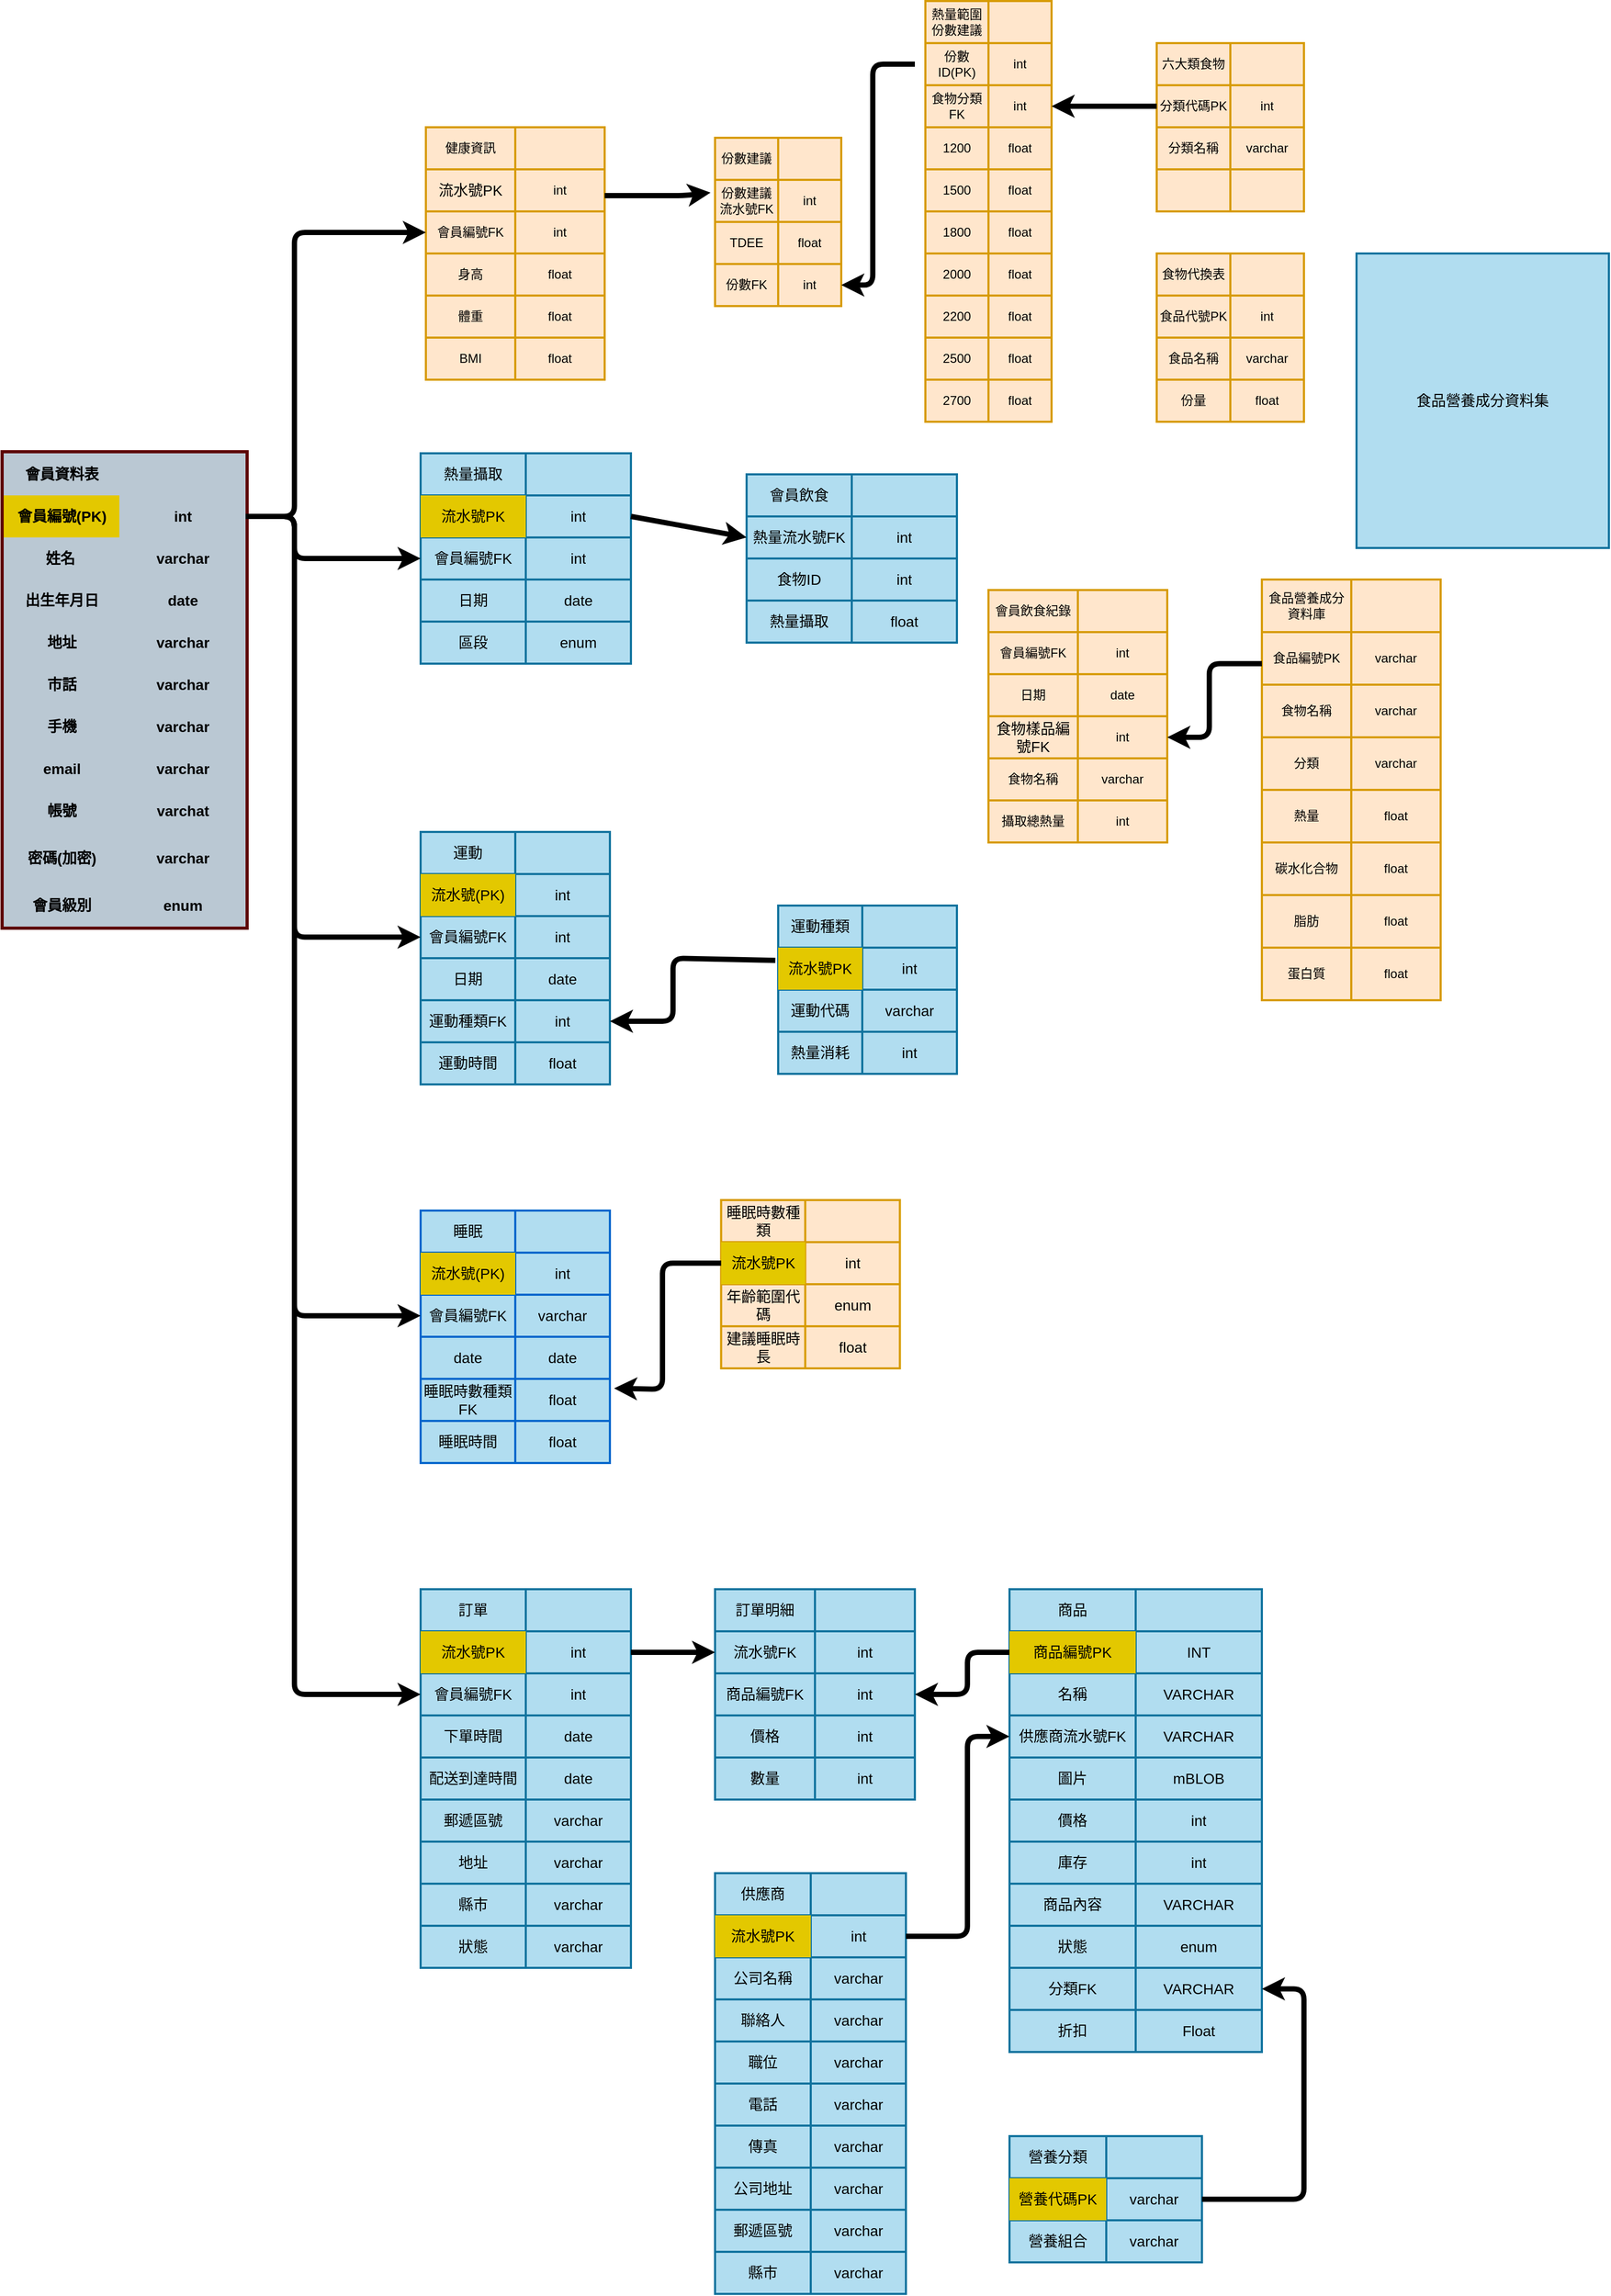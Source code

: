 <mxfile>
    <diagram id="AClnTGB2q1OWa_UrBYoU" name="第1頁">
        <mxGraphModel dx="3532" dy="3380" grid="0" gridSize="10" guides="1" tooltips="1" connect="1" arrows="1" fold="1" page="1" pageScale="1" pageWidth="827" pageHeight="1169" math="0" shadow="0">
            <root>
                <mxCell id="0"/>
                <mxCell id="1" parent="0"/>
                <mxCell id="32" value="" style="shape=table;startSize=0;container=1;collapsible=0;childLayout=tableLayout;fillColor=#bac8d3;strokeColor=#5D0101;perimeterSpacing=0;strokeWidth=6;fontSize=14;fontStyle=1;fontColor=#000000;" parent="1" vertex="1">
                    <mxGeometry x="-1596.5" y="-1080" width="230" height="450" as="geometry"/>
                </mxCell>
                <mxCell id="33" value="" style="shape=partialRectangle;collapsible=0;dropTarget=0;pointerEvents=0;top=0;left=0;bottom=0;right=0;points=[[0,0.5],[1,0.5]];portConstraint=eastwest;fillColor=#bac8d3;strokeColor=#23445d;fontSize=14;fontStyle=1;fontColor=#000000;" parent="32" vertex="1">
                    <mxGeometry width="230" height="40" as="geometry"/>
                </mxCell>
                <mxCell id="34" value="&lt;font style=&quot;font-size: 14px;&quot;&gt;會員資料表&lt;/font&gt;" style="shape=partialRectangle;html=1;whiteSpace=wrap;connectable=0;overflow=hidden;top=0;left=0;bottom=0;right=0;pointerEvents=1;fillColor=#bac8d3;strokeColor=#23445d;fontSize=14;fontStyle=1;fontColor=#000000;" parent="33" vertex="1">
                    <mxGeometry width="110" height="40" as="geometry">
                        <mxRectangle width="110" height="40" as="alternateBounds"/>
                    </mxGeometry>
                </mxCell>
                <mxCell id="35" value="" style="shape=partialRectangle;html=1;whiteSpace=wrap;connectable=0;overflow=hidden;top=0;left=0;bottom=0;right=0;pointerEvents=1;fillColor=#bac8d3;strokeColor=#23445d;fontSize=14;fontStyle=1;fontColor=#000000;" parent="33" vertex="1">
                    <mxGeometry x="110" width="120" height="40" as="geometry">
                        <mxRectangle width="120" height="40" as="alternateBounds"/>
                    </mxGeometry>
                </mxCell>
                <mxCell id="36" value="" style="shape=partialRectangle;collapsible=0;dropTarget=0;pointerEvents=0;top=0;left=0;bottom=0;right=0;points=[[0,0.5],[1,0.5]];portConstraint=eastwest;fillColor=#bac8d3;strokeColor=#23445d;fontSize=14;fontStyle=1;fontColor=#000000;" parent="32" vertex="1">
                    <mxGeometry y="40" width="230" height="40" as="geometry"/>
                </mxCell>
                <mxCell id="37" value="會員編號(PK)" style="shape=partialRectangle;html=1;whiteSpace=wrap;connectable=0;overflow=hidden;top=0;left=0;bottom=0;right=0;pointerEvents=1;fillColor=#e3c800;strokeColor=#B09500;fontSize=14;fontStyle=1;fontColor=#000000;" parent="36" vertex="1">
                    <mxGeometry width="110" height="40" as="geometry">
                        <mxRectangle width="110" height="40" as="alternateBounds"/>
                    </mxGeometry>
                </mxCell>
                <mxCell id="38" value="int" style="shape=partialRectangle;html=1;whiteSpace=wrap;connectable=0;overflow=hidden;top=0;left=0;bottom=0;right=0;pointerEvents=1;fillColor=#bac8d3;strokeColor=#23445d;fontSize=14;fontStyle=1;fontColor=#000000;" parent="36" vertex="1">
                    <mxGeometry x="110" width="120" height="40" as="geometry">
                        <mxRectangle width="120" height="40" as="alternateBounds"/>
                    </mxGeometry>
                </mxCell>
                <mxCell id="39" value="" style="shape=partialRectangle;collapsible=0;dropTarget=0;pointerEvents=0;top=0;left=0;bottom=0;right=0;points=[[0,0.5],[1,0.5]];portConstraint=eastwest;fillColor=#bac8d3;strokeColor=#23445d;fontSize=14;fontStyle=1;fontColor=#000000;" parent="32" vertex="1">
                    <mxGeometry y="80" width="230" height="40" as="geometry"/>
                </mxCell>
                <mxCell id="40" value="姓名&lt;span style=&quot;white-space: pre&quot;&gt;&#9;&lt;/span&gt;" style="shape=partialRectangle;html=1;whiteSpace=wrap;connectable=0;overflow=hidden;top=0;left=0;bottom=0;right=0;pointerEvents=1;fillColor=#bac8d3;strokeColor=#23445d;fontSize=14;fontStyle=1;fontColor=#000000;" parent="39" vertex="1">
                    <mxGeometry width="110" height="40" as="geometry">
                        <mxRectangle width="110" height="40" as="alternateBounds"/>
                    </mxGeometry>
                </mxCell>
                <mxCell id="41" value="varchar" style="shape=partialRectangle;html=1;whiteSpace=wrap;connectable=0;overflow=hidden;top=0;left=0;bottom=0;right=0;pointerEvents=1;fillColor=#bac8d3;strokeColor=#23445d;fontSize=14;fontStyle=1;fontColor=#000000;" parent="39" vertex="1">
                    <mxGeometry x="110" width="120" height="40" as="geometry">
                        <mxRectangle width="120" height="40" as="alternateBounds"/>
                    </mxGeometry>
                </mxCell>
                <mxCell id="42" value="" style="shape=partialRectangle;collapsible=0;dropTarget=0;pointerEvents=0;top=0;left=0;bottom=0;right=0;points=[[0,0.5],[1,0.5]];portConstraint=eastwest;fillColor=#bac8d3;strokeColor=#23445d;fontSize=14;fontStyle=1;fontColor=#000000;" parent="32" vertex="1">
                    <mxGeometry y="120" width="230" height="40" as="geometry"/>
                </mxCell>
                <mxCell id="43" value="出生年月日" style="shape=partialRectangle;html=1;whiteSpace=wrap;connectable=0;overflow=hidden;top=0;left=0;bottom=0;right=0;pointerEvents=1;fillColor=#bac8d3;strokeColor=#23445d;fontSize=14;fontStyle=1;fontColor=#000000;" parent="42" vertex="1">
                    <mxGeometry width="110" height="40" as="geometry">
                        <mxRectangle width="110" height="40" as="alternateBounds"/>
                    </mxGeometry>
                </mxCell>
                <mxCell id="44" value="date" style="shape=partialRectangle;html=1;whiteSpace=wrap;connectable=0;overflow=hidden;top=0;left=0;bottom=0;right=0;pointerEvents=1;fillColor=#bac8d3;strokeColor=#23445d;fontSize=14;fontStyle=1;fontColor=#000000;" parent="42" vertex="1">
                    <mxGeometry x="110" width="120" height="40" as="geometry">
                        <mxRectangle width="120" height="40" as="alternateBounds"/>
                    </mxGeometry>
                </mxCell>
                <mxCell id="45" value="" style="shape=partialRectangle;collapsible=0;dropTarget=0;pointerEvents=0;top=0;left=0;bottom=0;right=0;points=[[0,0.5],[1,0.5]];portConstraint=eastwest;fillColor=#bac8d3;strokeColor=#23445d;fontSize=14;fontStyle=1;fontColor=#000000;" parent="32" vertex="1">
                    <mxGeometry y="160" width="230" height="40" as="geometry"/>
                </mxCell>
                <mxCell id="46" value="地址" style="shape=partialRectangle;html=1;whiteSpace=wrap;connectable=0;overflow=hidden;top=0;left=0;bottom=0;right=0;pointerEvents=1;fillColor=#bac8d3;strokeColor=#23445d;fontSize=14;fontStyle=1;fontColor=#000000;" parent="45" vertex="1">
                    <mxGeometry width="110" height="40" as="geometry">
                        <mxRectangle width="110" height="40" as="alternateBounds"/>
                    </mxGeometry>
                </mxCell>
                <mxCell id="47" value="varchar" style="shape=partialRectangle;html=1;whiteSpace=wrap;connectable=0;overflow=hidden;top=0;left=0;bottom=0;right=0;pointerEvents=1;fillColor=#bac8d3;strokeColor=#23445d;fontSize=14;fontStyle=1;fontColor=#000000;" parent="45" vertex="1">
                    <mxGeometry x="110" width="120" height="40" as="geometry">
                        <mxRectangle width="120" height="40" as="alternateBounds"/>
                    </mxGeometry>
                </mxCell>
                <mxCell id="48" value="" style="shape=partialRectangle;collapsible=0;dropTarget=0;pointerEvents=0;top=0;left=0;bottom=0;right=0;points=[[0,0.5],[1,0.5]];portConstraint=eastwest;fillColor=#bac8d3;strokeColor=#23445d;fontSize=14;fontStyle=1;fontColor=#000000;" parent="32" vertex="1">
                    <mxGeometry y="200" width="230" height="40" as="geometry"/>
                </mxCell>
                <mxCell id="49" value="市話" style="shape=partialRectangle;html=1;whiteSpace=wrap;connectable=0;overflow=hidden;top=0;left=0;bottom=0;right=0;pointerEvents=1;fillColor=#bac8d3;strokeColor=#23445d;fontSize=14;fontStyle=1;fontColor=#000000;" parent="48" vertex="1">
                    <mxGeometry width="110" height="40" as="geometry">
                        <mxRectangle width="110" height="40" as="alternateBounds"/>
                    </mxGeometry>
                </mxCell>
                <mxCell id="50" value="varchar" style="shape=partialRectangle;html=1;whiteSpace=wrap;connectable=0;overflow=hidden;top=0;left=0;bottom=0;right=0;pointerEvents=1;fillColor=#bac8d3;strokeColor=#23445d;fontSize=14;fontStyle=1;fontColor=#000000;" parent="48" vertex="1">
                    <mxGeometry x="110" width="120" height="40" as="geometry">
                        <mxRectangle width="120" height="40" as="alternateBounds"/>
                    </mxGeometry>
                </mxCell>
                <mxCell id="51" value="" style="shape=partialRectangle;collapsible=0;dropTarget=0;pointerEvents=0;top=0;left=0;bottom=0;right=0;points=[[0,0.5],[1,0.5]];portConstraint=eastwest;fillColor=#bac8d3;strokeColor=#23445d;fontSize=14;fontStyle=1;fontColor=#000000;" parent="32" vertex="1">
                    <mxGeometry y="240" width="230" height="40" as="geometry"/>
                </mxCell>
                <mxCell id="52" value="手機" style="shape=partialRectangle;html=1;whiteSpace=wrap;connectable=0;overflow=hidden;top=0;left=0;bottom=0;right=0;pointerEvents=1;fillColor=#bac8d3;strokeColor=#23445d;fontSize=14;fontStyle=1;fontColor=#000000;" parent="51" vertex="1">
                    <mxGeometry width="110" height="40" as="geometry">
                        <mxRectangle width="110" height="40" as="alternateBounds"/>
                    </mxGeometry>
                </mxCell>
                <mxCell id="53" value="varchar" style="shape=partialRectangle;html=1;whiteSpace=wrap;connectable=0;overflow=hidden;top=0;left=0;bottom=0;right=0;pointerEvents=1;fillColor=#bac8d3;strokeColor=#23445d;fontSize=14;fontStyle=1;fontColor=#000000;" parent="51" vertex="1">
                    <mxGeometry x="110" width="120" height="40" as="geometry">
                        <mxRectangle width="120" height="40" as="alternateBounds"/>
                    </mxGeometry>
                </mxCell>
                <mxCell id="54" value="" style="shape=partialRectangle;collapsible=0;dropTarget=0;pointerEvents=0;top=0;left=0;bottom=0;right=0;points=[[0,0.5],[1,0.5]];portConstraint=eastwest;fillColor=#bac8d3;strokeColor=#23445d;fontSize=14;fontStyle=1;fontColor=#000000;" parent="32" vertex="1">
                    <mxGeometry y="280" width="230" height="40" as="geometry"/>
                </mxCell>
                <mxCell id="55" value="email" style="shape=partialRectangle;html=1;whiteSpace=wrap;connectable=0;overflow=hidden;top=0;left=0;bottom=0;right=0;pointerEvents=1;fillColor=#bac8d3;strokeColor=#23445d;fontSize=14;fontStyle=1;fontColor=#000000;" parent="54" vertex="1">
                    <mxGeometry width="110" height="40" as="geometry">
                        <mxRectangle width="110" height="40" as="alternateBounds"/>
                    </mxGeometry>
                </mxCell>
                <mxCell id="56" value="varchar" style="shape=partialRectangle;html=1;whiteSpace=wrap;connectable=0;overflow=hidden;top=0;left=0;bottom=0;right=0;pointerEvents=1;fillColor=#bac8d3;strokeColor=#23445d;fontSize=14;fontStyle=1;fontColor=#000000;" parent="54" vertex="1">
                    <mxGeometry x="110" width="120" height="40" as="geometry">
                        <mxRectangle width="120" height="40" as="alternateBounds"/>
                    </mxGeometry>
                </mxCell>
                <mxCell id="57" value="" style="shape=partialRectangle;collapsible=0;dropTarget=0;pointerEvents=0;top=0;left=0;bottom=0;right=0;points=[[0,0.5],[1,0.5]];portConstraint=eastwest;fillColor=#bac8d3;strokeColor=#23445d;fontSize=14;fontStyle=1;fontColor=#000000;" parent="32" vertex="1">
                    <mxGeometry y="320" width="230" height="40" as="geometry"/>
                </mxCell>
                <mxCell id="58" value="帳號" style="shape=partialRectangle;html=1;whiteSpace=wrap;connectable=0;overflow=hidden;top=0;left=0;bottom=0;right=0;pointerEvents=1;fillColor=#bac8d3;strokeColor=#23445d;fontSize=14;fontStyle=1;fontColor=#000000;" parent="57" vertex="1">
                    <mxGeometry width="110" height="40" as="geometry">
                        <mxRectangle width="110" height="40" as="alternateBounds"/>
                    </mxGeometry>
                </mxCell>
                <mxCell id="59" value="varchat" style="shape=partialRectangle;html=1;whiteSpace=wrap;connectable=0;overflow=hidden;top=0;left=0;bottom=0;right=0;pointerEvents=1;fillColor=#bac8d3;strokeColor=#23445d;fontSize=14;fontStyle=1;fontColor=#000000;" parent="57" vertex="1">
                    <mxGeometry x="110" width="120" height="40" as="geometry">
                        <mxRectangle width="120" height="40" as="alternateBounds"/>
                    </mxGeometry>
                </mxCell>
                <mxCell id="60" value="" style="shape=partialRectangle;collapsible=0;dropTarget=0;pointerEvents=0;top=0;left=0;bottom=0;right=0;points=[[0,0.5],[1,0.5]];portConstraint=eastwest;fillColor=#bac8d3;strokeColor=#23445d;fontSize=14;fontStyle=1;fontColor=#000000;" parent="32" vertex="1">
                    <mxGeometry y="360" width="230" height="50" as="geometry"/>
                </mxCell>
                <mxCell id="61" value="密碼(加密)" style="shape=partialRectangle;html=1;whiteSpace=wrap;connectable=0;overflow=hidden;top=0;left=0;bottom=0;right=0;pointerEvents=1;fillColor=#bac8d3;strokeColor=#23445d;fontSize=14;fontStyle=1;fontColor=#000000;" parent="60" vertex="1">
                    <mxGeometry width="110" height="50" as="geometry">
                        <mxRectangle width="110" height="50" as="alternateBounds"/>
                    </mxGeometry>
                </mxCell>
                <mxCell id="62" value="varchar" style="shape=partialRectangle;html=1;whiteSpace=wrap;connectable=0;overflow=hidden;top=0;left=0;bottom=0;right=0;pointerEvents=1;fillColor=#bac8d3;strokeColor=#23445d;fontSize=14;fontStyle=1;fontColor=#000000;" parent="60" vertex="1">
                    <mxGeometry x="110" width="120" height="50" as="geometry">
                        <mxRectangle width="120" height="50" as="alternateBounds"/>
                    </mxGeometry>
                </mxCell>
                <mxCell id="63" value="" style="shape=partialRectangle;collapsible=0;dropTarget=0;pointerEvents=0;top=0;left=0;bottom=0;right=0;points=[[0,0.5],[1,0.5]];portConstraint=eastwest;fillColor=#bac8d3;strokeColor=#23445d;fontSize=14;fontStyle=1;fontColor=#000000;" parent="32" vertex="1">
                    <mxGeometry y="410" width="230" height="40" as="geometry"/>
                </mxCell>
                <mxCell id="64" value="會員級別" style="shape=partialRectangle;html=1;whiteSpace=wrap;connectable=0;overflow=hidden;top=0;left=0;bottom=0;right=0;pointerEvents=1;fillColor=#bac8d3;strokeColor=#23445d;fontSize=14;fontStyle=1;fontColor=#000000;" parent="63" vertex="1">
                    <mxGeometry width="110" height="40" as="geometry">
                        <mxRectangle width="110" height="40" as="alternateBounds"/>
                    </mxGeometry>
                </mxCell>
                <mxCell id="65" value="enum" style="shape=partialRectangle;html=1;whiteSpace=wrap;connectable=0;overflow=hidden;top=0;left=0;bottom=0;right=0;pointerEvents=1;fillColor=#bac8d3;strokeColor=#23445d;fontSize=14;fontStyle=1;fontColor=#000000;" parent="63" vertex="1">
                    <mxGeometry x="110" width="120" height="40" as="geometry">
                        <mxRectangle width="120" height="40" as="alternateBounds"/>
                    </mxGeometry>
                </mxCell>
                <mxCell id="103" value="" style="shape=table;startSize=0;container=1;collapsible=0;childLayout=tableLayout;fontSize=14;strokeColor=#0066CC;strokeWidth=2;fillColor=#b1ddf0;" parent="1" vertex="1">
                    <mxGeometry x="-1200" y="-360" width="180" height="200" as="geometry"/>
                </mxCell>
                <mxCell id="104" value="" style="shape=partialRectangle;collapsible=0;dropTarget=0;pointerEvents=0;fillColor=none;top=0;left=0;bottom=0;right=0;points=[[0,0.5],[1,0.5]];portConstraint=eastwest;fontSize=14;fontColor=#000000;strokeColor=#5D0101;strokeWidth=6;" parent="103" vertex="1">
                    <mxGeometry width="180" height="40" as="geometry"/>
                </mxCell>
                <mxCell id="105" value="睡眠" style="shape=partialRectangle;html=1;whiteSpace=wrap;connectable=0;overflow=hidden;fillColor=none;top=0;left=0;bottom=0;right=0;pointerEvents=1;fontSize=14;fontColor=#000000;strokeColor=#5D0101;strokeWidth=6;" parent="104" vertex="1">
                    <mxGeometry width="90" height="40" as="geometry">
                        <mxRectangle width="90" height="40" as="alternateBounds"/>
                    </mxGeometry>
                </mxCell>
                <mxCell id="106" value="" style="shape=partialRectangle;html=1;whiteSpace=wrap;connectable=0;overflow=hidden;fillColor=none;top=0;left=0;bottom=0;right=0;pointerEvents=1;fontSize=14;fontColor=#000000;strokeColor=#5D0101;strokeWidth=6;" parent="104" vertex="1">
                    <mxGeometry x="90" width="90" height="40" as="geometry">
                        <mxRectangle width="90" height="40" as="alternateBounds"/>
                    </mxGeometry>
                </mxCell>
                <mxCell id="107" value="" style="shape=partialRectangle;collapsible=0;dropTarget=0;pointerEvents=0;fillColor=none;top=0;left=0;bottom=0;right=0;points=[[0,0.5],[1,0.5]];portConstraint=eastwest;fontSize=14;fontColor=#000000;strokeColor=#5D0101;strokeWidth=6;" parent="103" vertex="1">
                    <mxGeometry y="40" width="180" height="40" as="geometry"/>
                </mxCell>
                <mxCell id="108" value="流水號(PK)" style="shape=partialRectangle;html=1;whiteSpace=wrap;connectable=0;overflow=hidden;fillColor=#e3c800;top=0;left=0;bottom=0;right=0;pointerEvents=1;fontSize=14;fontColor=#000000;strokeColor=#B09500;strokeWidth=6;" parent="107" vertex="1">
                    <mxGeometry width="90" height="40" as="geometry">
                        <mxRectangle width="90" height="40" as="alternateBounds"/>
                    </mxGeometry>
                </mxCell>
                <mxCell id="109" value="int" style="shape=partialRectangle;html=1;whiteSpace=wrap;connectable=0;overflow=hidden;fillColor=none;top=0;left=0;bottom=0;right=0;pointerEvents=1;fontSize=14;fontColor=#000000;strokeColor=#5D0101;strokeWidth=6;" parent="107" vertex="1">
                    <mxGeometry x="90" width="90" height="40" as="geometry">
                        <mxRectangle width="90" height="40" as="alternateBounds"/>
                    </mxGeometry>
                </mxCell>
                <mxCell id="110" value="" style="shape=partialRectangle;collapsible=0;dropTarget=0;pointerEvents=0;fillColor=none;top=0;left=0;bottom=0;right=0;points=[[0,0.5],[1,0.5]];portConstraint=eastwest;fontSize=14;fontColor=#000000;strokeColor=#5D0101;strokeWidth=6;" parent="103" vertex="1">
                    <mxGeometry y="80" width="180" height="40" as="geometry"/>
                </mxCell>
                <mxCell id="111" value="會員編號FK" style="shape=partialRectangle;html=1;whiteSpace=wrap;connectable=0;overflow=hidden;fillColor=none;top=0;left=0;bottom=0;right=0;pointerEvents=1;fontSize=14;fontColor=#000000;strokeColor=#5D0101;strokeWidth=6;" parent="110" vertex="1">
                    <mxGeometry width="90" height="40" as="geometry">
                        <mxRectangle width="90" height="40" as="alternateBounds"/>
                    </mxGeometry>
                </mxCell>
                <mxCell id="112" value="varchar" style="shape=partialRectangle;html=1;whiteSpace=wrap;connectable=0;overflow=hidden;fillColor=none;top=0;left=0;bottom=0;right=0;pointerEvents=1;fontSize=14;fontColor=#000000;strokeColor=#5D0101;strokeWidth=6;" parent="110" vertex="1">
                    <mxGeometry x="90" width="90" height="40" as="geometry">
                        <mxRectangle width="90" height="40" as="alternateBounds"/>
                    </mxGeometry>
                </mxCell>
                <mxCell id="113" value="" style="shape=partialRectangle;collapsible=0;dropTarget=0;pointerEvents=0;fillColor=none;top=0;left=0;bottom=0;right=0;points=[[0,0.5],[1,0.5]];portConstraint=eastwest;fontSize=14;fontColor=#000000;strokeColor=#5D0101;strokeWidth=6;" parent="103" vertex="1">
                    <mxGeometry y="120" width="180" height="40" as="geometry"/>
                </mxCell>
                <mxCell id="114" value="date" style="shape=partialRectangle;html=1;whiteSpace=wrap;connectable=0;overflow=hidden;fillColor=none;top=0;left=0;bottom=0;right=0;pointerEvents=1;fontSize=14;fontColor=#000000;strokeColor=#5D0101;strokeWidth=6;" parent="113" vertex="1">
                    <mxGeometry width="90" height="40" as="geometry">
                        <mxRectangle width="90" height="40" as="alternateBounds"/>
                    </mxGeometry>
                </mxCell>
                <mxCell id="115" value="date" style="shape=partialRectangle;html=1;whiteSpace=wrap;connectable=0;overflow=hidden;fillColor=none;top=0;left=0;bottom=0;right=0;pointerEvents=1;fontSize=14;fontColor=#000000;strokeColor=#5D0101;strokeWidth=6;" parent="113" vertex="1">
                    <mxGeometry x="90" width="90" height="40" as="geometry">
                        <mxRectangle width="90" height="40" as="alternateBounds"/>
                    </mxGeometry>
                </mxCell>
                <mxCell id="116" value="" style="shape=partialRectangle;collapsible=0;dropTarget=0;pointerEvents=0;fillColor=none;top=0;left=0;bottom=0;right=0;points=[[0,0.5],[1,0.5]];portConstraint=eastwest;fontSize=14;fontColor=#000000;strokeColor=#5D0101;strokeWidth=6;" parent="103" vertex="1">
                    <mxGeometry y="160" width="180" height="40" as="geometry"/>
                </mxCell>
                <mxCell id="117" value="睡眠時數種類FK" style="shape=partialRectangle;html=1;whiteSpace=wrap;connectable=0;overflow=hidden;fillColor=none;top=0;left=0;bottom=0;right=0;pointerEvents=1;fontSize=14;fontColor=#000000;strokeColor=#5D0101;strokeWidth=6;" parent="116" vertex="1">
                    <mxGeometry width="90" height="40" as="geometry">
                        <mxRectangle width="90" height="40" as="alternateBounds"/>
                    </mxGeometry>
                </mxCell>
                <mxCell id="118" value="float" style="shape=partialRectangle;html=1;whiteSpace=wrap;connectable=0;overflow=hidden;fillColor=none;top=0;left=0;bottom=0;right=0;pointerEvents=1;fontSize=14;fontColor=#000000;strokeColor=#5D0101;strokeWidth=6;" parent="116" vertex="1">
                    <mxGeometry x="90" width="90" height="40" as="geometry">
                        <mxRectangle width="90" height="40" as="alternateBounds"/>
                    </mxGeometry>
                </mxCell>
                <mxCell id="119" value="" style="shape=table;startSize=0;container=1;collapsible=0;childLayout=tableLayout;fontSize=14;strokeColor=#10739e;strokeWidth=2;fillColor=#b1ddf0;" parent="1" vertex="1">
                    <mxGeometry x="-1200" y="-720" width="180" height="240" as="geometry"/>
                </mxCell>
                <mxCell id="120" value="" style="shape=partialRectangle;collapsible=0;dropTarget=0;pointerEvents=0;fillColor=none;top=0;left=0;bottom=0;right=0;points=[[0,0.5],[1,0.5]];portConstraint=eastwest;fontSize=14;fontColor=#000000;strokeColor=#009E3F;strokeWidth=2;" parent="119" vertex="1">
                    <mxGeometry width="180" height="40" as="geometry"/>
                </mxCell>
                <mxCell id="121" value="運動" style="shape=partialRectangle;html=1;whiteSpace=wrap;connectable=0;overflow=hidden;fillColor=none;top=0;left=0;bottom=0;right=0;pointerEvents=1;fontSize=14;fontColor=#000000;strokeColor=#009E3F;strokeWidth=2;" parent="120" vertex="1">
                    <mxGeometry width="90" height="40" as="geometry">
                        <mxRectangle width="90" height="40" as="alternateBounds"/>
                    </mxGeometry>
                </mxCell>
                <mxCell id="122" value="" style="shape=partialRectangle;html=1;whiteSpace=wrap;connectable=0;overflow=hidden;fillColor=none;top=0;left=0;bottom=0;right=0;pointerEvents=1;fontSize=14;fontColor=#000000;strokeColor=#009E3F;strokeWidth=2;" parent="120" vertex="1">
                    <mxGeometry x="90" width="90" height="40" as="geometry">
                        <mxRectangle width="90" height="40" as="alternateBounds"/>
                    </mxGeometry>
                </mxCell>
                <mxCell id="123" value="" style="shape=partialRectangle;collapsible=0;dropTarget=0;pointerEvents=0;fillColor=none;top=0;left=0;bottom=0;right=0;points=[[0,0.5],[1,0.5]];portConstraint=eastwest;fontSize=14;fontColor=#000000;strokeColor=#009E3F;strokeWidth=2;" parent="119" vertex="1">
                    <mxGeometry y="40" width="180" height="40" as="geometry"/>
                </mxCell>
                <mxCell id="124" value="流水號(PK)" style="shape=partialRectangle;html=1;whiteSpace=wrap;connectable=0;overflow=hidden;fillColor=#e3c800;top=0;left=0;bottom=0;right=0;pointerEvents=1;fontSize=14;fontColor=#000000;strokeColor=#B09500;strokeWidth=2;" parent="123" vertex="1">
                    <mxGeometry width="90" height="40" as="geometry">
                        <mxRectangle width="90" height="40" as="alternateBounds"/>
                    </mxGeometry>
                </mxCell>
                <mxCell id="125" value="int" style="shape=partialRectangle;html=1;whiteSpace=wrap;connectable=0;overflow=hidden;fillColor=none;top=0;left=0;bottom=0;right=0;pointerEvents=1;fontSize=14;fontColor=#000000;strokeColor=#009E3F;strokeWidth=2;" parent="123" vertex="1">
                    <mxGeometry x="90" width="90" height="40" as="geometry">
                        <mxRectangle width="90" height="40" as="alternateBounds"/>
                    </mxGeometry>
                </mxCell>
                <mxCell id="126" value="" style="shape=partialRectangle;collapsible=0;dropTarget=0;pointerEvents=0;fillColor=none;top=0;left=0;bottom=0;right=0;points=[[0,0.5],[1,0.5]];portConstraint=eastwest;fontSize=14;fontColor=#000000;strokeColor=#009E3F;strokeWidth=2;" parent="119" vertex="1">
                    <mxGeometry y="80" width="180" height="40" as="geometry"/>
                </mxCell>
                <mxCell id="127" value="會員編號FK" style="shape=partialRectangle;html=1;whiteSpace=wrap;connectable=0;overflow=hidden;fillColor=none;top=0;left=0;bottom=0;right=0;pointerEvents=1;fontSize=14;fontColor=#000000;strokeColor=#009E3F;strokeWidth=2;" parent="126" vertex="1">
                    <mxGeometry width="90" height="40" as="geometry">
                        <mxRectangle width="90" height="40" as="alternateBounds"/>
                    </mxGeometry>
                </mxCell>
                <mxCell id="128" value="int" style="shape=partialRectangle;html=1;whiteSpace=wrap;connectable=0;overflow=hidden;fillColor=none;top=0;left=0;bottom=0;right=0;pointerEvents=1;fontSize=14;fontColor=#000000;strokeColor=#009E3F;strokeWidth=2;" parent="126" vertex="1">
                    <mxGeometry x="90" width="90" height="40" as="geometry">
                        <mxRectangle width="90" height="40" as="alternateBounds"/>
                    </mxGeometry>
                </mxCell>
                <mxCell id="129" value="" style="shape=partialRectangle;collapsible=0;dropTarget=0;pointerEvents=0;fillColor=none;top=0;left=0;bottom=0;right=0;points=[[0,0.5],[1,0.5]];portConstraint=eastwest;fontSize=14;fontColor=#000000;strokeColor=#009E3F;strokeWidth=2;" parent="119" vertex="1">
                    <mxGeometry y="120" width="180" height="40" as="geometry"/>
                </mxCell>
                <mxCell id="130" value="日期" style="shape=partialRectangle;html=1;whiteSpace=wrap;connectable=0;overflow=hidden;fillColor=none;top=0;left=0;bottom=0;right=0;pointerEvents=1;fontSize=14;fontColor=#000000;strokeColor=#009E3F;strokeWidth=2;" parent="129" vertex="1">
                    <mxGeometry width="90" height="40" as="geometry">
                        <mxRectangle width="90" height="40" as="alternateBounds"/>
                    </mxGeometry>
                </mxCell>
                <mxCell id="131" value="date" style="shape=partialRectangle;html=1;whiteSpace=wrap;connectable=0;overflow=hidden;fillColor=none;top=0;left=0;bottom=0;right=0;pointerEvents=1;fontSize=14;fontColor=#000000;strokeColor=#009E3F;strokeWidth=2;" parent="129" vertex="1">
                    <mxGeometry x="90" width="90" height="40" as="geometry">
                        <mxRectangle width="90" height="40" as="alternateBounds"/>
                    </mxGeometry>
                </mxCell>
                <mxCell id="132" value="" style="shape=partialRectangle;collapsible=0;dropTarget=0;pointerEvents=0;fillColor=none;top=0;left=0;bottom=0;right=0;points=[[0,0.5],[1,0.5]];portConstraint=eastwest;fontSize=14;fontColor=#000000;strokeColor=#009E3F;strokeWidth=2;" parent="119" vertex="1">
                    <mxGeometry y="160" width="180" height="40" as="geometry"/>
                </mxCell>
                <mxCell id="133" value="運動種類FK" style="shape=partialRectangle;html=1;whiteSpace=wrap;connectable=0;overflow=hidden;fillColor=none;top=0;left=0;bottom=0;right=0;pointerEvents=1;fontSize=14;fontColor=#000000;strokeColor=#009E3F;strokeWidth=2;" parent="132" vertex="1">
                    <mxGeometry width="90" height="40" as="geometry">
                        <mxRectangle width="90" height="40" as="alternateBounds"/>
                    </mxGeometry>
                </mxCell>
                <mxCell id="134" value="int" style="shape=partialRectangle;html=1;whiteSpace=wrap;connectable=0;overflow=hidden;fillColor=none;top=0;left=0;bottom=0;right=0;pointerEvents=1;fontSize=14;fontColor=#000000;strokeColor=#009E3F;strokeWidth=2;" parent="132" vertex="1">
                    <mxGeometry x="90" width="90" height="40" as="geometry">
                        <mxRectangle width="90" height="40" as="alternateBounds"/>
                    </mxGeometry>
                </mxCell>
                <mxCell id="135" value="" style="shape=partialRectangle;collapsible=0;dropTarget=0;pointerEvents=0;fillColor=none;top=0;left=0;bottom=0;right=0;points=[[0,0.5],[1,0.5]];portConstraint=eastwest;fontSize=14;fontColor=#000000;strokeColor=#009E3F;strokeWidth=2;" parent="119" vertex="1">
                    <mxGeometry y="200" width="180" height="40" as="geometry"/>
                </mxCell>
                <mxCell id="136" value="運動時間" style="shape=partialRectangle;html=1;whiteSpace=wrap;connectable=0;overflow=hidden;fillColor=none;top=0;left=0;bottom=0;right=0;pointerEvents=1;fontSize=14;fontColor=#000000;strokeColor=#009E3F;strokeWidth=2;" parent="135" vertex="1">
                    <mxGeometry width="90" height="40" as="geometry">
                        <mxRectangle width="90" height="40" as="alternateBounds"/>
                    </mxGeometry>
                </mxCell>
                <mxCell id="137" value="float" style="shape=partialRectangle;html=1;whiteSpace=wrap;connectable=0;overflow=hidden;fillColor=none;top=0;left=0;bottom=0;right=0;pointerEvents=1;fontSize=14;fontColor=#000000;strokeColor=#009E3F;strokeWidth=2;" parent="135" vertex="1">
                    <mxGeometry x="90" width="90" height="40" as="geometry">
                        <mxRectangle width="90" height="40" as="alternateBounds"/>
                    </mxGeometry>
                </mxCell>
                <mxCell id="141" value="" style="shape=table;startSize=0;container=1;collapsible=0;childLayout=tableLayout;fontSize=14;strokeColor=#10739e;strokeWidth=2;fillColor=#b1ddf0;" parent="1" vertex="1">
                    <mxGeometry x="-860" y="-650" width="170" height="160" as="geometry"/>
                </mxCell>
                <mxCell id="142" value="" style="shape=partialRectangle;collapsible=0;dropTarget=0;pointerEvents=0;fillColor=none;top=0;left=0;bottom=0;right=0;points=[[0,0.5],[1,0.5]];portConstraint=eastwest;fontSize=14;fontColor=#000000;strokeColor=#009E3F;strokeWidth=2;" parent="141" vertex="1">
                    <mxGeometry width="170" height="40" as="geometry"/>
                </mxCell>
                <mxCell id="143" value="運動種類" style="shape=partialRectangle;html=1;whiteSpace=wrap;connectable=0;overflow=hidden;fillColor=none;top=0;left=0;bottom=0;right=0;pointerEvents=1;fontSize=14;fontColor=#000000;strokeColor=#009E3F;strokeWidth=2;" parent="142" vertex="1">
                    <mxGeometry width="80" height="40" as="geometry">
                        <mxRectangle width="80" height="40" as="alternateBounds"/>
                    </mxGeometry>
                </mxCell>
                <mxCell id="144" value="" style="shape=partialRectangle;html=1;whiteSpace=wrap;connectable=0;overflow=hidden;fillColor=none;top=0;left=0;bottom=0;right=0;pointerEvents=1;fontSize=14;fontColor=#000000;strokeColor=#009E3F;strokeWidth=2;" parent="142" vertex="1">
                    <mxGeometry x="80" width="90" height="40" as="geometry">
                        <mxRectangle width="90" height="40" as="alternateBounds"/>
                    </mxGeometry>
                </mxCell>
                <mxCell id="145" value="" style="shape=partialRectangle;collapsible=0;dropTarget=0;pointerEvents=0;fillColor=none;top=0;left=0;bottom=0;right=0;points=[[0,0.5],[1,0.5]];portConstraint=eastwest;fontSize=14;fontColor=#000000;strokeColor=#009E3F;strokeWidth=2;" parent="141" vertex="1">
                    <mxGeometry y="40" width="170" height="40" as="geometry"/>
                </mxCell>
                <mxCell id="146" value="流水號PK" style="shape=partialRectangle;html=1;whiteSpace=wrap;connectable=0;overflow=hidden;fillColor=#e3c800;top=0;left=0;bottom=0;right=0;pointerEvents=1;fontSize=14;fontColor=#000000;strokeColor=#B09500;strokeWidth=2;" parent="145" vertex="1">
                    <mxGeometry width="80" height="40" as="geometry">
                        <mxRectangle width="80" height="40" as="alternateBounds"/>
                    </mxGeometry>
                </mxCell>
                <mxCell id="147" value="int" style="shape=partialRectangle;html=1;whiteSpace=wrap;connectable=0;overflow=hidden;fillColor=none;top=0;left=0;bottom=0;right=0;pointerEvents=1;fontSize=14;fontColor=#000000;strokeColor=#009E3F;strokeWidth=2;" parent="145" vertex="1">
                    <mxGeometry x="80" width="90" height="40" as="geometry">
                        <mxRectangle width="90" height="40" as="alternateBounds"/>
                    </mxGeometry>
                </mxCell>
                <mxCell id="148" value="" style="shape=partialRectangle;collapsible=0;dropTarget=0;pointerEvents=0;fillColor=none;top=0;left=0;bottom=0;right=0;points=[[0,0.5],[1,0.5]];portConstraint=eastwest;fontSize=14;fontColor=#000000;strokeColor=#009E3F;strokeWidth=2;" parent="141" vertex="1">
                    <mxGeometry y="80" width="170" height="40" as="geometry"/>
                </mxCell>
                <mxCell id="149" value="運動代碼" style="shape=partialRectangle;html=1;whiteSpace=wrap;connectable=0;overflow=hidden;fillColor=none;top=0;left=0;bottom=0;right=0;pointerEvents=1;fontSize=14;fontColor=#000000;strokeColor=#009E3F;strokeWidth=2;" parent="148" vertex="1">
                    <mxGeometry width="80" height="40" as="geometry">
                        <mxRectangle width="80" height="40" as="alternateBounds"/>
                    </mxGeometry>
                </mxCell>
                <mxCell id="150" value="varchar" style="shape=partialRectangle;html=1;whiteSpace=wrap;connectable=0;overflow=hidden;fillColor=none;top=0;left=0;bottom=0;right=0;pointerEvents=1;fontSize=14;fontColor=#000000;strokeColor=#009E3F;strokeWidth=2;" parent="148" vertex="1">
                    <mxGeometry x="80" width="90" height="40" as="geometry">
                        <mxRectangle width="90" height="40" as="alternateBounds"/>
                    </mxGeometry>
                </mxCell>
                <mxCell id="151" value="" style="shape=partialRectangle;collapsible=0;dropTarget=0;pointerEvents=0;fillColor=none;top=0;left=0;bottom=0;right=0;points=[[0,0.5],[1,0.5]];portConstraint=eastwest;fontSize=14;fontColor=#000000;strokeColor=#009E3F;strokeWidth=2;" parent="141" vertex="1">
                    <mxGeometry y="120" width="170" height="40" as="geometry"/>
                </mxCell>
                <mxCell id="152" value="熱量消耗" style="shape=partialRectangle;html=1;whiteSpace=wrap;connectable=0;overflow=hidden;fillColor=none;top=0;left=0;bottom=0;right=0;pointerEvents=1;fontSize=14;fontColor=#000000;strokeColor=#009E3F;strokeWidth=2;" parent="151" vertex="1">
                    <mxGeometry width="80" height="40" as="geometry">
                        <mxRectangle width="80" height="40" as="alternateBounds"/>
                    </mxGeometry>
                </mxCell>
                <mxCell id="153" value="int" style="shape=partialRectangle;html=1;whiteSpace=wrap;connectable=0;overflow=hidden;fillColor=none;top=0;left=0;bottom=0;right=0;pointerEvents=1;fontSize=14;fontColor=#000000;strokeColor=#009E3F;strokeWidth=2;" parent="151" vertex="1">
                    <mxGeometry x="80" width="90" height="40" as="geometry">
                        <mxRectangle width="90" height="40" as="alternateBounds"/>
                    </mxGeometry>
                </mxCell>
                <mxCell id="158" value="" style="shape=table;startSize=0;container=1;collapsible=0;childLayout=tableLayout;fontSize=14;strokeColor=#10739e;strokeWidth=2;fillColor=#b1ddf0;" parent="1" vertex="1">
                    <mxGeometry x="-1200" y="-1080" width="200" height="200" as="geometry"/>
                </mxCell>
                <mxCell id="159" value="" style="shape=partialRectangle;collapsible=0;dropTarget=0;pointerEvents=0;fillColor=none;top=0;left=0;bottom=0;right=0;points=[[0,0.5],[1,0.5]];portConstraint=eastwest;fontSize=14;fontColor=#000000;strokeColor=#009E3F;strokeWidth=2;" parent="158" vertex="1">
                    <mxGeometry width="200" height="40" as="geometry"/>
                </mxCell>
                <mxCell id="160" value="熱量攝取" style="shape=partialRectangle;html=1;whiteSpace=wrap;connectable=0;overflow=hidden;fillColor=none;top=0;left=0;bottom=0;right=0;pointerEvents=1;fontSize=14;fontColor=#000000;strokeColor=#009E3F;strokeWidth=2;" parent="159" vertex="1">
                    <mxGeometry width="100" height="40" as="geometry">
                        <mxRectangle width="100" height="40" as="alternateBounds"/>
                    </mxGeometry>
                </mxCell>
                <mxCell id="161" value="" style="shape=partialRectangle;html=1;whiteSpace=wrap;connectable=0;overflow=hidden;fillColor=none;top=0;left=0;bottom=0;right=0;pointerEvents=1;fontSize=14;fontColor=#000000;strokeColor=#009E3F;strokeWidth=2;" parent="159" vertex="1">
                    <mxGeometry x="100" width="100" height="40" as="geometry">
                        <mxRectangle width="100" height="40" as="alternateBounds"/>
                    </mxGeometry>
                </mxCell>
                <mxCell id="162" value="" style="shape=partialRectangle;collapsible=0;dropTarget=0;pointerEvents=0;fillColor=none;top=0;left=0;bottom=0;right=0;points=[[0,0.5],[1,0.5]];portConstraint=eastwest;fontSize=14;fontColor=#000000;strokeColor=#009E3F;strokeWidth=2;" parent="158" vertex="1">
                    <mxGeometry y="40" width="200" height="40" as="geometry"/>
                </mxCell>
                <mxCell id="163" value="流水號PK" style="shape=partialRectangle;html=1;whiteSpace=wrap;connectable=0;overflow=hidden;fillColor=#e3c800;top=0;left=0;bottom=0;right=0;pointerEvents=1;fontSize=14;fontColor=#000000;strokeColor=#B09500;strokeWidth=2;" parent="162" vertex="1">
                    <mxGeometry width="100" height="40" as="geometry">
                        <mxRectangle width="100" height="40" as="alternateBounds"/>
                    </mxGeometry>
                </mxCell>
                <mxCell id="164" value="int" style="shape=partialRectangle;html=1;whiteSpace=wrap;connectable=0;overflow=hidden;fillColor=none;top=0;left=0;bottom=0;right=0;pointerEvents=1;fontSize=14;fontColor=#000000;strokeColor=#009E3F;strokeWidth=2;" parent="162" vertex="1">
                    <mxGeometry x="100" width="100" height="40" as="geometry">
                        <mxRectangle width="100" height="40" as="alternateBounds"/>
                    </mxGeometry>
                </mxCell>
                <mxCell id="165" value="" style="shape=partialRectangle;collapsible=0;dropTarget=0;pointerEvents=0;fillColor=none;top=0;left=0;bottom=0;right=0;points=[[0,0.5],[1,0.5]];portConstraint=eastwest;fontSize=14;fontColor=#000000;strokeColor=#009E3F;strokeWidth=2;" parent="158" vertex="1">
                    <mxGeometry y="80" width="200" height="40" as="geometry"/>
                </mxCell>
                <mxCell id="166" value="會員編號FK" style="shape=partialRectangle;html=1;whiteSpace=wrap;connectable=0;overflow=hidden;fillColor=none;top=0;left=0;bottom=0;right=0;pointerEvents=1;fontSize=14;fontColor=#000000;strokeColor=#009E3F;strokeWidth=2;" parent="165" vertex="1">
                    <mxGeometry width="100" height="40" as="geometry">
                        <mxRectangle width="100" height="40" as="alternateBounds"/>
                    </mxGeometry>
                </mxCell>
                <mxCell id="167" value="int" style="shape=partialRectangle;html=1;whiteSpace=wrap;connectable=0;overflow=hidden;fillColor=none;top=0;left=0;bottom=0;right=0;pointerEvents=1;fontSize=14;fontColor=#000000;strokeColor=#009E3F;strokeWidth=2;" parent="165" vertex="1">
                    <mxGeometry x="100" width="100" height="40" as="geometry">
                        <mxRectangle width="100" height="40" as="alternateBounds"/>
                    </mxGeometry>
                </mxCell>
                <mxCell id="168" value="" style="shape=partialRectangle;collapsible=0;dropTarget=0;pointerEvents=0;fillColor=none;top=0;left=0;bottom=0;right=0;points=[[0,0.5],[1,0.5]];portConstraint=eastwest;fontSize=14;fontColor=#000000;strokeColor=#009E3F;strokeWidth=2;" parent="158" vertex="1">
                    <mxGeometry y="120" width="200" height="40" as="geometry"/>
                </mxCell>
                <mxCell id="169" value="日期" style="shape=partialRectangle;html=1;whiteSpace=wrap;connectable=0;overflow=hidden;fillColor=none;top=0;left=0;bottom=0;right=0;pointerEvents=1;fontSize=14;fontColor=#000000;strokeColor=#009E3F;strokeWidth=2;" parent="168" vertex="1">
                    <mxGeometry width="100" height="40" as="geometry">
                        <mxRectangle width="100" height="40" as="alternateBounds"/>
                    </mxGeometry>
                </mxCell>
                <mxCell id="170" value="date" style="shape=partialRectangle;html=1;whiteSpace=wrap;connectable=0;overflow=hidden;fillColor=none;top=0;left=0;bottom=0;right=0;pointerEvents=1;fontSize=14;fontColor=#000000;strokeColor=#009E3F;strokeWidth=2;" parent="168" vertex="1">
                    <mxGeometry x="100" width="100" height="40" as="geometry">
                        <mxRectangle width="100" height="40" as="alternateBounds"/>
                    </mxGeometry>
                </mxCell>
                <mxCell id="171" value="" style="shape=partialRectangle;collapsible=0;dropTarget=0;pointerEvents=0;fillColor=none;top=0;left=0;bottom=0;right=0;points=[[0,0.5],[1,0.5]];portConstraint=eastwest;fontSize=14;fontColor=#000000;strokeColor=#009E3F;strokeWidth=2;" parent="158" vertex="1">
                    <mxGeometry y="160" width="200" height="40" as="geometry"/>
                </mxCell>
                <mxCell id="172" value="區段" style="shape=partialRectangle;html=1;whiteSpace=wrap;connectable=0;overflow=hidden;fillColor=none;top=0;left=0;bottom=0;right=0;pointerEvents=1;fontSize=14;fontColor=#000000;strokeColor=#009E3F;strokeWidth=2;" parent="171" vertex="1">
                    <mxGeometry width="100" height="40" as="geometry">
                        <mxRectangle width="100" height="40" as="alternateBounds"/>
                    </mxGeometry>
                </mxCell>
                <mxCell id="173" value="enum" style="shape=partialRectangle;html=1;whiteSpace=wrap;connectable=0;overflow=hidden;fillColor=none;top=0;left=0;bottom=0;right=0;pointerEvents=1;fontSize=14;fontColor=#000000;strokeColor=#009E3F;strokeWidth=2;" parent="171" vertex="1">
                    <mxGeometry x="100" width="100" height="40" as="geometry">
                        <mxRectangle width="100" height="40" as="alternateBounds"/>
                    </mxGeometry>
                </mxCell>
                <mxCell id="178" value="" style="shape=table;startSize=0;container=1;collapsible=0;childLayout=tableLayout;fontSize=14;strokeColor=#10739e;strokeWidth=2;fillColor=#b1ddf0;" parent="1" vertex="1">
                    <mxGeometry x="-890" y="-1060" width="200" height="160" as="geometry"/>
                </mxCell>
                <mxCell id="179" value="" style="shape=partialRectangle;collapsible=0;dropTarget=0;pointerEvents=0;fillColor=none;top=0;left=0;bottom=0;right=0;points=[[0,0.5],[1,0.5]];portConstraint=eastwest;fontSize=14;fontColor=#000000;strokeColor=#009E3F;strokeWidth=2;" parent="178" vertex="1">
                    <mxGeometry width="200" height="40" as="geometry"/>
                </mxCell>
                <mxCell id="180" value="會員飲食" style="shape=partialRectangle;html=1;whiteSpace=wrap;connectable=0;overflow=hidden;fillColor=none;top=0;left=0;bottom=0;right=0;pointerEvents=1;fontSize=14;fontColor=#000000;strokeColor=#009E3F;strokeWidth=2;" parent="179" vertex="1">
                    <mxGeometry width="100" height="40" as="geometry">
                        <mxRectangle width="100" height="40" as="alternateBounds"/>
                    </mxGeometry>
                </mxCell>
                <mxCell id="181" value="" style="shape=partialRectangle;html=1;whiteSpace=wrap;connectable=0;overflow=hidden;fillColor=none;top=0;left=0;bottom=0;right=0;pointerEvents=1;fontSize=14;fontColor=#000000;strokeColor=#009E3F;strokeWidth=2;" parent="179" vertex="1">
                    <mxGeometry x="100" width="100" height="40" as="geometry">
                        <mxRectangle width="100" height="40" as="alternateBounds"/>
                    </mxGeometry>
                </mxCell>
                <mxCell id="182" value="" style="shape=partialRectangle;collapsible=0;dropTarget=0;pointerEvents=0;fillColor=none;top=0;left=0;bottom=0;right=0;points=[[0,0.5],[1,0.5]];portConstraint=eastwest;fontSize=14;fontColor=#000000;strokeColor=#009E3F;strokeWidth=2;" parent="178" vertex="1">
                    <mxGeometry y="40" width="200" height="40" as="geometry"/>
                </mxCell>
                <mxCell id="183" value="熱量流水號FK" style="shape=partialRectangle;html=1;whiteSpace=wrap;connectable=0;overflow=hidden;fillColor=none;top=0;left=0;bottom=0;right=0;pointerEvents=1;fontSize=14;fontColor=#000000;strokeColor=#009E3F;strokeWidth=2;" parent="182" vertex="1">
                    <mxGeometry width="100" height="40" as="geometry">
                        <mxRectangle width="100" height="40" as="alternateBounds"/>
                    </mxGeometry>
                </mxCell>
                <mxCell id="184" value="int" style="shape=partialRectangle;html=1;whiteSpace=wrap;connectable=0;overflow=hidden;fillColor=none;top=0;left=0;bottom=0;right=0;pointerEvents=1;fontSize=14;fontColor=#000000;strokeColor=#009E3F;strokeWidth=2;" parent="182" vertex="1">
                    <mxGeometry x="100" width="100" height="40" as="geometry">
                        <mxRectangle width="100" height="40" as="alternateBounds"/>
                    </mxGeometry>
                </mxCell>
                <mxCell id="185" value="" style="shape=partialRectangle;collapsible=0;dropTarget=0;pointerEvents=0;fillColor=none;top=0;left=0;bottom=0;right=0;points=[[0,0.5],[1,0.5]];portConstraint=eastwest;fontSize=14;fontColor=#000000;strokeColor=#009E3F;strokeWidth=2;" parent="178" vertex="1">
                    <mxGeometry y="80" width="200" height="40" as="geometry"/>
                </mxCell>
                <mxCell id="186" value="食物ID" style="shape=partialRectangle;html=1;whiteSpace=wrap;connectable=0;overflow=hidden;fillColor=none;top=0;left=0;bottom=0;right=0;pointerEvents=1;fontSize=14;fontColor=#000000;strokeColor=#009E3F;strokeWidth=2;" parent="185" vertex="1">
                    <mxGeometry width="100" height="40" as="geometry">
                        <mxRectangle width="100" height="40" as="alternateBounds"/>
                    </mxGeometry>
                </mxCell>
                <mxCell id="187" value="int" style="shape=partialRectangle;html=1;whiteSpace=wrap;connectable=0;overflow=hidden;fillColor=none;top=0;left=0;bottom=0;right=0;pointerEvents=1;fontSize=14;fontColor=#000000;strokeColor=#009E3F;strokeWidth=2;" parent="185" vertex="1">
                    <mxGeometry x="100" width="100" height="40" as="geometry">
                        <mxRectangle width="100" height="40" as="alternateBounds"/>
                    </mxGeometry>
                </mxCell>
                <mxCell id="188" value="" style="shape=partialRectangle;collapsible=0;dropTarget=0;pointerEvents=0;fillColor=none;top=0;left=0;bottom=0;right=0;points=[[0,0.5],[1,0.5]];portConstraint=eastwest;fontSize=14;fontColor=#000000;strokeColor=#009E3F;strokeWidth=2;" parent="178" vertex="1">
                    <mxGeometry y="120" width="200" height="40" as="geometry"/>
                </mxCell>
                <mxCell id="189" value="熱量攝取" style="shape=partialRectangle;html=1;whiteSpace=wrap;connectable=0;overflow=hidden;fillColor=none;top=0;left=0;bottom=0;right=0;pointerEvents=1;fontSize=14;fontColor=#000000;strokeColor=#009E3F;strokeWidth=2;" parent="188" vertex="1">
                    <mxGeometry width="100" height="40" as="geometry">
                        <mxRectangle width="100" height="40" as="alternateBounds"/>
                    </mxGeometry>
                </mxCell>
                <mxCell id="190" value="float" style="shape=partialRectangle;html=1;whiteSpace=wrap;connectable=0;overflow=hidden;fillColor=none;top=0;left=0;bottom=0;right=0;pointerEvents=1;fontSize=14;fontColor=#000000;strokeColor=#009E3F;strokeWidth=2;" parent="188" vertex="1">
                    <mxGeometry x="100" width="100" height="40" as="geometry">
                        <mxRectangle width="100" height="40" as="alternateBounds"/>
                    </mxGeometry>
                </mxCell>
                <mxCell id="224" value="" style="shape=table;startSize=0;container=1;collapsible=0;childLayout=tableLayout;fontSize=14;strokeColor=#10739e;strokeWidth=2;fillColor=#b1ddf0;" parent="1" vertex="1">
                    <mxGeometry x="-640" y="520" width="183" height="120" as="geometry"/>
                </mxCell>
                <mxCell id="225" value="" style="shape=partialRectangle;collapsible=0;dropTarget=0;pointerEvents=0;fillColor=none;top=0;left=0;bottom=0;right=0;points=[[0,0.5],[1,0.5]];portConstraint=eastwest;fontSize=14;fontColor=#000000;strokeColor=#009E3F;strokeWidth=2;" parent="224" vertex="1">
                    <mxGeometry width="183" height="40" as="geometry"/>
                </mxCell>
                <mxCell id="226" value="營養分類" style="shape=partialRectangle;html=1;whiteSpace=wrap;connectable=0;overflow=hidden;fillColor=none;top=0;left=0;bottom=0;right=0;pointerEvents=1;fontSize=14;fontColor=#000000;strokeColor=#009E3F;strokeWidth=2;" parent="225" vertex="1">
                    <mxGeometry width="92" height="40" as="geometry">
                        <mxRectangle width="92" height="40" as="alternateBounds"/>
                    </mxGeometry>
                </mxCell>
                <mxCell id="227" value="" style="shape=partialRectangle;html=1;whiteSpace=wrap;connectable=0;overflow=hidden;fillColor=none;top=0;left=0;bottom=0;right=0;pointerEvents=1;fontSize=14;fontColor=#000000;strokeColor=#009E3F;strokeWidth=2;" parent="225" vertex="1">
                    <mxGeometry x="92" width="91" height="40" as="geometry">
                        <mxRectangle width="91" height="40" as="alternateBounds"/>
                    </mxGeometry>
                </mxCell>
                <mxCell id="231" value="" style="shape=partialRectangle;collapsible=0;dropTarget=0;pointerEvents=0;fillColor=none;top=0;left=0;bottom=0;right=0;points=[[0,0.5],[1,0.5]];portConstraint=eastwest;fontSize=14;fontColor=#000000;strokeColor=#009E3F;strokeWidth=2;" parent="224" vertex="1">
                    <mxGeometry y="40" width="183" height="40" as="geometry"/>
                </mxCell>
                <mxCell id="232" value="營養代碼PK" style="shape=partialRectangle;html=1;whiteSpace=wrap;connectable=0;overflow=hidden;fillColor=#e3c800;top=0;left=0;bottom=0;right=0;pointerEvents=1;fontSize=14;fontColor=#000000;strokeColor=#B09500;strokeWidth=2;" parent="231" vertex="1">
                    <mxGeometry width="92" height="40" as="geometry">
                        <mxRectangle width="92" height="40" as="alternateBounds"/>
                    </mxGeometry>
                </mxCell>
                <mxCell id="233" value="varchar" style="shape=partialRectangle;html=1;whiteSpace=wrap;connectable=0;overflow=hidden;fillColor=none;top=0;left=0;bottom=0;right=0;pointerEvents=1;fontSize=14;fontColor=#000000;strokeColor=#009E3F;strokeWidth=2;" parent="231" vertex="1">
                    <mxGeometry x="92" width="91" height="40" as="geometry">
                        <mxRectangle width="91" height="40" as="alternateBounds"/>
                    </mxGeometry>
                </mxCell>
                <mxCell id="234" value="" style="shape=partialRectangle;collapsible=0;dropTarget=0;pointerEvents=0;fillColor=none;top=0;left=0;bottom=0;right=0;points=[[0,0.5],[1,0.5]];portConstraint=eastwest;fontSize=14;fontColor=#000000;strokeColor=#009E3F;strokeWidth=2;" parent="224" vertex="1">
                    <mxGeometry y="80" width="183" height="40" as="geometry"/>
                </mxCell>
                <mxCell id="235" value="營養組合" style="shape=partialRectangle;html=1;whiteSpace=wrap;connectable=0;overflow=hidden;fillColor=none;top=0;left=0;bottom=0;right=0;pointerEvents=1;fontSize=14;fontColor=#000000;strokeColor=#009E3F;strokeWidth=2;" parent="234" vertex="1">
                    <mxGeometry width="92" height="40" as="geometry">
                        <mxRectangle width="92" height="40" as="alternateBounds"/>
                    </mxGeometry>
                </mxCell>
                <mxCell id="236" value="varchar" style="shape=partialRectangle;html=1;whiteSpace=wrap;connectable=0;overflow=hidden;fillColor=none;top=0;left=0;bottom=0;right=0;pointerEvents=1;fontSize=14;fontColor=#000000;strokeColor=#009E3F;strokeWidth=2;" parent="234" vertex="1">
                    <mxGeometry x="92" width="91" height="40" as="geometry">
                        <mxRectangle width="91" height="40" as="alternateBounds"/>
                    </mxGeometry>
                </mxCell>
                <mxCell id="237" value="&lt;font color=&quot;#000000&quot;&gt;食品營養成分資料集&lt;/font&gt;" style="rounded=0;whiteSpace=wrap;html=1;fontSize=14;strokeColor=#10739e;strokeWidth=2;fillColor=#b1ddf0;" parent="1" vertex="1">
                    <mxGeometry x="-310" y="-1270" width="240" height="280" as="geometry"/>
                </mxCell>
                <mxCell id="239" value="" style="shape=table;startSize=0;container=1;collapsible=0;childLayout=tableLayout;fontSize=14;strokeColor=#10739e;strokeWidth=2;fillColor=#b1ddf0;" parent="1" vertex="1">
                    <mxGeometry x="-1200" width="200" height="360" as="geometry"/>
                </mxCell>
                <mxCell id="240" value="" style="shape=partialRectangle;collapsible=0;dropTarget=0;pointerEvents=0;fillColor=none;top=0;left=0;bottom=0;right=0;points=[[0,0.5],[1,0.5]];portConstraint=eastwest;fontSize=14;fontColor=#000000;strokeColor=#009E3F;strokeWidth=2;" parent="239" vertex="1">
                    <mxGeometry width="200" height="40" as="geometry"/>
                </mxCell>
                <mxCell id="241" value="訂單" style="shape=partialRectangle;html=1;whiteSpace=wrap;connectable=0;overflow=hidden;fillColor=none;top=0;left=0;bottom=0;right=0;pointerEvents=1;fontSize=14;fontColor=#000000;strokeColor=#009E3F;strokeWidth=2;" parent="240" vertex="1">
                    <mxGeometry width="100" height="40" as="geometry">
                        <mxRectangle width="100" height="40" as="alternateBounds"/>
                    </mxGeometry>
                </mxCell>
                <mxCell id="242" value="" style="shape=partialRectangle;html=1;whiteSpace=wrap;connectable=0;overflow=hidden;fillColor=none;top=0;left=0;bottom=0;right=0;pointerEvents=1;fontSize=14;fontColor=#000000;strokeColor=#009E3F;strokeWidth=2;" parent="240" vertex="1">
                    <mxGeometry x="100" width="100" height="40" as="geometry">
                        <mxRectangle width="100" height="40" as="alternateBounds"/>
                    </mxGeometry>
                </mxCell>
                <mxCell id="243" value="" style="shape=partialRectangle;collapsible=0;dropTarget=0;pointerEvents=0;fillColor=none;top=0;left=0;bottom=0;right=0;points=[[0,0.5],[1,0.5]];portConstraint=eastwest;fontSize=14;fontColor=#000000;strokeColor=#009E3F;strokeWidth=2;" parent="239" vertex="1">
                    <mxGeometry y="40" width="200" height="40" as="geometry"/>
                </mxCell>
                <mxCell id="244" value="流水號PK" style="shape=partialRectangle;html=1;whiteSpace=wrap;connectable=0;overflow=hidden;fillColor=#e3c800;top=0;left=0;bottom=0;right=0;pointerEvents=1;fontSize=14;fontColor=#000000;strokeColor=#B09500;strokeWidth=2;" parent="243" vertex="1">
                    <mxGeometry width="100" height="40" as="geometry">
                        <mxRectangle width="100" height="40" as="alternateBounds"/>
                    </mxGeometry>
                </mxCell>
                <mxCell id="245" value="int" style="shape=partialRectangle;html=1;whiteSpace=wrap;connectable=0;overflow=hidden;fillColor=none;top=0;left=0;bottom=0;right=0;pointerEvents=1;fontSize=14;fontColor=#000000;strokeColor=#009E3F;strokeWidth=2;" parent="243" vertex="1">
                    <mxGeometry x="100" width="100" height="40" as="geometry">
                        <mxRectangle width="100" height="40" as="alternateBounds"/>
                    </mxGeometry>
                </mxCell>
                <mxCell id="246" value="" style="shape=partialRectangle;collapsible=0;dropTarget=0;pointerEvents=0;fillColor=none;top=0;left=0;bottom=0;right=0;points=[[0,0.5],[1,0.5]];portConstraint=eastwest;fontSize=14;fontColor=#000000;strokeColor=#009E3F;strokeWidth=2;" parent="239" vertex="1">
                    <mxGeometry y="80" width="200" height="40" as="geometry"/>
                </mxCell>
                <mxCell id="247" value="會員編號FK" style="shape=partialRectangle;html=1;whiteSpace=wrap;connectable=0;overflow=hidden;fillColor=none;top=0;left=0;bottom=0;right=0;pointerEvents=1;fontSize=14;fontColor=#000000;strokeColor=#009E3F;strokeWidth=2;" parent="246" vertex="1">
                    <mxGeometry width="100" height="40" as="geometry">
                        <mxRectangle width="100" height="40" as="alternateBounds"/>
                    </mxGeometry>
                </mxCell>
                <mxCell id="248" value="int" style="shape=partialRectangle;html=1;whiteSpace=wrap;connectable=0;overflow=hidden;fillColor=none;top=0;left=0;bottom=0;right=0;pointerEvents=1;fontSize=14;fontColor=#000000;strokeColor=#009E3F;strokeWidth=2;" parent="246" vertex="1">
                    <mxGeometry x="100" width="100" height="40" as="geometry">
                        <mxRectangle width="100" height="40" as="alternateBounds"/>
                    </mxGeometry>
                </mxCell>
                <mxCell id="249" value="" style="shape=partialRectangle;collapsible=0;dropTarget=0;pointerEvents=0;fillColor=none;top=0;left=0;bottom=0;right=0;points=[[0,0.5],[1,0.5]];portConstraint=eastwest;fontSize=14;fontColor=#000000;strokeColor=#009E3F;strokeWidth=2;" parent="239" vertex="1">
                    <mxGeometry y="120" width="200" height="40" as="geometry"/>
                </mxCell>
                <mxCell id="250" value="下單時間" style="shape=partialRectangle;html=1;whiteSpace=wrap;connectable=0;overflow=hidden;fillColor=none;top=0;left=0;bottom=0;right=0;pointerEvents=1;fontSize=14;fontColor=#000000;strokeColor=#009E3F;strokeWidth=2;" parent="249" vertex="1">
                    <mxGeometry width="100" height="40" as="geometry">
                        <mxRectangle width="100" height="40" as="alternateBounds"/>
                    </mxGeometry>
                </mxCell>
                <mxCell id="251" value="date" style="shape=partialRectangle;html=1;whiteSpace=wrap;connectable=0;overflow=hidden;fillColor=none;top=0;left=0;bottom=0;right=0;pointerEvents=1;fontSize=14;fontColor=#000000;strokeColor=#009E3F;strokeWidth=2;" parent="249" vertex="1">
                    <mxGeometry x="100" width="100" height="40" as="geometry">
                        <mxRectangle width="100" height="40" as="alternateBounds"/>
                    </mxGeometry>
                </mxCell>
                <mxCell id="252" value="" style="shape=partialRectangle;collapsible=0;dropTarget=0;pointerEvents=0;fillColor=none;top=0;left=0;bottom=0;right=0;points=[[0,0.5],[1,0.5]];portConstraint=eastwest;fontSize=14;fontColor=#000000;strokeColor=#009E3F;strokeWidth=2;" parent="239" vertex="1">
                    <mxGeometry y="160" width="200" height="40" as="geometry"/>
                </mxCell>
                <mxCell id="253" value="配送到達時間" style="shape=partialRectangle;html=1;whiteSpace=wrap;connectable=0;overflow=hidden;fillColor=none;top=0;left=0;bottom=0;right=0;pointerEvents=1;fontSize=14;fontColor=#000000;strokeColor=#009E3F;strokeWidth=2;" parent="252" vertex="1">
                    <mxGeometry width="100" height="40" as="geometry">
                        <mxRectangle width="100" height="40" as="alternateBounds"/>
                    </mxGeometry>
                </mxCell>
                <mxCell id="254" value="date" style="shape=partialRectangle;html=1;whiteSpace=wrap;connectable=0;overflow=hidden;fillColor=none;top=0;left=0;bottom=0;right=0;pointerEvents=1;fontSize=14;fontColor=#000000;strokeColor=#009E3F;strokeWidth=2;" parent="252" vertex="1">
                    <mxGeometry x="100" width="100" height="40" as="geometry">
                        <mxRectangle width="100" height="40" as="alternateBounds"/>
                    </mxGeometry>
                </mxCell>
                <mxCell id="255" value="" style="shape=partialRectangle;collapsible=0;dropTarget=0;pointerEvents=0;fillColor=none;top=0;left=0;bottom=0;right=0;points=[[0,0.5],[1,0.5]];portConstraint=eastwest;fontSize=14;fontColor=#000000;strokeColor=#009E3F;strokeWidth=2;" parent="239" vertex="1">
                    <mxGeometry y="200" width="200" height="40" as="geometry"/>
                </mxCell>
                <mxCell id="256" value="郵遞區號" style="shape=partialRectangle;html=1;whiteSpace=wrap;connectable=0;overflow=hidden;fillColor=none;top=0;left=0;bottom=0;right=0;pointerEvents=1;fontSize=14;fontColor=#000000;strokeColor=#009E3F;strokeWidth=2;" parent="255" vertex="1">
                    <mxGeometry width="100" height="40" as="geometry">
                        <mxRectangle width="100" height="40" as="alternateBounds"/>
                    </mxGeometry>
                </mxCell>
                <mxCell id="257" value="varchar" style="shape=partialRectangle;html=1;whiteSpace=wrap;connectable=0;overflow=hidden;fillColor=none;top=0;left=0;bottom=0;right=0;pointerEvents=1;fontSize=14;fontColor=#000000;strokeColor=#009E3F;strokeWidth=2;" parent="255" vertex="1">
                    <mxGeometry x="100" width="100" height="40" as="geometry">
                        <mxRectangle width="100" height="40" as="alternateBounds"/>
                    </mxGeometry>
                </mxCell>
                <mxCell id="258" value="" style="shape=partialRectangle;collapsible=0;dropTarget=0;pointerEvents=0;fillColor=none;top=0;left=0;bottom=0;right=0;points=[[0,0.5],[1,0.5]];portConstraint=eastwest;fontSize=14;fontColor=#000000;strokeColor=#009E3F;strokeWidth=2;" parent="239" vertex="1">
                    <mxGeometry y="240" width="200" height="40" as="geometry"/>
                </mxCell>
                <mxCell id="259" value="地址" style="shape=partialRectangle;html=1;whiteSpace=wrap;connectable=0;overflow=hidden;fillColor=none;top=0;left=0;bottom=0;right=0;pointerEvents=1;fontSize=14;fontColor=#000000;strokeColor=#009E3F;strokeWidth=2;" parent="258" vertex="1">
                    <mxGeometry width="100" height="40" as="geometry">
                        <mxRectangle width="100" height="40" as="alternateBounds"/>
                    </mxGeometry>
                </mxCell>
                <mxCell id="260" value="varchar" style="shape=partialRectangle;html=1;whiteSpace=wrap;connectable=0;overflow=hidden;fillColor=none;top=0;left=0;bottom=0;right=0;pointerEvents=1;fontSize=14;fontColor=#000000;strokeColor=#009E3F;strokeWidth=2;" parent="258" vertex="1">
                    <mxGeometry x="100" width="100" height="40" as="geometry">
                        <mxRectangle width="100" height="40" as="alternateBounds"/>
                    </mxGeometry>
                </mxCell>
                <mxCell id="261" value="" style="shape=partialRectangle;collapsible=0;dropTarget=0;pointerEvents=0;fillColor=none;top=0;left=0;bottom=0;right=0;points=[[0,0.5],[1,0.5]];portConstraint=eastwest;fontSize=14;fontColor=#000000;strokeColor=#009E3F;strokeWidth=2;" parent="239" vertex="1">
                    <mxGeometry y="280" width="200" height="40" as="geometry"/>
                </mxCell>
                <mxCell id="262" value="縣市" style="shape=partialRectangle;html=1;whiteSpace=wrap;connectable=0;overflow=hidden;fillColor=none;top=0;left=0;bottom=0;right=0;pointerEvents=1;fontSize=14;fontColor=#000000;strokeColor=#009E3F;strokeWidth=2;" parent="261" vertex="1">
                    <mxGeometry width="100" height="40" as="geometry">
                        <mxRectangle width="100" height="40" as="alternateBounds"/>
                    </mxGeometry>
                </mxCell>
                <mxCell id="263" value="varchar" style="shape=partialRectangle;html=1;whiteSpace=wrap;connectable=0;overflow=hidden;fillColor=none;top=0;left=0;bottom=0;right=0;pointerEvents=1;fontSize=14;fontColor=#000000;strokeColor=#009E3F;strokeWidth=2;" parent="261" vertex="1">
                    <mxGeometry x="100" width="100" height="40" as="geometry">
                        <mxRectangle width="100" height="40" as="alternateBounds"/>
                    </mxGeometry>
                </mxCell>
                <mxCell id="264" value="" style="shape=partialRectangle;collapsible=0;dropTarget=0;pointerEvents=0;fillColor=none;top=0;left=0;bottom=0;right=0;points=[[0,0.5],[1,0.5]];portConstraint=eastwest;fontSize=14;fontColor=#000000;strokeColor=#009E3F;strokeWidth=2;" parent="239" vertex="1">
                    <mxGeometry y="320" width="200" height="40" as="geometry"/>
                </mxCell>
                <mxCell id="265" value="狀態" style="shape=partialRectangle;html=1;whiteSpace=wrap;connectable=0;overflow=hidden;fillColor=none;top=0;left=0;bottom=0;right=0;pointerEvents=1;fontSize=14;fontColor=#000000;strokeColor=#009E3F;strokeWidth=2;" parent="264" vertex="1">
                    <mxGeometry width="100" height="40" as="geometry">
                        <mxRectangle width="100" height="40" as="alternateBounds"/>
                    </mxGeometry>
                </mxCell>
                <mxCell id="266" value="varchar" style="shape=partialRectangle;html=1;whiteSpace=wrap;connectable=0;overflow=hidden;fillColor=none;top=0;left=0;bottom=0;right=0;pointerEvents=1;fontSize=14;fontColor=#000000;strokeColor=#009E3F;strokeWidth=2;" parent="264" vertex="1">
                    <mxGeometry x="100" width="100" height="40" as="geometry">
                        <mxRectangle width="100" height="40" as="alternateBounds"/>
                    </mxGeometry>
                </mxCell>
                <mxCell id="267" value="" style="shape=table;startSize=0;container=1;collapsible=0;childLayout=tableLayout;fontSize=14;strokeColor=#10739e;strokeWidth=2;fillColor=#b1ddf0;" parent="1" vertex="1">
                    <mxGeometry x="-920" width="190" height="200" as="geometry"/>
                </mxCell>
                <mxCell id="268" value="" style="shape=partialRectangle;collapsible=0;dropTarget=0;pointerEvents=0;fillColor=none;top=0;left=0;bottom=0;right=0;points=[[0,0.5],[1,0.5]];portConstraint=eastwest;fontSize=14;fontColor=#000000;strokeColor=#009E3F;strokeWidth=2;" parent="267" vertex="1">
                    <mxGeometry width="190" height="40" as="geometry"/>
                </mxCell>
                <mxCell id="269" value="訂單明細" style="shape=partialRectangle;html=1;whiteSpace=wrap;connectable=0;overflow=hidden;fillColor=none;top=0;left=0;bottom=0;right=0;pointerEvents=1;fontSize=14;fontColor=#000000;strokeColor=#009E3F;strokeWidth=2;" parent="268" vertex="1">
                    <mxGeometry width="95" height="40" as="geometry">
                        <mxRectangle width="95" height="40" as="alternateBounds"/>
                    </mxGeometry>
                </mxCell>
                <mxCell id="270" value="" style="shape=partialRectangle;html=1;whiteSpace=wrap;connectable=0;overflow=hidden;fillColor=none;top=0;left=0;bottom=0;right=0;pointerEvents=1;fontSize=14;fontColor=#000000;strokeColor=#009E3F;strokeWidth=2;" parent="268" vertex="1">
                    <mxGeometry x="95" width="95" height="40" as="geometry">
                        <mxRectangle width="95" height="40" as="alternateBounds"/>
                    </mxGeometry>
                </mxCell>
                <mxCell id="271" value="" style="shape=partialRectangle;collapsible=0;dropTarget=0;pointerEvents=0;fillColor=none;top=0;left=0;bottom=0;right=0;points=[[0,0.5],[1,0.5]];portConstraint=eastwest;fontSize=14;fontColor=#000000;strokeColor=#009E3F;strokeWidth=2;" parent="267" vertex="1">
                    <mxGeometry y="40" width="190" height="40" as="geometry"/>
                </mxCell>
                <mxCell id="272" value="流水號FK" style="shape=partialRectangle;html=1;whiteSpace=wrap;connectable=0;overflow=hidden;fillColor=none;top=0;left=0;bottom=0;right=0;pointerEvents=1;fontSize=14;fontColor=#000000;strokeColor=#009E3F;strokeWidth=2;" parent="271" vertex="1">
                    <mxGeometry width="95" height="40" as="geometry">
                        <mxRectangle width="95" height="40" as="alternateBounds"/>
                    </mxGeometry>
                </mxCell>
                <mxCell id="273" value="int" style="shape=partialRectangle;html=1;whiteSpace=wrap;connectable=0;overflow=hidden;fillColor=none;top=0;left=0;bottom=0;right=0;pointerEvents=1;fontSize=14;fontColor=#000000;strokeColor=#009E3F;strokeWidth=2;" parent="271" vertex="1">
                    <mxGeometry x="95" width="95" height="40" as="geometry">
                        <mxRectangle width="95" height="40" as="alternateBounds"/>
                    </mxGeometry>
                </mxCell>
                <mxCell id="274" value="" style="shape=partialRectangle;collapsible=0;dropTarget=0;pointerEvents=0;fillColor=none;top=0;left=0;bottom=0;right=0;points=[[0,0.5],[1,0.5]];portConstraint=eastwest;fontSize=14;fontColor=#000000;strokeColor=#009E3F;strokeWidth=2;" parent="267" vertex="1">
                    <mxGeometry y="80" width="190" height="40" as="geometry"/>
                </mxCell>
                <mxCell id="275" value="商品編號FK" style="shape=partialRectangle;html=1;whiteSpace=wrap;connectable=0;overflow=hidden;fillColor=none;top=0;left=0;bottom=0;right=0;pointerEvents=1;fontSize=14;fontColor=#000000;strokeColor=#009E3F;strokeWidth=2;" parent="274" vertex="1">
                    <mxGeometry width="95" height="40" as="geometry">
                        <mxRectangle width="95" height="40" as="alternateBounds"/>
                    </mxGeometry>
                </mxCell>
                <mxCell id="276" value="int" style="shape=partialRectangle;html=1;whiteSpace=wrap;connectable=0;overflow=hidden;fillColor=none;top=0;left=0;bottom=0;right=0;pointerEvents=1;fontSize=14;fontColor=#000000;strokeColor=#009E3F;strokeWidth=2;" parent="274" vertex="1">
                    <mxGeometry x="95" width="95" height="40" as="geometry">
                        <mxRectangle width="95" height="40" as="alternateBounds"/>
                    </mxGeometry>
                </mxCell>
                <mxCell id="277" value="" style="shape=partialRectangle;collapsible=0;dropTarget=0;pointerEvents=0;fillColor=none;top=0;left=0;bottom=0;right=0;points=[[0,0.5],[1,0.5]];portConstraint=eastwest;fontSize=14;fontColor=#000000;strokeColor=#009E3F;strokeWidth=2;" parent="267" vertex="1">
                    <mxGeometry y="120" width="190" height="40" as="geometry"/>
                </mxCell>
                <mxCell id="278" value="價格" style="shape=partialRectangle;html=1;whiteSpace=wrap;connectable=0;overflow=hidden;fillColor=none;top=0;left=0;bottom=0;right=0;pointerEvents=1;fontSize=14;fontColor=#000000;strokeColor=#009E3F;strokeWidth=2;" parent="277" vertex="1">
                    <mxGeometry width="95" height="40" as="geometry">
                        <mxRectangle width="95" height="40" as="alternateBounds"/>
                    </mxGeometry>
                </mxCell>
                <mxCell id="279" value="int" style="shape=partialRectangle;html=1;whiteSpace=wrap;connectable=0;overflow=hidden;fillColor=none;top=0;left=0;bottom=0;right=0;pointerEvents=1;fontSize=14;fontColor=#000000;strokeColor=#009E3F;strokeWidth=2;" parent="277" vertex="1">
                    <mxGeometry x="95" width="95" height="40" as="geometry">
                        <mxRectangle width="95" height="40" as="alternateBounds"/>
                    </mxGeometry>
                </mxCell>
                <mxCell id="280" value="" style="shape=partialRectangle;collapsible=0;dropTarget=0;pointerEvents=0;fillColor=none;top=0;left=0;bottom=0;right=0;points=[[0,0.5],[1,0.5]];portConstraint=eastwest;fontSize=14;fontColor=#000000;strokeColor=#009E3F;strokeWidth=2;" parent="267" vertex="1">
                    <mxGeometry y="160" width="190" height="40" as="geometry"/>
                </mxCell>
                <mxCell id="281" value="數量" style="shape=partialRectangle;html=1;whiteSpace=wrap;connectable=0;overflow=hidden;fillColor=none;top=0;left=0;bottom=0;right=0;pointerEvents=1;fontSize=14;fontColor=#000000;strokeColor=#009E3F;strokeWidth=2;" parent="280" vertex="1">
                    <mxGeometry width="95" height="40" as="geometry">
                        <mxRectangle width="95" height="40" as="alternateBounds"/>
                    </mxGeometry>
                </mxCell>
                <mxCell id="282" value="int" style="shape=partialRectangle;html=1;whiteSpace=wrap;connectable=0;overflow=hidden;fillColor=none;top=0;left=0;bottom=0;right=0;pointerEvents=1;fontSize=14;fontColor=#000000;strokeColor=#009E3F;strokeWidth=2;" parent="280" vertex="1">
                    <mxGeometry x="95" width="95" height="40" as="geometry">
                        <mxRectangle width="95" height="40" as="alternateBounds"/>
                    </mxGeometry>
                </mxCell>
                <mxCell id="292" value="" style="shape=table;startSize=0;container=1;collapsible=0;childLayout=tableLayout;fontSize=14;strokeColor=#10739e;strokeWidth=2;fillColor=#b1ddf0;" parent="1" vertex="1">
                    <mxGeometry x="-920" y="270" width="181.5" height="400" as="geometry"/>
                </mxCell>
                <mxCell id="293" value="" style="shape=partialRectangle;collapsible=0;dropTarget=0;pointerEvents=0;fillColor=none;top=0;left=0;bottom=0;right=0;points=[[0,0.5],[1,0.5]];portConstraint=eastwest;fontSize=14;fontColor=#000000;strokeColor=#009E3F;strokeWidth=2;" parent="292" vertex="1">
                    <mxGeometry width="181.5" height="40" as="geometry"/>
                </mxCell>
                <mxCell id="294" value="供應商" style="shape=partialRectangle;html=1;whiteSpace=wrap;connectable=0;overflow=hidden;fillColor=none;top=0;left=0;bottom=0;right=0;pointerEvents=1;fontSize=14;fontColor=#000000;strokeColor=#009E3F;strokeWidth=2;" parent="293" vertex="1">
                    <mxGeometry width="91" height="40" as="geometry">
                        <mxRectangle width="91" height="40" as="alternateBounds"/>
                    </mxGeometry>
                </mxCell>
                <mxCell id="295" value="" style="shape=partialRectangle;html=1;whiteSpace=wrap;connectable=0;overflow=hidden;fillColor=none;top=0;left=0;bottom=0;right=0;pointerEvents=1;fontSize=14;fontColor=#000000;strokeColor=#009E3F;strokeWidth=2;" parent="293" vertex="1">
                    <mxGeometry x="91" width="91" height="40" as="geometry">
                        <mxRectangle width="91" height="40" as="alternateBounds"/>
                    </mxGeometry>
                </mxCell>
                <mxCell id="296" value="" style="shape=partialRectangle;collapsible=0;dropTarget=0;pointerEvents=0;fillColor=none;top=0;left=0;bottom=0;right=0;points=[[0,0.5],[1,0.5]];portConstraint=eastwest;fontSize=14;fontColor=#000000;strokeColor=#009E3F;strokeWidth=2;" parent="292" vertex="1">
                    <mxGeometry y="40" width="181.5" height="40" as="geometry"/>
                </mxCell>
                <mxCell id="297" value="流水號PK" style="shape=partialRectangle;html=1;whiteSpace=wrap;connectable=0;overflow=hidden;fillColor=#e3c800;top=0;left=0;bottom=0;right=0;pointerEvents=1;fontSize=14;fontColor=#000000;strokeColor=#B09500;strokeWidth=2;" parent="296" vertex="1">
                    <mxGeometry width="91" height="40" as="geometry">
                        <mxRectangle width="91" height="40" as="alternateBounds"/>
                    </mxGeometry>
                </mxCell>
                <mxCell id="298" value="int" style="shape=partialRectangle;html=1;whiteSpace=wrap;connectable=0;overflow=hidden;fillColor=none;top=0;left=0;bottom=0;right=0;pointerEvents=1;fontSize=14;fontColor=#000000;strokeColor=#009E3F;strokeWidth=2;" parent="296" vertex="1">
                    <mxGeometry x="91" width="91" height="40" as="geometry">
                        <mxRectangle width="91" height="40" as="alternateBounds"/>
                    </mxGeometry>
                </mxCell>
                <mxCell id="299" value="" style="shape=partialRectangle;collapsible=0;dropTarget=0;pointerEvents=0;fillColor=none;top=0;left=0;bottom=0;right=0;points=[[0,0.5],[1,0.5]];portConstraint=eastwest;fontSize=14;fontColor=#000000;strokeColor=#009E3F;strokeWidth=2;" parent="292" vertex="1">
                    <mxGeometry y="80" width="181.5" height="40" as="geometry"/>
                </mxCell>
                <mxCell id="300" value="公司名稱" style="shape=partialRectangle;html=1;whiteSpace=wrap;connectable=0;overflow=hidden;fillColor=none;top=0;left=0;bottom=0;right=0;pointerEvents=1;fontSize=14;fontColor=#000000;strokeColor=#009E3F;strokeWidth=2;" parent="299" vertex="1">
                    <mxGeometry width="91" height="40" as="geometry">
                        <mxRectangle width="91" height="40" as="alternateBounds"/>
                    </mxGeometry>
                </mxCell>
                <mxCell id="301" value="varchar" style="shape=partialRectangle;html=1;whiteSpace=wrap;connectable=0;overflow=hidden;fillColor=none;top=0;left=0;bottom=0;right=0;pointerEvents=1;fontSize=14;fontColor=#000000;strokeColor=#009E3F;strokeWidth=2;" parent="299" vertex="1">
                    <mxGeometry x="91" width="91" height="40" as="geometry">
                        <mxRectangle width="91" height="40" as="alternateBounds"/>
                    </mxGeometry>
                </mxCell>
                <mxCell id="302" value="" style="shape=partialRectangle;collapsible=0;dropTarget=0;pointerEvents=0;fillColor=none;top=0;left=0;bottom=0;right=0;points=[[0,0.5],[1,0.5]];portConstraint=eastwest;fontSize=14;fontColor=#000000;strokeColor=#009E3F;strokeWidth=2;" parent="292" vertex="1">
                    <mxGeometry y="120" width="181.5" height="40" as="geometry"/>
                </mxCell>
                <mxCell id="303" value="聯絡人" style="shape=partialRectangle;html=1;whiteSpace=wrap;connectable=0;overflow=hidden;fillColor=none;top=0;left=0;bottom=0;right=0;pointerEvents=1;fontSize=14;fontColor=#000000;strokeColor=#009E3F;strokeWidth=2;" parent="302" vertex="1">
                    <mxGeometry width="91" height="40" as="geometry">
                        <mxRectangle width="91" height="40" as="alternateBounds"/>
                    </mxGeometry>
                </mxCell>
                <mxCell id="304" value="&lt;span&gt;varchar&lt;/span&gt;" style="shape=partialRectangle;html=1;whiteSpace=wrap;connectable=0;overflow=hidden;fillColor=none;top=0;left=0;bottom=0;right=0;pointerEvents=1;fontSize=14;fontColor=#000000;strokeColor=#009E3F;strokeWidth=2;" parent="302" vertex="1">
                    <mxGeometry x="91" width="91" height="40" as="geometry">
                        <mxRectangle width="91" height="40" as="alternateBounds"/>
                    </mxGeometry>
                </mxCell>
                <mxCell id="305" value="" style="shape=partialRectangle;collapsible=0;dropTarget=0;pointerEvents=0;fillColor=none;top=0;left=0;bottom=0;right=0;points=[[0,0.5],[1,0.5]];portConstraint=eastwest;fontSize=14;fontColor=#000000;strokeColor=#009E3F;strokeWidth=2;" parent="292" vertex="1">
                    <mxGeometry y="160" width="181.5" height="40" as="geometry"/>
                </mxCell>
                <mxCell id="306" value="職位" style="shape=partialRectangle;html=1;whiteSpace=wrap;connectable=0;overflow=hidden;fillColor=none;top=0;left=0;bottom=0;right=0;pointerEvents=1;fontSize=14;fontColor=#000000;strokeColor=#009E3F;strokeWidth=2;" parent="305" vertex="1">
                    <mxGeometry width="91" height="40" as="geometry">
                        <mxRectangle width="91" height="40" as="alternateBounds"/>
                    </mxGeometry>
                </mxCell>
                <mxCell id="307" value="&lt;span&gt;varchar&lt;/span&gt;" style="shape=partialRectangle;html=1;whiteSpace=wrap;connectable=0;overflow=hidden;fillColor=none;top=0;left=0;bottom=0;right=0;pointerEvents=1;fontSize=14;fontColor=#000000;strokeColor=#009E3F;strokeWidth=2;" parent="305" vertex="1">
                    <mxGeometry x="91" width="91" height="40" as="geometry">
                        <mxRectangle width="91" height="40" as="alternateBounds"/>
                    </mxGeometry>
                </mxCell>
                <mxCell id="308" value="" style="shape=partialRectangle;collapsible=0;dropTarget=0;pointerEvents=0;fillColor=none;top=0;left=0;bottom=0;right=0;points=[[0,0.5],[1,0.5]];portConstraint=eastwest;fontSize=14;fontColor=#000000;strokeColor=#009E3F;strokeWidth=2;" parent="292" vertex="1">
                    <mxGeometry y="200" width="181.5" height="40" as="geometry"/>
                </mxCell>
                <mxCell id="309" value="電話" style="shape=partialRectangle;html=1;whiteSpace=wrap;connectable=0;overflow=hidden;fillColor=none;top=0;left=0;bottom=0;right=0;pointerEvents=1;fontSize=14;fontColor=#000000;strokeColor=#009E3F;strokeWidth=2;" parent="308" vertex="1">
                    <mxGeometry width="91" height="40" as="geometry">
                        <mxRectangle width="91" height="40" as="alternateBounds"/>
                    </mxGeometry>
                </mxCell>
                <mxCell id="310" value="&lt;span&gt;varchar&lt;/span&gt;" style="shape=partialRectangle;html=1;whiteSpace=wrap;connectable=0;overflow=hidden;fillColor=none;top=0;left=0;bottom=0;right=0;pointerEvents=1;fontSize=14;fontColor=#000000;strokeColor=#009E3F;strokeWidth=2;" parent="308" vertex="1">
                    <mxGeometry x="91" width="91" height="40" as="geometry">
                        <mxRectangle width="91" height="40" as="alternateBounds"/>
                    </mxGeometry>
                </mxCell>
                <mxCell id="311" value="" style="shape=partialRectangle;collapsible=0;dropTarget=0;pointerEvents=0;fillColor=none;top=0;left=0;bottom=0;right=0;points=[[0,0.5],[1,0.5]];portConstraint=eastwest;fontSize=14;fontColor=#000000;strokeColor=#009E3F;strokeWidth=2;" parent="292" vertex="1">
                    <mxGeometry y="240" width="181.5" height="40" as="geometry"/>
                </mxCell>
                <mxCell id="312" value="傳真" style="shape=partialRectangle;html=1;whiteSpace=wrap;connectable=0;overflow=hidden;fillColor=none;top=0;left=0;bottom=0;right=0;pointerEvents=1;fontSize=14;fontColor=#000000;strokeColor=#009E3F;strokeWidth=2;" parent="311" vertex="1">
                    <mxGeometry width="91" height="40" as="geometry">
                        <mxRectangle width="91" height="40" as="alternateBounds"/>
                    </mxGeometry>
                </mxCell>
                <mxCell id="313" value="&lt;span&gt;varchar&lt;/span&gt;" style="shape=partialRectangle;html=1;whiteSpace=wrap;connectable=0;overflow=hidden;fillColor=none;top=0;left=0;bottom=0;right=0;pointerEvents=1;fontSize=14;fontColor=#000000;strokeColor=#009E3F;strokeWidth=2;" parent="311" vertex="1">
                    <mxGeometry x="91" width="91" height="40" as="geometry">
                        <mxRectangle width="91" height="40" as="alternateBounds"/>
                    </mxGeometry>
                </mxCell>
                <mxCell id="314" value="" style="shape=partialRectangle;collapsible=0;dropTarget=0;pointerEvents=0;fillColor=none;top=0;left=0;bottom=0;right=0;points=[[0,0.5],[1,0.5]];portConstraint=eastwest;fontSize=14;fontColor=#000000;strokeColor=#009E3F;strokeWidth=2;" parent="292" vertex="1">
                    <mxGeometry y="280" width="181.5" height="40" as="geometry"/>
                </mxCell>
                <mxCell id="315" value="公司地址" style="shape=partialRectangle;html=1;whiteSpace=wrap;connectable=0;overflow=hidden;fillColor=none;top=0;left=0;bottom=0;right=0;pointerEvents=1;fontSize=14;fontColor=#000000;strokeColor=#009E3F;strokeWidth=2;" parent="314" vertex="1">
                    <mxGeometry width="91" height="40" as="geometry">
                        <mxRectangle width="91" height="40" as="alternateBounds"/>
                    </mxGeometry>
                </mxCell>
                <mxCell id="316" value="&lt;span&gt;varchar&lt;/span&gt;" style="shape=partialRectangle;html=1;whiteSpace=wrap;connectable=0;overflow=hidden;fillColor=none;top=0;left=0;bottom=0;right=0;pointerEvents=1;fontSize=14;fontColor=#000000;strokeColor=#009E3F;strokeWidth=2;" parent="314" vertex="1">
                    <mxGeometry x="91" width="91" height="40" as="geometry">
                        <mxRectangle width="91" height="40" as="alternateBounds"/>
                    </mxGeometry>
                </mxCell>
                <mxCell id="317" value="" style="shape=partialRectangle;collapsible=0;dropTarget=0;pointerEvents=0;fillColor=none;top=0;left=0;bottom=0;right=0;points=[[0,0.5],[1,0.5]];portConstraint=eastwest;fontSize=14;fontColor=#000000;strokeColor=#009E3F;strokeWidth=2;" parent="292" vertex="1">
                    <mxGeometry y="320" width="181.5" height="40" as="geometry"/>
                </mxCell>
                <mxCell id="318" value="郵遞區號" style="shape=partialRectangle;html=1;whiteSpace=wrap;connectable=0;overflow=hidden;fillColor=none;top=0;left=0;bottom=0;right=0;pointerEvents=1;fontSize=14;fontColor=#000000;strokeColor=#009E3F;strokeWidth=2;" parent="317" vertex="1">
                    <mxGeometry width="91" height="40" as="geometry">
                        <mxRectangle width="91" height="40" as="alternateBounds"/>
                    </mxGeometry>
                </mxCell>
                <mxCell id="319" value="&lt;span&gt;varchar&lt;/span&gt;" style="shape=partialRectangle;html=1;whiteSpace=wrap;connectable=0;overflow=hidden;fillColor=none;top=0;left=0;bottom=0;right=0;pointerEvents=1;fontSize=14;fontColor=#000000;strokeColor=#009E3F;strokeWidth=2;" parent="317" vertex="1">
                    <mxGeometry x="91" width="91" height="40" as="geometry">
                        <mxRectangle width="91" height="40" as="alternateBounds"/>
                    </mxGeometry>
                </mxCell>
                <mxCell id="320" value="" style="shape=partialRectangle;collapsible=0;dropTarget=0;pointerEvents=0;fillColor=none;top=0;left=0;bottom=0;right=0;points=[[0,0.5],[1,0.5]];portConstraint=eastwest;fontSize=14;fontColor=#000000;strokeColor=#009E3F;strokeWidth=2;" parent="292" vertex="1">
                    <mxGeometry y="360" width="181.5" height="40" as="geometry"/>
                </mxCell>
                <mxCell id="321" value="縣市" style="shape=partialRectangle;html=1;whiteSpace=wrap;connectable=0;overflow=hidden;fillColor=none;top=0;left=0;bottom=0;right=0;pointerEvents=1;fontSize=14;fontColor=#000000;strokeColor=#009E3F;strokeWidth=2;" parent="320" vertex="1">
                    <mxGeometry width="91" height="40" as="geometry">
                        <mxRectangle width="91" height="40" as="alternateBounds"/>
                    </mxGeometry>
                </mxCell>
                <mxCell id="322" value="&lt;span&gt;varchar&lt;/span&gt;" style="shape=partialRectangle;html=1;whiteSpace=wrap;connectable=0;overflow=hidden;fillColor=none;top=0;left=0;bottom=0;right=0;pointerEvents=1;fontSize=14;fontColor=#000000;strokeColor=#009E3F;strokeWidth=2;" parent="320" vertex="1">
                    <mxGeometry x="91" width="91" height="40" as="geometry">
                        <mxRectangle width="91" height="40" as="alternateBounds"/>
                    </mxGeometry>
                </mxCell>
                <mxCell id="192" value="" style="shape=table;startSize=0;container=1;collapsible=0;childLayout=tableLayout;fontSize=14;strokeColor=#10739e;strokeWidth=2;fillColor=#b1ddf0;" parent="1" vertex="1">
                    <mxGeometry x="-640" width="240" height="440" as="geometry"/>
                </mxCell>
                <mxCell id="193" value="" style="shape=partialRectangle;collapsible=0;dropTarget=0;pointerEvents=0;fillColor=none;top=0;left=0;bottom=0;right=0;points=[[0,0.5],[1,0.5]];portConstraint=eastwest;fontSize=14;fontColor=#000000;strokeColor=#009E3F;strokeWidth=2;" parent="192" vertex="1">
                    <mxGeometry width="240" height="40" as="geometry"/>
                </mxCell>
                <mxCell id="194" value="商品" style="shape=partialRectangle;html=1;whiteSpace=wrap;connectable=0;overflow=hidden;fillColor=none;top=0;left=0;bottom=0;right=0;pointerEvents=1;fontSize=14;fontColor=#000000;strokeColor=#009E3F;strokeWidth=2;" parent="193" vertex="1">
                    <mxGeometry width="120" height="40" as="geometry">
                        <mxRectangle width="120" height="40" as="alternateBounds"/>
                    </mxGeometry>
                </mxCell>
                <mxCell id="195" value="" style="shape=partialRectangle;html=1;whiteSpace=wrap;connectable=0;overflow=hidden;fillColor=none;top=0;left=0;bottom=0;right=0;pointerEvents=1;fontSize=14;fontColor=#000000;strokeColor=#009E3F;strokeWidth=2;" parent="193" vertex="1">
                    <mxGeometry x="120" width="120" height="40" as="geometry">
                        <mxRectangle width="120" height="40" as="alternateBounds"/>
                    </mxGeometry>
                </mxCell>
                <mxCell id="196" value="" style="shape=partialRectangle;collapsible=0;dropTarget=0;pointerEvents=0;fillColor=none;top=0;left=0;bottom=0;right=0;points=[[0,0.5],[1,0.5]];portConstraint=eastwest;fontSize=14;fontColor=#000000;strokeColor=#009E3F;strokeWidth=2;" parent="192" vertex="1">
                    <mxGeometry y="40" width="240" height="40" as="geometry"/>
                </mxCell>
                <mxCell id="197" value="商品編號PK" style="shape=partialRectangle;html=1;whiteSpace=wrap;connectable=0;overflow=hidden;fillColor=#e3c800;top=0;left=0;bottom=0;right=0;pointerEvents=1;fontSize=14;fontColor=#000000;strokeColor=#B09500;strokeWidth=2;" parent="196" vertex="1">
                    <mxGeometry width="120" height="40" as="geometry">
                        <mxRectangle width="120" height="40" as="alternateBounds"/>
                    </mxGeometry>
                </mxCell>
                <mxCell id="198" value="INT" style="shape=partialRectangle;html=1;whiteSpace=wrap;connectable=0;overflow=hidden;fillColor=none;top=0;left=0;bottom=0;right=0;pointerEvents=1;fontSize=14;fontColor=#000000;strokeColor=#009E3F;strokeWidth=2;" parent="196" vertex="1">
                    <mxGeometry x="120" width="120" height="40" as="geometry">
                        <mxRectangle width="120" height="40" as="alternateBounds"/>
                    </mxGeometry>
                </mxCell>
                <mxCell id="199" value="" style="shape=partialRectangle;collapsible=0;dropTarget=0;pointerEvents=0;fillColor=none;top=0;left=0;bottom=0;right=0;points=[[0,0.5],[1,0.5]];portConstraint=eastwest;fontSize=14;fontColor=#000000;strokeColor=#009E3F;strokeWidth=2;" parent="192" vertex="1">
                    <mxGeometry y="80" width="240" height="40" as="geometry"/>
                </mxCell>
                <mxCell id="200" value="名稱" style="shape=partialRectangle;html=1;whiteSpace=wrap;connectable=0;overflow=hidden;fillColor=none;top=0;left=0;bottom=0;right=0;pointerEvents=1;fontSize=14;fontColor=#000000;strokeColor=#009E3F;strokeWidth=2;" parent="199" vertex="1">
                    <mxGeometry width="120" height="40" as="geometry">
                        <mxRectangle width="120" height="40" as="alternateBounds"/>
                    </mxGeometry>
                </mxCell>
                <mxCell id="201" value="VARCHAR" style="shape=partialRectangle;html=1;whiteSpace=wrap;connectable=0;overflow=hidden;fillColor=none;top=0;left=0;bottom=0;right=0;pointerEvents=1;fontSize=14;fontColor=#000000;strokeColor=#009E3F;strokeWidth=2;" parent="199" vertex="1">
                    <mxGeometry x="120" width="120" height="40" as="geometry">
                        <mxRectangle width="120" height="40" as="alternateBounds"/>
                    </mxGeometry>
                </mxCell>
                <mxCell id="202" value="" style="shape=partialRectangle;collapsible=0;dropTarget=0;pointerEvents=0;fillColor=none;top=0;left=0;bottom=0;right=0;points=[[0,0.5],[1,0.5]];portConstraint=eastwest;fontSize=14;fontColor=#000000;strokeColor=#009E3F;strokeWidth=2;" parent="192" vertex="1">
                    <mxGeometry y="120" width="240" height="40" as="geometry"/>
                </mxCell>
                <mxCell id="203" value="供應商流水號FK" style="shape=partialRectangle;html=1;whiteSpace=wrap;connectable=0;overflow=hidden;fillColor=none;top=0;left=0;bottom=0;right=0;pointerEvents=1;fontSize=14;fontColor=#000000;strokeColor=#009E3F;strokeWidth=2;" parent="202" vertex="1">
                    <mxGeometry width="120" height="40" as="geometry">
                        <mxRectangle width="120" height="40" as="alternateBounds"/>
                    </mxGeometry>
                </mxCell>
                <mxCell id="204" value="&lt;span&gt;VARCHAR&lt;/span&gt;" style="shape=partialRectangle;html=1;whiteSpace=wrap;connectable=0;overflow=hidden;fillColor=none;top=0;left=0;bottom=0;right=0;pointerEvents=1;fontSize=14;fontColor=#000000;strokeColor=#009E3F;strokeWidth=2;" parent="202" vertex="1">
                    <mxGeometry x="120" width="120" height="40" as="geometry">
                        <mxRectangle width="120" height="40" as="alternateBounds"/>
                    </mxGeometry>
                </mxCell>
                <mxCell id="205" value="" style="shape=partialRectangle;collapsible=0;dropTarget=0;pointerEvents=0;fillColor=none;top=0;left=0;bottom=0;right=0;points=[[0,0.5],[1,0.5]];portConstraint=eastwest;fontSize=14;fontColor=#000000;strokeColor=#009E3F;strokeWidth=2;" parent="192" vertex="1">
                    <mxGeometry y="160" width="240" height="40" as="geometry"/>
                </mxCell>
                <mxCell id="206" value="圖片" style="shape=partialRectangle;html=1;whiteSpace=wrap;connectable=0;overflow=hidden;fillColor=none;top=0;left=0;bottom=0;right=0;pointerEvents=1;fontSize=14;fontColor=#000000;strokeColor=#009E3F;strokeWidth=2;" parent="205" vertex="1">
                    <mxGeometry width="120" height="40" as="geometry">
                        <mxRectangle width="120" height="40" as="alternateBounds"/>
                    </mxGeometry>
                </mxCell>
                <mxCell id="207" value="mBLOB" style="shape=partialRectangle;html=1;whiteSpace=wrap;connectable=0;overflow=hidden;fillColor=none;top=0;left=0;bottom=0;right=0;pointerEvents=1;fontSize=14;fontColor=#000000;strokeColor=#009E3F;strokeWidth=2;" parent="205" vertex="1">
                    <mxGeometry x="120" width="120" height="40" as="geometry">
                        <mxRectangle width="120" height="40" as="alternateBounds"/>
                    </mxGeometry>
                </mxCell>
                <mxCell id="208" value="" style="shape=partialRectangle;collapsible=0;dropTarget=0;pointerEvents=0;fillColor=none;top=0;left=0;bottom=0;right=0;points=[[0,0.5],[1,0.5]];portConstraint=eastwest;fontSize=14;fontColor=#000000;strokeColor=#009E3F;strokeWidth=2;" parent="192" vertex="1">
                    <mxGeometry y="200" width="240" height="40" as="geometry"/>
                </mxCell>
                <mxCell id="209" value="價格" style="shape=partialRectangle;html=1;whiteSpace=wrap;connectable=0;overflow=hidden;fillColor=none;top=0;left=0;bottom=0;right=0;pointerEvents=1;fontSize=14;fontColor=#000000;strokeColor=#009E3F;strokeWidth=2;" parent="208" vertex="1">
                    <mxGeometry width="120" height="40" as="geometry">
                        <mxRectangle width="120" height="40" as="alternateBounds"/>
                    </mxGeometry>
                </mxCell>
                <mxCell id="210" value="int" style="shape=partialRectangle;html=1;whiteSpace=wrap;connectable=0;overflow=hidden;fillColor=none;top=0;left=0;bottom=0;right=0;pointerEvents=1;fontSize=14;fontColor=#000000;strokeColor=#009E3F;strokeWidth=2;" parent="208" vertex="1">
                    <mxGeometry x="120" width="120" height="40" as="geometry">
                        <mxRectangle width="120" height="40" as="alternateBounds"/>
                    </mxGeometry>
                </mxCell>
                <mxCell id="211" value="" style="shape=partialRectangle;collapsible=0;dropTarget=0;pointerEvents=0;fillColor=none;top=0;left=0;bottom=0;right=0;points=[[0,0.5],[1,0.5]];portConstraint=eastwest;fontSize=14;fontColor=#000000;strokeColor=#009E3F;strokeWidth=2;" parent="192" vertex="1">
                    <mxGeometry y="240" width="240" height="40" as="geometry"/>
                </mxCell>
                <mxCell id="212" value="庫存" style="shape=partialRectangle;html=1;whiteSpace=wrap;connectable=0;overflow=hidden;fillColor=none;top=0;left=0;bottom=0;right=0;pointerEvents=1;fontSize=14;fontColor=#000000;strokeColor=#009E3F;strokeWidth=2;" parent="211" vertex="1">
                    <mxGeometry width="120" height="40" as="geometry">
                        <mxRectangle width="120" height="40" as="alternateBounds"/>
                    </mxGeometry>
                </mxCell>
                <mxCell id="213" value="int" style="shape=partialRectangle;html=1;whiteSpace=wrap;connectable=0;overflow=hidden;fillColor=none;top=0;left=0;bottom=0;right=0;pointerEvents=1;fontSize=14;fontColor=#000000;strokeColor=#009E3F;strokeWidth=2;" parent="211" vertex="1">
                    <mxGeometry x="120" width="120" height="40" as="geometry">
                        <mxRectangle width="120" height="40" as="alternateBounds"/>
                    </mxGeometry>
                </mxCell>
                <mxCell id="214" value="" style="shape=partialRectangle;collapsible=0;dropTarget=0;pointerEvents=0;fillColor=none;top=0;left=0;bottom=0;right=0;points=[[0,0.5],[1,0.5]];portConstraint=eastwest;fontSize=14;fontColor=#000000;strokeColor=#009E3F;strokeWidth=2;" parent="192" vertex="1">
                    <mxGeometry y="280" width="240" height="40" as="geometry"/>
                </mxCell>
                <mxCell id="215" value="商品內容" style="shape=partialRectangle;html=1;whiteSpace=wrap;connectable=0;overflow=hidden;fillColor=none;top=0;left=0;bottom=0;right=0;pointerEvents=1;fontSize=14;fontColor=#000000;strokeColor=#009E3F;strokeWidth=2;" parent="214" vertex="1">
                    <mxGeometry width="120" height="40" as="geometry">
                        <mxRectangle width="120" height="40" as="alternateBounds"/>
                    </mxGeometry>
                </mxCell>
                <mxCell id="216" value="&lt;span&gt;VARCHAR&lt;/span&gt;" style="shape=partialRectangle;html=1;whiteSpace=wrap;connectable=0;overflow=hidden;fillColor=none;top=0;left=0;bottom=0;right=0;pointerEvents=1;fontSize=14;fontColor=#000000;strokeColor=#009E3F;strokeWidth=2;" parent="214" vertex="1">
                    <mxGeometry x="120" width="120" height="40" as="geometry">
                        <mxRectangle width="120" height="40" as="alternateBounds"/>
                    </mxGeometry>
                </mxCell>
                <mxCell id="217" value="" style="shape=partialRectangle;collapsible=0;dropTarget=0;pointerEvents=0;fillColor=none;top=0;left=0;bottom=0;right=0;points=[[0,0.5],[1,0.5]];portConstraint=eastwest;fontSize=14;fontColor=#000000;strokeColor=#009E3F;strokeWidth=2;" parent="192" vertex="1">
                    <mxGeometry y="320" width="240" height="40" as="geometry"/>
                </mxCell>
                <mxCell id="218" value="狀態" style="shape=partialRectangle;html=1;whiteSpace=wrap;connectable=0;overflow=hidden;fillColor=none;top=0;left=0;bottom=0;right=0;pointerEvents=1;fontSize=14;fontColor=#000000;strokeColor=#009E3F;strokeWidth=2;" parent="217" vertex="1">
                    <mxGeometry width="120" height="40" as="geometry">
                        <mxRectangle width="120" height="40" as="alternateBounds"/>
                    </mxGeometry>
                </mxCell>
                <mxCell id="219" value="enum" style="shape=partialRectangle;html=1;whiteSpace=wrap;connectable=0;overflow=hidden;fillColor=none;top=0;left=0;bottom=0;right=0;pointerEvents=1;fontSize=14;fontColor=#000000;strokeColor=#009E3F;strokeWidth=2;" parent="217" vertex="1">
                    <mxGeometry x="120" width="120" height="40" as="geometry">
                        <mxRectangle width="120" height="40" as="alternateBounds"/>
                    </mxGeometry>
                </mxCell>
                <mxCell id="220" value="" style="shape=partialRectangle;collapsible=0;dropTarget=0;pointerEvents=0;fillColor=none;top=0;left=0;bottom=0;right=0;points=[[0,0.5],[1,0.5]];portConstraint=eastwest;fontSize=14;fontColor=#000000;strokeColor=#009E3F;strokeWidth=2;" parent="192" vertex="1">
                    <mxGeometry y="360" width="240" height="40" as="geometry"/>
                </mxCell>
                <mxCell id="221" value="分類FK" style="shape=partialRectangle;html=1;whiteSpace=wrap;connectable=0;overflow=hidden;fillColor=none;top=0;left=0;bottom=0;right=0;pointerEvents=1;fontSize=14;fontColor=#000000;strokeColor=#009E3F;strokeWidth=2;" parent="220" vertex="1">
                    <mxGeometry width="120" height="40" as="geometry">
                        <mxRectangle width="120" height="40" as="alternateBounds"/>
                    </mxGeometry>
                </mxCell>
                <mxCell id="222" value="VARCHAR" style="shape=partialRectangle;html=1;whiteSpace=wrap;connectable=0;overflow=hidden;fillColor=none;top=0;left=0;bottom=0;right=0;pointerEvents=1;fontSize=14;fontColor=#000000;strokeColor=#009E3F;strokeWidth=2;" parent="220" vertex="1">
                    <mxGeometry x="120" width="120" height="40" as="geometry">
                        <mxRectangle width="120" height="40" as="alternateBounds"/>
                    </mxGeometry>
                </mxCell>
                <mxCell id="351" value="" style="shape=partialRectangle;collapsible=0;dropTarget=0;pointerEvents=0;fillColor=none;top=0;left=0;bottom=0;right=0;points=[[0,0.5],[1,0.5]];portConstraint=eastwest;fontSize=14;fontColor=#000000;strokeColor=#009E3F;strokeWidth=2;" parent="192" vertex="1">
                    <mxGeometry y="400" width="240" height="40" as="geometry"/>
                </mxCell>
                <mxCell id="352" value="折扣" style="shape=partialRectangle;html=1;whiteSpace=wrap;connectable=0;overflow=hidden;fillColor=none;top=0;left=0;bottom=0;right=0;pointerEvents=1;fontSize=14;fontColor=#000000;strokeColor=#009E3F;strokeWidth=2;" parent="351" vertex="1">
                    <mxGeometry width="120" height="40" as="geometry">
                        <mxRectangle width="120" height="40" as="alternateBounds"/>
                    </mxGeometry>
                </mxCell>
                <mxCell id="353" value="Float" style="shape=partialRectangle;html=1;whiteSpace=wrap;connectable=0;overflow=hidden;fillColor=none;top=0;left=0;bottom=0;right=0;pointerEvents=1;fontSize=14;fontColor=#000000;strokeColor=#009E3F;strokeWidth=2;" parent="351" vertex="1">
                    <mxGeometry x="120" width="120" height="40" as="geometry">
                        <mxRectangle width="120" height="40" as="alternateBounds"/>
                    </mxGeometry>
                </mxCell>
                <mxCell id="328" style="edgeStyle=none;html=1;exitX=1;exitY=0.5;exitDx=0;exitDy=0;entryX=0;entryY=0.5;entryDx=0;entryDy=0;jumpSize=6;strokeWidth=5;" parent="1" source="36" target="165" edge="1">
                    <mxGeometry relative="1" as="geometry">
                        <Array as="points">
                            <mxPoint x="-1320" y="-1020"/>
                            <mxPoint x="-1320" y="-980"/>
                        </Array>
                    </mxGeometry>
                </mxCell>
                <mxCell id="330" style="edgeStyle=none;jumpSize=6;html=1;exitX=1;exitY=0.5;exitDx=0;exitDy=0;entryX=0;entryY=0.5;entryDx=0;entryDy=0;strokeWidth=5;" parent="1" source="36" target="126" edge="1">
                    <mxGeometry relative="1" as="geometry">
                        <Array as="points">
                            <mxPoint x="-1320" y="-1020"/>
                            <mxPoint x="-1320" y="-620"/>
                        </Array>
                    </mxGeometry>
                </mxCell>
                <mxCell id="334" style="edgeStyle=none;jumpSize=6;html=1;exitX=1;exitY=0.5;exitDx=0;exitDy=0;entryX=0;entryY=0.5;entryDx=0;entryDy=0;strokeWidth=5;" parent="1" source="36" target="110" edge="1">
                    <mxGeometry relative="1" as="geometry">
                        <Array as="points">
                            <mxPoint x="-1320" y="-1020"/>
                            <mxPoint x="-1320" y="-260"/>
                        </Array>
                    </mxGeometry>
                </mxCell>
                <mxCell id="336" value="" style="endArrow=classic;html=1;strokeWidth=5;jumpSize=6;entryX=0;entryY=0.5;entryDx=0;entryDy=0;exitX=1;exitY=0.5;exitDx=0;exitDy=0;" parent="1" source="162" target="182" edge="1">
                    <mxGeometry width="50" height="50" relative="1" as="geometry">
                        <mxPoint x="-1050" y="-990" as="sourcePoint"/>
                        <mxPoint x="-1000" y="-1040" as="targetPoint"/>
                    </mxGeometry>
                </mxCell>
                <mxCell id="337" value="" style="endArrow=classic;html=1;strokeWidth=5;jumpSize=6;entryX=1;entryY=0.5;entryDx=0;entryDy=0;exitX=-0.016;exitY=0.303;exitDx=0;exitDy=0;exitPerimeter=0;" parent="1" source="145" target="132" edge="1">
                    <mxGeometry width="50" height="50" relative="1" as="geometry">
                        <mxPoint x="-870" y="-590" as="sourcePoint"/>
                        <mxPoint x="-920" y="-690" as="targetPoint"/>
                        <Array as="points">
                            <mxPoint x="-960" y="-600"/>
                            <mxPoint x="-960" y="-540"/>
                        </Array>
                    </mxGeometry>
                </mxCell>
                <mxCell id="339" style="edgeStyle=none;jumpSize=6;html=1;exitX=1;exitY=0.5;exitDx=0;exitDy=0;entryX=0;entryY=0.5;entryDx=0;entryDy=0;strokeWidth=5;" parent="1" source="36" target="246" edge="1">
                    <mxGeometry relative="1" as="geometry">
                        <Array as="points">
                            <mxPoint x="-1320" y="-1020"/>
                            <mxPoint x="-1320" y="100"/>
                        </Array>
                    </mxGeometry>
                </mxCell>
                <mxCell id="340" value="" style="endArrow=classic;html=1;strokeWidth=5;jumpSize=6;exitX=1;exitY=0.5;exitDx=0;exitDy=0;entryX=0;entryY=0.5;entryDx=0;entryDy=0;" parent="1" source="243" target="271" edge="1">
                    <mxGeometry width="50" height="50" relative="1" as="geometry">
                        <mxPoint x="-830" y="250" as="sourcePoint"/>
                        <mxPoint x="-930" y="100" as="targetPoint"/>
                    </mxGeometry>
                </mxCell>
                <mxCell id="342" value="" style="endArrow=classic;html=1;strokeWidth=5;jumpSize=6;exitX=0;exitY=0.5;exitDx=0;exitDy=0;entryX=1;entryY=0.5;entryDx=0;entryDy=0;" parent="1" source="196" target="274" edge="1">
                    <mxGeometry width="50" height="50" relative="1" as="geometry">
                        <mxPoint x="-830" y="250" as="sourcePoint"/>
                        <mxPoint x="-780" y="200" as="targetPoint"/>
                        <Array as="points">
                            <mxPoint x="-680" y="60"/>
                            <mxPoint x="-680" y="100"/>
                        </Array>
                    </mxGeometry>
                </mxCell>
                <mxCell id="343" value="" style="endArrow=classic;html=1;strokeWidth=5;jumpSize=6;entryX=1;entryY=0.5;entryDx=0;entryDy=0;exitX=1;exitY=0.5;exitDx=0;exitDy=0;" parent="1" source="231" target="220" edge="1">
                    <mxGeometry width="50" height="50" relative="1" as="geometry">
                        <mxPoint x="-280" y="530" as="sourcePoint"/>
                        <mxPoint x="-360" y="380" as="targetPoint"/>
                        <Array as="points">
                            <mxPoint x="-360" y="580"/>
                            <mxPoint x="-360" y="380"/>
                        </Array>
                    </mxGeometry>
                </mxCell>
                <mxCell id="344" value="" style="endArrow=classic;html=1;strokeWidth=5;jumpSize=6;exitX=1;exitY=0.5;exitDx=0;exitDy=0;entryX=0;entryY=0.5;entryDx=0;entryDy=0;" parent="1" source="296" target="202" edge="1">
                    <mxGeometry width="50" height="50" relative="1" as="geometry">
                        <mxPoint x="-830" y="370" as="sourcePoint"/>
                        <mxPoint x="-780" y="320" as="targetPoint"/>
                        <Array as="points">
                            <mxPoint x="-680" y="330"/>
                            <mxPoint x="-680" y="140"/>
                        </Array>
                    </mxGeometry>
                </mxCell>
                <mxCell id="355" value="" style="shape=table;startSize=0;container=1;collapsible=0;childLayout=tableLayout;fontSize=14;strokeColor=#d79b00;strokeWidth=2;fillColor=#ffe6cc;" parent="1" vertex="1">
                    <mxGeometry x="-914.25" y="-370" width="170" height="160" as="geometry"/>
                </mxCell>
                <mxCell id="356" value="" style="shape=partialRectangle;collapsible=0;dropTarget=0;pointerEvents=0;fillColor=none;top=0;left=0;bottom=0;right=0;points=[[0,0.5],[1,0.5]];portConstraint=eastwest;fontSize=14;fontColor=#000000;strokeColor=#009E3F;strokeWidth=2;" parent="355" vertex="1">
                    <mxGeometry width="170" height="40" as="geometry"/>
                </mxCell>
                <mxCell id="357" value="睡眠時數種類" style="shape=partialRectangle;html=1;whiteSpace=wrap;connectable=0;overflow=hidden;fillColor=none;top=0;left=0;bottom=0;right=0;pointerEvents=1;fontSize=14;fontColor=#000000;strokeColor=#009E3F;strokeWidth=2;" parent="356" vertex="1">
                    <mxGeometry width="80" height="40" as="geometry">
                        <mxRectangle width="80" height="40" as="alternateBounds"/>
                    </mxGeometry>
                </mxCell>
                <mxCell id="358" value="" style="shape=partialRectangle;html=1;whiteSpace=wrap;connectable=0;overflow=hidden;fillColor=none;top=0;left=0;bottom=0;right=0;pointerEvents=1;fontSize=14;fontColor=#000000;strokeColor=#009E3F;strokeWidth=2;" parent="356" vertex="1">
                    <mxGeometry x="80" width="90" height="40" as="geometry">
                        <mxRectangle width="90" height="40" as="alternateBounds"/>
                    </mxGeometry>
                </mxCell>
                <mxCell id="359" value="" style="shape=partialRectangle;collapsible=0;dropTarget=0;pointerEvents=0;fillColor=none;top=0;left=0;bottom=0;right=0;points=[[0,0.5],[1,0.5]];portConstraint=eastwest;fontSize=14;fontColor=#000000;strokeColor=#009E3F;strokeWidth=2;" parent="355" vertex="1">
                    <mxGeometry y="40" width="170" height="40" as="geometry"/>
                </mxCell>
                <mxCell id="360" value="流水號PK" style="shape=partialRectangle;html=1;whiteSpace=wrap;connectable=0;overflow=hidden;fillColor=#e3c800;top=0;left=0;bottom=0;right=0;pointerEvents=1;fontSize=14;fontColor=#000000;strokeColor=#B09500;strokeWidth=2;" parent="359" vertex="1">
                    <mxGeometry width="80" height="40" as="geometry">
                        <mxRectangle width="80" height="40" as="alternateBounds"/>
                    </mxGeometry>
                </mxCell>
                <mxCell id="361" value="int" style="shape=partialRectangle;html=1;whiteSpace=wrap;connectable=0;overflow=hidden;fillColor=none;top=0;left=0;bottom=0;right=0;pointerEvents=1;fontSize=14;fontColor=#000000;strokeColor=#009E3F;strokeWidth=2;" parent="359" vertex="1">
                    <mxGeometry x="80" width="90" height="40" as="geometry">
                        <mxRectangle width="90" height="40" as="alternateBounds"/>
                    </mxGeometry>
                </mxCell>
                <mxCell id="362" value="" style="shape=partialRectangle;collapsible=0;dropTarget=0;pointerEvents=0;fillColor=none;top=0;left=0;bottom=0;right=0;points=[[0,0.5],[1,0.5]];portConstraint=eastwest;fontSize=14;fontColor=#000000;strokeColor=#009E3F;strokeWidth=2;" parent="355" vertex="1">
                    <mxGeometry y="80" width="170" height="40" as="geometry"/>
                </mxCell>
                <mxCell id="363" value="年齡範圍代碼" style="shape=partialRectangle;html=1;whiteSpace=wrap;connectable=0;overflow=hidden;fillColor=none;top=0;left=0;bottom=0;right=0;pointerEvents=1;fontSize=14;fontColor=#000000;strokeColor=#009E3F;strokeWidth=2;" parent="362" vertex="1">
                    <mxGeometry width="80" height="40" as="geometry">
                        <mxRectangle width="80" height="40" as="alternateBounds"/>
                    </mxGeometry>
                </mxCell>
                <mxCell id="364" value="enum" style="shape=partialRectangle;html=1;whiteSpace=wrap;connectable=0;overflow=hidden;fillColor=none;top=0;left=0;bottom=0;right=0;pointerEvents=1;fontSize=14;fontColor=#000000;strokeColor=#009E3F;strokeWidth=2;" parent="362" vertex="1">
                    <mxGeometry x="80" width="90" height="40" as="geometry">
                        <mxRectangle width="90" height="40" as="alternateBounds"/>
                    </mxGeometry>
                </mxCell>
                <mxCell id="365" value="" style="shape=partialRectangle;collapsible=0;dropTarget=0;pointerEvents=0;fillColor=none;top=0;left=0;bottom=0;right=0;points=[[0,0.5],[1,0.5]];portConstraint=eastwest;fontSize=14;fontColor=#000000;strokeColor=#009E3F;strokeWidth=2;" parent="355" vertex="1">
                    <mxGeometry y="120" width="170" height="40" as="geometry"/>
                </mxCell>
                <mxCell id="366" value="建議睡眠時長" style="shape=partialRectangle;html=1;whiteSpace=wrap;connectable=0;overflow=hidden;fillColor=none;top=0;left=0;bottom=0;right=0;pointerEvents=1;fontSize=14;fontColor=#000000;strokeColor=#009E3F;strokeWidth=2;" parent="365" vertex="1">
                    <mxGeometry width="80" height="40" as="geometry">
                        <mxRectangle width="80" height="40" as="alternateBounds"/>
                    </mxGeometry>
                </mxCell>
                <mxCell id="367" value="float" style="shape=partialRectangle;html=1;whiteSpace=wrap;connectable=0;overflow=hidden;fillColor=none;top=0;left=0;bottom=0;right=0;pointerEvents=1;fontSize=14;fontColor=#000000;strokeColor=#009E3F;strokeWidth=2;" parent="365" vertex="1">
                    <mxGeometry x="80" width="90" height="40" as="geometry">
                        <mxRectangle width="90" height="40" as="alternateBounds"/>
                    </mxGeometry>
                </mxCell>
                <mxCell id="371" value="&lt;font color=&quot;#000000&quot;&gt;睡眠時間&lt;/font&gt;" style="whiteSpace=wrap;html=1;fontSize=14;fillColor=#b1ddf0;strokeColor=#0066CC;startSize=0;strokeWidth=2;" parent="1" vertex="1">
                    <mxGeometry x="-1200" y="-160" width="90" height="40" as="geometry"/>
                </mxCell>
                <mxCell id="373" value="&lt;font color=&quot;#000000&quot;&gt;float&lt;/font&gt;" style="whiteSpace=wrap;html=1;fontSize=14;fillColor=#b1ddf0;strokeColor=#0066CC;startSize=0;strokeWidth=2;" parent="1" vertex="1">
                    <mxGeometry x="-1110" y="-160" width="90" height="40" as="geometry"/>
                </mxCell>
                <mxCell id="375" value="" style="endArrow=classic;html=1;strokeWidth=5;jumpSize=6;entryX=1.022;entryY=0.224;entryDx=0;entryDy=0;entryPerimeter=0;" parent="1" target="116" edge="1">
                    <mxGeometry width="50" height="50" relative="1" as="geometry">
                        <mxPoint x="-914.25" y="-310" as="sourcePoint"/>
                        <mxPoint x="-1054.25" y="-190" as="targetPoint"/>
                        <Array as="points">
                            <mxPoint x="-970" y="-310"/>
                            <mxPoint x="-970" y="-190"/>
                        </Array>
                    </mxGeometry>
                </mxCell>
                <mxCell id="436" value="" style="shape=table;startSize=0;container=1;collapsible=0;childLayout=tableLayout;labelBackgroundColor=none;strokeColor=#d79b00;fillColor=#ffe6cc;strokeWidth=2;" parent="1" vertex="1">
                    <mxGeometry x="-1195" y="-1390" width="170" height="240.0" as="geometry"/>
                </mxCell>
                <mxCell id="437" value="" style="shape=partialRectangle;collapsible=0;dropTarget=0;pointerEvents=0;fillColor=none;top=0;left=0;bottom=0;right=0;points=[[0,0.5],[1,0.5]];portConstraint=eastwest;labelBackgroundColor=#2a2a2a;fontColor=#000000;strokeColor=#000000;" parent="436" vertex="1">
                    <mxGeometry width="170" height="40" as="geometry"/>
                </mxCell>
                <mxCell id="438" value="&lt;span style=&quot;&quot;&gt;健康資訊&lt;/span&gt;" style="shape=partialRectangle;html=1;whiteSpace=wrap;connectable=0;overflow=hidden;fillColor=none;top=0;left=0;bottom=0;right=0;pointerEvents=1;labelBackgroundColor=none;fontColor=#000000;strokeColor=#000000;" parent="437" vertex="1">
                    <mxGeometry width="85" height="40" as="geometry">
                        <mxRectangle width="85" height="40" as="alternateBounds"/>
                    </mxGeometry>
                </mxCell>
                <mxCell id="439" value="" style="shape=partialRectangle;html=1;whiteSpace=wrap;connectable=0;overflow=hidden;fillColor=none;top=0;left=0;bottom=0;right=0;pointerEvents=1;labelBackgroundColor=#2a2a2a;fontColor=#000000;strokeColor=#000000;" parent="437" vertex="1">
                    <mxGeometry x="85" width="85" height="40" as="geometry">
                        <mxRectangle width="85" height="40" as="alternateBounds"/>
                    </mxGeometry>
                </mxCell>
                <mxCell id="440" value="" style="shape=partialRectangle;collapsible=0;dropTarget=0;pointerEvents=0;fillColor=none;top=0;left=0;bottom=0;right=0;points=[[0,0.5],[1,0.5]];portConstraint=eastwest;labelBackgroundColor=#2a2a2a;fontColor=#000000;strokeColor=#000000;" parent="436" vertex="1">
                    <mxGeometry y="40" width="170" height="40" as="geometry"/>
                </mxCell>
                <mxCell id="441" value="&lt;span style=&quot;font-size: 14px&quot;&gt;流水號PK&lt;/span&gt;" style="shape=partialRectangle;html=1;whiteSpace=wrap;connectable=0;overflow=hidden;fillColor=none;top=0;left=0;bottom=0;right=0;pointerEvents=1;labelBackgroundColor=none;fontColor=#000000;strokeColor=#000000;" parent="440" vertex="1">
                    <mxGeometry width="85" height="40" as="geometry">
                        <mxRectangle width="85" height="40" as="alternateBounds"/>
                    </mxGeometry>
                </mxCell>
                <mxCell id="442" value="int" style="shape=partialRectangle;html=1;whiteSpace=wrap;connectable=0;overflow=hidden;fillColor=none;top=0;left=0;bottom=0;right=0;pointerEvents=1;labelBackgroundColor=none;fontColor=#000000;strokeColor=#000000;" parent="440" vertex="1">
                    <mxGeometry x="85" width="85" height="40" as="geometry">
                        <mxRectangle width="85" height="40" as="alternateBounds"/>
                    </mxGeometry>
                </mxCell>
                <mxCell id="443" value="" style="shape=partialRectangle;collapsible=0;dropTarget=0;pointerEvents=0;fillColor=none;top=0;left=0;bottom=0;right=0;points=[[0,0.5],[1,0.5]];portConstraint=eastwest;labelBackgroundColor=#2a2a2a;fontColor=#000000;strokeColor=#000000;" parent="436" vertex="1">
                    <mxGeometry y="80" width="170" height="40" as="geometry"/>
                </mxCell>
                <mxCell id="444" value="會員編號FK" style="shape=partialRectangle;html=1;whiteSpace=wrap;connectable=0;overflow=hidden;fillColor=none;top=0;left=0;bottom=0;right=0;pointerEvents=1;labelBackgroundColor=none;fontColor=#000000;strokeColor=#000000;" parent="443" vertex="1">
                    <mxGeometry width="85" height="40" as="geometry">
                        <mxRectangle width="85" height="40" as="alternateBounds"/>
                    </mxGeometry>
                </mxCell>
                <mxCell id="445" value="int" style="shape=partialRectangle;html=1;whiteSpace=wrap;connectable=0;overflow=hidden;fillColor=none;top=0;left=0;bottom=0;right=0;pointerEvents=1;labelBackgroundColor=none;fontColor=#000000;strokeColor=#000000;" parent="443" vertex="1">
                    <mxGeometry x="85" width="85" height="40" as="geometry">
                        <mxRectangle width="85" height="40" as="alternateBounds"/>
                    </mxGeometry>
                </mxCell>
                <mxCell id="446" value="" style="shape=partialRectangle;collapsible=0;dropTarget=0;pointerEvents=0;fillColor=none;top=0;left=0;bottom=0;right=0;points=[[0,0.5],[1,0.5]];portConstraint=eastwest;labelBackgroundColor=#2a2a2a;fontColor=#000000;strokeColor=#000000;" parent="436" vertex="1">
                    <mxGeometry y="120" width="170" height="40" as="geometry"/>
                </mxCell>
                <mxCell id="447" value="身高" style="shape=partialRectangle;html=1;whiteSpace=wrap;connectable=0;overflow=hidden;fillColor=none;top=0;left=0;bottom=0;right=0;pointerEvents=1;labelBackgroundColor=none;fontColor=#000000;strokeColor=#000000;" parent="446" vertex="1">
                    <mxGeometry width="85" height="40" as="geometry">
                        <mxRectangle width="85" height="40" as="alternateBounds"/>
                    </mxGeometry>
                </mxCell>
                <mxCell id="448" value="float" style="shape=partialRectangle;html=1;whiteSpace=wrap;connectable=0;overflow=hidden;fillColor=none;top=0;left=0;bottom=0;right=0;pointerEvents=1;labelBackgroundColor=none;fontColor=#000000;strokeColor=#000000;" parent="446" vertex="1">
                    <mxGeometry x="85" width="85" height="40" as="geometry">
                        <mxRectangle width="85" height="40" as="alternateBounds"/>
                    </mxGeometry>
                </mxCell>
                <mxCell id="449" value="" style="shape=partialRectangle;collapsible=0;dropTarget=0;pointerEvents=0;fillColor=none;top=0;left=0;bottom=0;right=0;points=[[0,0.5],[1,0.5]];portConstraint=eastwest;labelBackgroundColor=#2a2a2a;fontColor=#000000;strokeColor=#000000;" parent="436" vertex="1">
                    <mxGeometry y="160" width="170" height="40" as="geometry"/>
                </mxCell>
                <mxCell id="450" value="體重" style="shape=partialRectangle;html=1;whiteSpace=wrap;connectable=0;overflow=hidden;fillColor=none;top=0;left=0;bottom=0;right=0;pointerEvents=1;labelBackgroundColor=none;fontColor=#000000;strokeColor=#000000;" parent="449" vertex="1">
                    <mxGeometry width="85" height="40" as="geometry">
                        <mxRectangle width="85" height="40" as="alternateBounds"/>
                    </mxGeometry>
                </mxCell>
                <mxCell id="451" value="float" style="shape=partialRectangle;html=1;whiteSpace=wrap;connectable=0;overflow=hidden;fillColor=none;top=0;left=0;bottom=0;right=0;pointerEvents=1;labelBackgroundColor=none;fontColor=#000000;strokeColor=#000000;" parent="449" vertex="1">
                    <mxGeometry x="85" width="85" height="40" as="geometry">
                        <mxRectangle width="85" height="40" as="alternateBounds"/>
                    </mxGeometry>
                </mxCell>
                <mxCell id="452" value="" style="shape=partialRectangle;collapsible=0;dropTarget=0;pointerEvents=0;fillColor=none;top=0;left=0;bottom=0;right=0;points=[[0,0.5],[1,0.5]];portConstraint=eastwest;labelBackgroundColor=#2a2a2a;fontColor=#000000;strokeColor=#000000;" parent="436" vertex="1">
                    <mxGeometry y="200" width="170" height="40" as="geometry"/>
                </mxCell>
                <mxCell id="453" value="BMI" style="shape=partialRectangle;html=1;whiteSpace=wrap;connectable=0;overflow=hidden;fillColor=none;top=0;left=0;bottom=0;right=0;pointerEvents=1;labelBackgroundColor=none;fontColor=#000000;strokeColor=#000000;" parent="452" vertex="1">
                    <mxGeometry width="85" height="40" as="geometry">
                        <mxRectangle width="85" height="40" as="alternateBounds"/>
                    </mxGeometry>
                </mxCell>
                <mxCell id="454" value="float" style="shape=partialRectangle;html=1;whiteSpace=wrap;connectable=0;overflow=hidden;fillColor=none;top=0;left=0;bottom=0;right=0;pointerEvents=1;labelBackgroundColor=none;fontColor=#000000;strokeColor=#000000;" parent="452" vertex="1">
                    <mxGeometry x="85" width="85" height="40" as="geometry">
                        <mxRectangle width="85" height="40" as="alternateBounds"/>
                    </mxGeometry>
                </mxCell>
                <mxCell id="455" value="" style="endArrow=classic;html=1;strokeWidth=5;jumpSize=6;exitX=1;exitY=0.5;exitDx=0;exitDy=0;entryX=0;entryY=0.5;entryDx=0;entryDy=0;" parent="1" target="443" edge="1">
                    <mxGeometry width="50" height="50" relative="1" as="geometry">
                        <mxPoint x="-1366.5" y="-1020" as="sourcePoint"/>
                        <mxPoint x="-1240" y="-1270" as="targetPoint"/>
                        <Array as="points">
                            <mxPoint x="-1320" y="-1020"/>
                            <mxPoint x="-1320" y="-1290"/>
                        </Array>
                    </mxGeometry>
                </mxCell>
                <mxCell id="475" value="" style="endArrow=classic;html=1;strokeWidth=5;jumpSize=6;exitX=1;exitY=0.5;exitDx=0;exitDy=0;entryX=-0.036;entryY=0.179;entryDx=0;entryDy=0;entryPerimeter=0;" parent="1" edge="1">
                    <mxGeometry width="50" height="50" relative="1" as="geometry">
                        <mxPoint x="-1025.0" y="-1325" as="sourcePoint"/>
                        <mxPoint x="-924.32" y="-1327.84" as="targetPoint"/>
                        <Array as="points">
                            <mxPoint x="-950" y="-1325"/>
                        </Array>
                    </mxGeometry>
                </mxCell>
                <mxCell id="476" value="" style="shape=table;startSize=0;container=1;collapsible=0;childLayout=tableLayout;labelBackgroundColor=none;strokeColor=#d79b00;strokeWidth=2;fillColor=#ffe6cc;" parent="1" vertex="1">
                    <mxGeometry x="-500" y="-1470" width="140" height="160.0" as="geometry"/>
                </mxCell>
                <mxCell id="477" value="" style="shape=partialRectangle;collapsible=0;dropTarget=0;pointerEvents=0;fillColor=none;top=0;left=0;bottom=0;right=0;points=[[0,0.5],[1,0.5]];portConstraint=eastwest;labelBackgroundColor=none;fontColor=#000000;strokeColor=#36393D;strokeWidth=2;" parent="476" vertex="1">
                    <mxGeometry width="140" height="40" as="geometry"/>
                </mxCell>
                <mxCell id="478" value="六大類食物" style="shape=partialRectangle;html=1;whiteSpace=wrap;connectable=0;overflow=hidden;fillColor=none;top=0;left=0;bottom=0;right=0;pointerEvents=1;labelBackgroundColor=none;fontColor=#000000;strokeColor=#36393D;strokeWidth=2;" parent="477" vertex="1">
                    <mxGeometry width="70" height="40" as="geometry">
                        <mxRectangle width="70" height="40" as="alternateBounds"/>
                    </mxGeometry>
                </mxCell>
                <mxCell id="479" value="" style="shape=partialRectangle;html=1;whiteSpace=wrap;connectable=0;overflow=hidden;fillColor=none;top=0;left=0;bottom=0;right=0;pointerEvents=1;labelBackgroundColor=none;fontColor=#000000;strokeColor=#36393D;strokeWidth=2;" parent="477" vertex="1">
                    <mxGeometry x="70" width="70" height="40" as="geometry">
                        <mxRectangle width="70" height="40" as="alternateBounds"/>
                    </mxGeometry>
                </mxCell>
                <mxCell id="480" value="" style="shape=partialRectangle;collapsible=0;dropTarget=0;pointerEvents=0;fillColor=none;top=0;left=0;bottom=0;right=0;points=[[0,0.5],[1,0.5]];portConstraint=eastwest;labelBackgroundColor=none;fontColor=#000000;strokeColor=#36393D;strokeWidth=2;" parent="476" vertex="1">
                    <mxGeometry y="40" width="140" height="40" as="geometry"/>
                </mxCell>
                <mxCell id="481" value="分類代碼PK" style="shape=partialRectangle;html=1;whiteSpace=wrap;connectable=0;overflow=hidden;fillColor=none;top=0;left=0;bottom=0;right=0;pointerEvents=1;labelBackgroundColor=none;fontColor=#000000;strokeColor=#36393D;strokeWidth=2;" parent="480" vertex="1">
                    <mxGeometry width="70" height="40" as="geometry">
                        <mxRectangle width="70" height="40" as="alternateBounds"/>
                    </mxGeometry>
                </mxCell>
                <mxCell id="482" value="int" style="shape=partialRectangle;html=1;whiteSpace=wrap;connectable=0;overflow=hidden;fillColor=none;top=0;left=0;bottom=0;right=0;pointerEvents=1;labelBackgroundColor=none;fontColor=#000000;strokeColor=#36393D;strokeWidth=2;" parent="480" vertex="1">
                    <mxGeometry x="70" width="70" height="40" as="geometry">
                        <mxRectangle width="70" height="40" as="alternateBounds"/>
                    </mxGeometry>
                </mxCell>
                <mxCell id="483" value="" style="shape=partialRectangle;collapsible=0;dropTarget=0;pointerEvents=0;fillColor=none;top=0;left=0;bottom=0;right=0;points=[[0,0.5],[1,0.5]];portConstraint=eastwest;labelBackgroundColor=none;fontColor=#000000;strokeColor=#36393D;strokeWidth=2;" parent="476" vertex="1">
                    <mxGeometry y="80" width="140" height="40" as="geometry"/>
                </mxCell>
                <mxCell id="484" value="分類名稱" style="shape=partialRectangle;html=1;whiteSpace=wrap;connectable=0;overflow=hidden;fillColor=none;top=0;left=0;bottom=0;right=0;pointerEvents=1;labelBackgroundColor=none;fontColor=#000000;strokeColor=#36393D;strokeWidth=2;" parent="483" vertex="1">
                    <mxGeometry width="70" height="40" as="geometry">
                        <mxRectangle width="70" height="40" as="alternateBounds"/>
                    </mxGeometry>
                </mxCell>
                <mxCell id="485" value="varchar" style="shape=partialRectangle;html=1;whiteSpace=wrap;connectable=0;overflow=hidden;fillColor=none;top=0;left=0;bottom=0;right=0;pointerEvents=1;labelBackgroundColor=none;fontColor=#000000;strokeColor=#36393D;strokeWidth=2;" parent="483" vertex="1">
                    <mxGeometry x="70" width="70" height="40" as="geometry">
                        <mxRectangle width="70" height="40" as="alternateBounds"/>
                    </mxGeometry>
                </mxCell>
                <mxCell id="504" value="" style="shape=partialRectangle;collapsible=0;dropTarget=0;pointerEvents=0;fillColor=none;top=0;left=0;bottom=0;right=0;points=[[0,0.5],[1,0.5]];portConstraint=eastwest;labelBackgroundColor=none;fontColor=#000000;strokeColor=#36393D;strokeWidth=2;" parent="476" vertex="1">
                    <mxGeometry y="120" width="140" height="40" as="geometry"/>
                </mxCell>
                <mxCell id="505" value="" style="shape=partialRectangle;html=1;whiteSpace=wrap;connectable=0;overflow=hidden;fillColor=none;top=0;left=0;bottom=0;right=0;pointerEvents=1;labelBackgroundColor=none;fontColor=#000000;strokeColor=#36393D;strokeWidth=2;" parent="504" vertex="1">
                    <mxGeometry width="70" height="40" as="geometry">
                        <mxRectangle width="70" height="40" as="alternateBounds"/>
                    </mxGeometry>
                </mxCell>
                <mxCell id="506" value="" style="shape=partialRectangle;html=1;whiteSpace=wrap;connectable=0;overflow=hidden;fillColor=none;top=0;left=0;bottom=0;right=0;pointerEvents=1;labelBackgroundColor=none;fontColor=#000000;strokeColor=#36393D;strokeWidth=2;" parent="504" vertex="1">
                    <mxGeometry x="70" width="70" height="40" as="geometry">
                        <mxRectangle width="70" height="40" as="alternateBounds"/>
                    </mxGeometry>
                </mxCell>
                <mxCell id="507" value="" style="shape=table;startSize=0;container=1;collapsible=0;childLayout=tableLayout;labelBackgroundColor=none;strokeColor=#d79b00;strokeWidth=2;fillColor=#ffe6cc;" parent="1" vertex="1">
                    <mxGeometry x="-920" y="-1380" width="120" height="160" as="geometry"/>
                </mxCell>
                <mxCell id="508" value="" style="shape=partialRectangle;collapsible=0;dropTarget=0;pointerEvents=0;fillColor=none;top=0;left=0;bottom=0;right=0;points=[[0,0.5],[1,0.5]];portConstraint=eastwest;labelBackgroundColor=none;fontColor=#000000;strokeColor=#36393D;strokeWidth=2;" parent="507" vertex="1">
                    <mxGeometry width="120" height="40" as="geometry"/>
                </mxCell>
                <mxCell id="509" value="份數建議" style="shape=partialRectangle;html=1;whiteSpace=wrap;connectable=0;overflow=hidden;fillColor=none;top=0;left=0;bottom=0;right=0;pointerEvents=1;labelBackgroundColor=none;fontColor=#000000;strokeColor=#36393D;strokeWidth=2;" parent="508" vertex="1">
                    <mxGeometry width="60" height="40" as="geometry">
                        <mxRectangle width="60" height="40" as="alternateBounds"/>
                    </mxGeometry>
                </mxCell>
                <mxCell id="510" value="" style="shape=partialRectangle;html=1;whiteSpace=wrap;connectable=0;overflow=hidden;fillColor=none;top=0;left=0;bottom=0;right=0;pointerEvents=1;labelBackgroundColor=none;fontColor=#000000;strokeColor=#36393D;strokeWidth=2;" parent="508" vertex="1">
                    <mxGeometry x="60" width="60" height="40" as="geometry">
                        <mxRectangle width="60" height="40" as="alternateBounds"/>
                    </mxGeometry>
                </mxCell>
                <mxCell id="511" value="" style="shape=partialRectangle;collapsible=0;dropTarget=0;pointerEvents=0;fillColor=none;top=0;left=0;bottom=0;right=0;points=[[0,0.5],[1,0.5]];portConstraint=eastwest;labelBackgroundColor=none;fontColor=#000000;strokeColor=#36393D;strokeWidth=2;" parent="507" vertex="1">
                    <mxGeometry y="40" width="120" height="40" as="geometry"/>
                </mxCell>
                <mxCell id="512" value="份數建議&lt;br&gt;流水號FK" style="shape=partialRectangle;html=1;whiteSpace=wrap;connectable=0;overflow=hidden;fillColor=none;top=0;left=0;bottom=0;right=0;pointerEvents=1;labelBackgroundColor=none;fontColor=#000000;strokeColor=#36393D;strokeWidth=2;" parent="511" vertex="1">
                    <mxGeometry width="60" height="40" as="geometry">
                        <mxRectangle width="60" height="40" as="alternateBounds"/>
                    </mxGeometry>
                </mxCell>
                <mxCell id="513" value="int" style="shape=partialRectangle;html=1;whiteSpace=wrap;connectable=0;overflow=hidden;fillColor=none;top=0;left=0;bottom=0;right=0;pointerEvents=1;labelBackgroundColor=none;fontColor=#000000;strokeColor=#36393D;strokeWidth=2;" parent="511" vertex="1">
                    <mxGeometry x="60" width="60" height="40" as="geometry">
                        <mxRectangle width="60" height="40" as="alternateBounds"/>
                    </mxGeometry>
                </mxCell>
                <mxCell id="514" value="" style="shape=partialRectangle;collapsible=0;dropTarget=0;pointerEvents=0;fillColor=none;top=0;left=0;bottom=0;right=0;points=[[0,0.5],[1,0.5]];portConstraint=eastwest;labelBackgroundColor=none;fontColor=#000000;strokeColor=#36393D;strokeWidth=2;" parent="507" vertex="1">
                    <mxGeometry y="80" width="120" height="40" as="geometry"/>
                </mxCell>
                <mxCell id="515" value="TDEE" style="shape=partialRectangle;html=1;whiteSpace=wrap;connectable=0;overflow=hidden;fillColor=none;top=0;left=0;bottom=0;right=0;pointerEvents=1;labelBackgroundColor=none;fontColor=#000000;strokeColor=#36393D;strokeWidth=2;" parent="514" vertex="1">
                    <mxGeometry width="60" height="40" as="geometry">
                        <mxRectangle width="60" height="40" as="alternateBounds"/>
                    </mxGeometry>
                </mxCell>
                <mxCell id="516" value="float" style="shape=partialRectangle;html=1;whiteSpace=wrap;connectable=0;overflow=hidden;fillColor=none;top=0;left=0;bottom=0;right=0;pointerEvents=1;labelBackgroundColor=none;fontColor=#000000;strokeColor=#36393D;strokeWidth=2;" parent="514" vertex="1">
                    <mxGeometry x="60" width="60" height="40" as="geometry">
                        <mxRectangle width="60" height="40" as="alternateBounds"/>
                    </mxGeometry>
                </mxCell>
                <mxCell id="517" value="" style="shape=partialRectangle;collapsible=0;dropTarget=0;pointerEvents=0;fillColor=none;top=0;left=0;bottom=0;right=0;points=[[0,0.5],[1,0.5]];portConstraint=eastwest;labelBackgroundColor=none;fontColor=#000000;strokeColor=#36393D;strokeWidth=2;" parent="507" vertex="1">
                    <mxGeometry y="120" width="120" height="40" as="geometry"/>
                </mxCell>
                <mxCell id="518" value="份數FK" style="shape=partialRectangle;html=1;whiteSpace=wrap;connectable=0;overflow=hidden;fillColor=none;top=0;left=0;bottom=0;right=0;pointerEvents=1;labelBackgroundColor=none;fontColor=#000000;strokeColor=#36393D;strokeWidth=2;" parent="517" vertex="1">
                    <mxGeometry width="60" height="40" as="geometry">
                        <mxRectangle width="60" height="40" as="alternateBounds"/>
                    </mxGeometry>
                </mxCell>
                <mxCell id="519" value="int" style="shape=partialRectangle;html=1;whiteSpace=wrap;connectable=0;overflow=hidden;fillColor=none;top=0;left=0;bottom=0;right=0;pointerEvents=1;labelBackgroundColor=none;fontColor=#000000;strokeColor=#36393D;strokeWidth=2;" parent="517" vertex="1">
                    <mxGeometry x="60" width="60" height="40" as="geometry">
                        <mxRectangle width="60" height="40" as="alternateBounds"/>
                    </mxGeometry>
                </mxCell>
                <mxCell id="520" value="" style="shape=table;startSize=0;container=1;collapsible=0;childLayout=tableLayout;labelBackgroundColor=none;strokeColor=#d79b00;strokeWidth=2;fillColor=#ffe6cc;" parent="1" vertex="1">
                    <mxGeometry x="-720" y="-1510" width="120" height="400" as="geometry"/>
                </mxCell>
                <mxCell id="521" value="" style="shape=partialRectangle;collapsible=0;dropTarget=0;pointerEvents=0;fillColor=none;top=0;left=0;bottom=0;right=0;points=[[0,0.5],[1,0.5]];portConstraint=eastwest;labelBackgroundColor=none;fontColor=#000000;strokeColor=#36393D;strokeWidth=2;" parent="520" vertex="1">
                    <mxGeometry width="120" height="40" as="geometry"/>
                </mxCell>
                <mxCell id="522" value="熱量範圍&lt;br&gt;份數建議" style="shape=partialRectangle;html=1;whiteSpace=wrap;connectable=0;overflow=hidden;fillColor=none;top=0;left=0;bottom=0;right=0;pointerEvents=1;labelBackgroundColor=none;fontColor=#000000;strokeColor=#36393D;strokeWidth=2;" parent="521" vertex="1">
                    <mxGeometry width="60" height="40" as="geometry">
                        <mxRectangle width="60" height="40" as="alternateBounds"/>
                    </mxGeometry>
                </mxCell>
                <mxCell id="523" value="" style="shape=partialRectangle;html=1;whiteSpace=wrap;connectable=0;overflow=hidden;fillColor=none;top=0;left=0;bottom=0;right=0;pointerEvents=1;labelBackgroundColor=none;fontColor=#000000;strokeColor=#36393D;strokeWidth=2;" parent="521" vertex="1">
                    <mxGeometry x="60" width="60" height="40" as="geometry">
                        <mxRectangle width="60" height="40" as="alternateBounds"/>
                    </mxGeometry>
                </mxCell>
                <mxCell id="548" style="shape=partialRectangle;collapsible=0;dropTarget=0;pointerEvents=0;fillColor=none;top=0;left=0;bottom=0;right=0;points=[[0,0.5],[1,0.5]];portConstraint=eastwest;labelBackgroundColor=none;fontColor=#000000;strokeColor=#36393D;strokeWidth=2;" parent="520" vertex="1">
                    <mxGeometry y="40" width="120" height="40" as="geometry"/>
                </mxCell>
                <mxCell id="549" value="份數ID(PK)" style="shape=partialRectangle;html=1;whiteSpace=wrap;connectable=0;overflow=hidden;fillColor=none;top=0;left=0;bottom=0;right=0;pointerEvents=1;labelBackgroundColor=none;fontColor=#000000;strokeColor=#36393D;strokeWidth=2;" parent="548" vertex="1">
                    <mxGeometry width="60" height="40" as="geometry">
                        <mxRectangle width="60" height="40" as="alternateBounds"/>
                    </mxGeometry>
                </mxCell>
                <mxCell id="550" value="int" style="shape=partialRectangle;html=1;whiteSpace=wrap;connectable=0;overflow=hidden;fillColor=none;top=0;left=0;bottom=0;right=0;pointerEvents=1;labelBackgroundColor=none;fontColor=#000000;strokeColor=#36393D;strokeWidth=2;" parent="548" vertex="1">
                    <mxGeometry x="60" width="60" height="40" as="geometry">
                        <mxRectangle width="60" height="40" as="alternateBounds"/>
                    </mxGeometry>
                </mxCell>
                <mxCell id="545" style="shape=partialRectangle;collapsible=0;dropTarget=0;pointerEvents=0;fillColor=none;top=0;left=0;bottom=0;right=0;points=[[0,0.5],[1,0.5]];portConstraint=eastwest;labelBackgroundColor=none;fontColor=#000000;strokeColor=#36393D;strokeWidth=2;" parent="520" vertex="1">
                    <mxGeometry y="80" width="120" height="40" as="geometry"/>
                </mxCell>
                <mxCell id="546" value="食物分類FK" style="shape=partialRectangle;html=1;whiteSpace=wrap;connectable=0;overflow=hidden;fillColor=none;top=0;left=0;bottom=0;right=0;pointerEvents=1;labelBackgroundColor=none;fontColor=#000000;strokeColor=#36393D;strokeWidth=2;" parent="545" vertex="1">
                    <mxGeometry width="60" height="40" as="geometry">
                        <mxRectangle width="60" height="40" as="alternateBounds"/>
                    </mxGeometry>
                </mxCell>
                <mxCell id="547" value="int" style="shape=partialRectangle;html=1;whiteSpace=wrap;connectable=0;overflow=hidden;fillColor=none;top=0;left=0;bottom=0;right=0;pointerEvents=1;labelBackgroundColor=none;fontColor=#000000;strokeColor=#36393D;strokeWidth=2;" parent="545" vertex="1">
                    <mxGeometry x="60" width="60" height="40" as="geometry">
                        <mxRectangle width="60" height="40" as="alternateBounds"/>
                    </mxGeometry>
                </mxCell>
                <mxCell id="524" value="" style="shape=partialRectangle;collapsible=0;dropTarget=0;pointerEvents=0;fillColor=none;top=0;left=0;bottom=0;right=0;points=[[0,0.5],[1,0.5]];portConstraint=eastwest;labelBackgroundColor=none;fontColor=#000000;strokeColor=#36393D;strokeWidth=2;" parent="520" vertex="1">
                    <mxGeometry y="120" width="120" height="40" as="geometry"/>
                </mxCell>
                <mxCell id="525" value="1200" style="shape=partialRectangle;html=1;whiteSpace=wrap;connectable=0;overflow=hidden;fillColor=none;top=0;left=0;bottom=0;right=0;pointerEvents=1;labelBackgroundColor=none;fontColor=#000000;strokeColor=#36393D;strokeWidth=2;" parent="524" vertex="1">
                    <mxGeometry width="60" height="40" as="geometry">
                        <mxRectangle width="60" height="40" as="alternateBounds"/>
                    </mxGeometry>
                </mxCell>
                <mxCell id="526" value="float" style="shape=partialRectangle;html=1;whiteSpace=wrap;connectable=0;overflow=hidden;fillColor=none;top=0;left=0;bottom=0;right=0;pointerEvents=1;labelBackgroundColor=none;fontColor=#000000;strokeColor=#36393D;strokeWidth=2;" parent="524" vertex="1">
                    <mxGeometry x="60" width="60" height="40" as="geometry">
                        <mxRectangle width="60" height="40" as="alternateBounds"/>
                    </mxGeometry>
                </mxCell>
                <mxCell id="527" value="" style="shape=partialRectangle;collapsible=0;dropTarget=0;pointerEvents=0;fillColor=none;top=0;left=0;bottom=0;right=0;points=[[0,0.5],[1,0.5]];portConstraint=eastwest;labelBackgroundColor=none;fontColor=#000000;strokeColor=#36393D;strokeWidth=2;" parent="520" vertex="1">
                    <mxGeometry y="160" width="120" height="40" as="geometry"/>
                </mxCell>
                <mxCell id="528" value="1500" style="shape=partialRectangle;html=1;whiteSpace=wrap;connectable=0;overflow=hidden;fillColor=none;top=0;left=0;bottom=0;right=0;pointerEvents=1;labelBackgroundColor=none;fontColor=#000000;strokeColor=#36393D;strokeWidth=2;" parent="527" vertex="1">
                    <mxGeometry width="60" height="40" as="geometry">
                        <mxRectangle width="60" height="40" as="alternateBounds"/>
                    </mxGeometry>
                </mxCell>
                <mxCell id="529" value="&lt;span style=&quot;color: rgb(0, 0, 0); font-family: helvetica; font-size: 12px; font-style: normal; font-weight: 400; letter-spacing: normal; text-align: center; text-indent: 0px; text-transform: none; word-spacing: 0px; display: inline; float: none;&quot;&gt;float&lt;/span&gt;" style="shape=partialRectangle;html=1;whiteSpace=wrap;connectable=0;overflow=hidden;fillColor=none;top=0;left=0;bottom=0;right=0;pointerEvents=1;labelBackgroundColor=none;fontColor=#000000;strokeColor=#36393D;strokeWidth=2;" parent="527" vertex="1">
                    <mxGeometry x="60" width="60" height="40" as="geometry">
                        <mxRectangle width="60" height="40" as="alternateBounds"/>
                    </mxGeometry>
                </mxCell>
                <mxCell id="530" value="" style="shape=partialRectangle;collapsible=0;dropTarget=0;pointerEvents=0;fillColor=none;top=0;left=0;bottom=0;right=0;points=[[0,0.5],[1,0.5]];portConstraint=eastwest;labelBackgroundColor=none;fontColor=#000000;strokeColor=#36393D;strokeWidth=2;" parent="520" vertex="1">
                    <mxGeometry y="200" width="120" height="40" as="geometry"/>
                </mxCell>
                <mxCell id="531" value="1800" style="shape=partialRectangle;html=1;whiteSpace=wrap;connectable=0;overflow=hidden;fillColor=none;top=0;left=0;bottom=0;right=0;pointerEvents=1;labelBackgroundColor=none;fontColor=#000000;strokeColor=#36393D;strokeWidth=2;" parent="530" vertex="1">
                    <mxGeometry width="60" height="40" as="geometry">
                        <mxRectangle width="60" height="40" as="alternateBounds"/>
                    </mxGeometry>
                </mxCell>
                <mxCell id="532" value="&lt;meta charset=&quot;utf-8&quot;&gt;&lt;span style=&quot;color: rgb(0, 0, 0); font-family: helvetica; font-size: 12px; font-style: normal; font-weight: 400; letter-spacing: normal; text-align: center; text-indent: 0px; text-transform: none; word-spacing: 0px; display: inline; float: none;&quot;&gt;float&lt;/span&gt;" style="shape=partialRectangle;html=1;whiteSpace=wrap;connectable=0;overflow=hidden;fillColor=none;top=0;left=0;bottom=0;right=0;pointerEvents=1;labelBackgroundColor=none;fontColor=#000000;strokeColor=#36393D;strokeWidth=2;" parent="530" vertex="1">
                    <mxGeometry x="60" width="60" height="40" as="geometry">
                        <mxRectangle width="60" height="40" as="alternateBounds"/>
                    </mxGeometry>
                </mxCell>
                <mxCell id="533" value="" style="shape=partialRectangle;collapsible=0;dropTarget=0;pointerEvents=0;fillColor=none;top=0;left=0;bottom=0;right=0;points=[[0,0.5],[1,0.5]];portConstraint=eastwest;labelBackgroundColor=none;fontColor=#000000;strokeColor=#36393D;strokeWidth=2;" parent="520" vertex="1">
                    <mxGeometry y="240" width="120" height="40" as="geometry"/>
                </mxCell>
                <mxCell id="534" value="2000" style="shape=partialRectangle;html=1;whiteSpace=wrap;connectable=0;overflow=hidden;fillColor=none;top=0;left=0;bottom=0;right=0;pointerEvents=1;labelBackgroundColor=none;fontColor=#000000;strokeColor=#36393D;strokeWidth=2;" parent="533" vertex="1">
                    <mxGeometry width="60" height="40" as="geometry">
                        <mxRectangle width="60" height="40" as="alternateBounds"/>
                    </mxGeometry>
                </mxCell>
                <mxCell id="535" value="&lt;meta charset=&quot;utf-8&quot;&gt;&lt;span style=&quot;color: rgb(0, 0, 0); font-family: helvetica; font-size: 12px; font-style: normal; font-weight: 400; letter-spacing: normal; text-align: center; text-indent: 0px; text-transform: none; word-spacing: 0px; display: inline; float: none;&quot;&gt;float&lt;/span&gt;" style="shape=partialRectangle;html=1;whiteSpace=wrap;connectable=0;overflow=hidden;fillColor=none;top=0;left=0;bottom=0;right=0;pointerEvents=1;labelBackgroundColor=none;fontColor=#000000;strokeColor=#36393D;strokeWidth=2;" parent="533" vertex="1">
                    <mxGeometry x="60" width="60" height="40" as="geometry">
                        <mxRectangle width="60" height="40" as="alternateBounds"/>
                    </mxGeometry>
                </mxCell>
                <mxCell id="536" value="" style="shape=partialRectangle;collapsible=0;dropTarget=0;pointerEvents=0;fillColor=none;top=0;left=0;bottom=0;right=0;points=[[0,0.5],[1,0.5]];portConstraint=eastwest;labelBackgroundColor=none;fontColor=#000000;strokeColor=#36393D;strokeWidth=2;" parent="520" vertex="1">
                    <mxGeometry y="280" width="120" height="40" as="geometry"/>
                </mxCell>
                <mxCell id="537" value="2200" style="shape=partialRectangle;html=1;whiteSpace=wrap;connectable=0;overflow=hidden;fillColor=none;top=0;left=0;bottom=0;right=0;pointerEvents=1;labelBackgroundColor=none;fontColor=#000000;strokeColor=#36393D;strokeWidth=2;" parent="536" vertex="1">
                    <mxGeometry width="60" height="40" as="geometry">
                        <mxRectangle width="60" height="40" as="alternateBounds"/>
                    </mxGeometry>
                </mxCell>
                <mxCell id="538" value="&lt;meta charset=&quot;utf-8&quot;&gt;&lt;span style=&quot;color: rgb(0, 0, 0); font-family: helvetica; font-size: 12px; font-style: normal; font-weight: 400; letter-spacing: normal; text-align: center; text-indent: 0px; text-transform: none; word-spacing: 0px; display: inline; float: none;&quot;&gt;float&lt;/span&gt;" style="shape=partialRectangle;html=1;whiteSpace=wrap;connectable=0;overflow=hidden;fillColor=none;top=0;left=0;bottom=0;right=0;pointerEvents=1;labelBackgroundColor=none;fontColor=#000000;strokeColor=#36393D;strokeWidth=2;" parent="536" vertex="1">
                    <mxGeometry x="60" width="60" height="40" as="geometry">
                        <mxRectangle width="60" height="40" as="alternateBounds"/>
                    </mxGeometry>
                </mxCell>
                <mxCell id="539" value="" style="shape=partialRectangle;collapsible=0;dropTarget=0;pointerEvents=0;fillColor=none;top=0;left=0;bottom=0;right=0;points=[[0,0.5],[1,0.5]];portConstraint=eastwest;labelBackgroundColor=none;fontColor=#000000;strokeColor=#36393D;strokeWidth=2;" parent="520" vertex="1">
                    <mxGeometry y="320" width="120" height="40" as="geometry"/>
                </mxCell>
                <mxCell id="540" value="2500" style="shape=partialRectangle;html=1;whiteSpace=wrap;connectable=0;overflow=hidden;fillColor=none;top=0;left=0;bottom=0;right=0;pointerEvents=1;labelBackgroundColor=none;fontColor=#000000;strokeColor=#36393D;strokeWidth=2;" parent="539" vertex="1">
                    <mxGeometry width="60" height="40" as="geometry">
                        <mxRectangle width="60" height="40" as="alternateBounds"/>
                    </mxGeometry>
                </mxCell>
                <mxCell id="541" value="&lt;meta charset=&quot;utf-8&quot;&gt;&lt;span style=&quot;color: rgb(0, 0, 0); font-family: helvetica; font-size: 12px; font-style: normal; font-weight: 400; letter-spacing: normal; text-align: center; text-indent: 0px; text-transform: none; word-spacing: 0px; display: inline; float: none;&quot;&gt;float&lt;/span&gt;" style="shape=partialRectangle;html=1;whiteSpace=wrap;connectable=0;overflow=hidden;fillColor=none;top=0;left=0;bottom=0;right=0;pointerEvents=1;labelBackgroundColor=none;fontColor=#000000;strokeColor=#36393D;strokeWidth=2;" parent="539" vertex="1">
                    <mxGeometry x="60" width="60" height="40" as="geometry">
                        <mxRectangle width="60" height="40" as="alternateBounds"/>
                    </mxGeometry>
                </mxCell>
                <mxCell id="542" value="" style="shape=partialRectangle;collapsible=0;dropTarget=0;pointerEvents=0;fillColor=none;top=0;left=0;bottom=0;right=0;points=[[0,0.5],[1,0.5]];portConstraint=eastwest;labelBackgroundColor=none;fontColor=#000000;strokeColor=#36393D;strokeWidth=2;" parent="520" vertex="1">
                    <mxGeometry y="360" width="120" height="40" as="geometry"/>
                </mxCell>
                <mxCell id="543" value="2700" style="shape=partialRectangle;html=1;whiteSpace=wrap;connectable=0;overflow=hidden;fillColor=none;top=0;left=0;bottom=0;right=0;pointerEvents=1;labelBackgroundColor=none;fontColor=#000000;strokeColor=#36393D;strokeWidth=2;" parent="542" vertex="1">
                    <mxGeometry width="60" height="40" as="geometry">
                        <mxRectangle width="60" height="40" as="alternateBounds"/>
                    </mxGeometry>
                </mxCell>
                <mxCell id="544" value="&lt;meta charset=&quot;utf-8&quot;&gt;&lt;span style=&quot;color: rgb(0, 0, 0); font-family: helvetica; font-size: 12px; font-style: normal; font-weight: 400; letter-spacing: normal; text-align: center; text-indent: 0px; text-transform: none; word-spacing: 0px; display: inline; float: none;&quot;&gt;float&lt;/span&gt;" style="shape=partialRectangle;html=1;whiteSpace=wrap;connectable=0;overflow=hidden;fillColor=none;top=0;left=0;bottom=0;right=0;pointerEvents=1;labelBackgroundColor=none;fontColor=#000000;strokeColor=#36393D;strokeWidth=2;" parent="542" vertex="1">
                    <mxGeometry x="60" width="60" height="40" as="geometry">
                        <mxRectangle width="60" height="40" as="alternateBounds"/>
                    </mxGeometry>
                </mxCell>
                <mxCell id="552" value="" style="endArrow=classic;html=1;strokeWidth=5;jumpSize=6;entryX=1;entryY=0.5;entryDx=0;entryDy=0;" parent="1" target="517" edge="1">
                    <mxGeometry width="50" height="50" relative="1" as="geometry">
                        <mxPoint x="-730" y="-1450" as="sourcePoint"/>
                        <mxPoint x="-744.25" y="-1450" as="targetPoint"/>
                        <Array as="points">
                            <mxPoint x="-770" y="-1450"/>
                            <mxPoint x="-770" y="-1240"/>
                        </Array>
                    </mxGeometry>
                </mxCell>
                <mxCell id="554" value="" style="endArrow=classic;html=1;strokeWidth=5;jumpSize=6;exitX=0;exitY=0.5;exitDx=0;exitDy=0;" parent="1" source="480" edge="1">
                    <mxGeometry width="50" height="50" relative="1" as="geometry">
                        <mxPoint x="-520.0" y="-1410" as="sourcePoint"/>
                        <mxPoint x="-600" y="-1410" as="targetPoint"/>
                    </mxGeometry>
                </mxCell>
                <mxCell id="556" value="" style="shape=table;startSize=0;container=1;collapsible=0;childLayout=tableLayout;labelBackgroundColor=none;strokeColor=#d79b00;strokeWidth=2;fillColor=#ffe6cc;" parent="1" vertex="1">
                    <mxGeometry x="-500" y="-1270" width="140" height="160" as="geometry"/>
                </mxCell>
                <mxCell id="557" value="" style="shape=partialRectangle;collapsible=0;dropTarget=0;pointerEvents=0;fillColor=none;top=0;left=0;bottom=0;right=0;points=[[0,0.5],[1,0.5]];portConstraint=eastwest;labelBackgroundColor=none;fontColor=#000000;strokeColor=#36393D;strokeWidth=2;" parent="556" vertex="1">
                    <mxGeometry width="140" height="40" as="geometry"/>
                </mxCell>
                <mxCell id="558" value="食物代換表" style="shape=partialRectangle;html=1;whiteSpace=wrap;connectable=0;overflow=hidden;fillColor=none;top=0;left=0;bottom=0;right=0;pointerEvents=1;labelBackgroundColor=none;fontColor=#000000;strokeColor=#36393D;strokeWidth=2;" parent="557" vertex="1">
                    <mxGeometry width="70" height="40" as="geometry">
                        <mxRectangle width="70" height="40" as="alternateBounds"/>
                    </mxGeometry>
                </mxCell>
                <mxCell id="559" value="" style="shape=partialRectangle;html=1;whiteSpace=wrap;connectable=0;overflow=hidden;fillColor=none;top=0;left=0;bottom=0;right=0;pointerEvents=1;labelBackgroundColor=none;fontColor=#000000;strokeColor=#36393D;strokeWidth=2;" parent="557" vertex="1">
                    <mxGeometry x="70" width="70" height="40" as="geometry">
                        <mxRectangle width="70" height="40" as="alternateBounds"/>
                    </mxGeometry>
                </mxCell>
                <mxCell id="560" value="" style="shape=partialRectangle;collapsible=0;dropTarget=0;pointerEvents=0;fillColor=none;top=0;left=0;bottom=0;right=0;points=[[0,0.5],[1,0.5]];portConstraint=eastwest;labelBackgroundColor=none;fontColor=#000000;strokeColor=#36393D;strokeWidth=2;" parent="556" vertex="1">
                    <mxGeometry y="40" width="140" height="40" as="geometry"/>
                </mxCell>
                <mxCell id="561" value="食品代號PK" style="shape=partialRectangle;html=1;whiteSpace=wrap;connectable=0;overflow=hidden;fillColor=none;top=0;left=0;bottom=0;right=0;pointerEvents=1;labelBackgroundColor=none;fontColor=#000000;strokeColor=#36393D;strokeWidth=2;" parent="560" vertex="1">
                    <mxGeometry width="70" height="40" as="geometry">
                        <mxRectangle width="70" height="40" as="alternateBounds"/>
                    </mxGeometry>
                </mxCell>
                <mxCell id="562" value="int" style="shape=partialRectangle;html=1;whiteSpace=wrap;connectable=0;overflow=hidden;fillColor=none;top=0;left=0;bottom=0;right=0;pointerEvents=1;labelBackgroundColor=none;fontColor=#000000;strokeColor=#36393D;strokeWidth=2;" parent="560" vertex="1">
                    <mxGeometry x="70" width="70" height="40" as="geometry">
                        <mxRectangle width="70" height="40" as="alternateBounds"/>
                    </mxGeometry>
                </mxCell>
                <mxCell id="563" value="" style="shape=partialRectangle;collapsible=0;dropTarget=0;pointerEvents=0;fillColor=none;top=0;left=0;bottom=0;right=0;points=[[0,0.5],[1,0.5]];portConstraint=eastwest;labelBackgroundColor=none;fontColor=#000000;strokeColor=#36393D;strokeWidth=2;" parent="556" vertex="1">
                    <mxGeometry y="80" width="140" height="40" as="geometry"/>
                </mxCell>
                <mxCell id="564" value="食品名稱" style="shape=partialRectangle;html=1;whiteSpace=wrap;connectable=0;overflow=hidden;fillColor=none;top=0;left=0;bottom=0;right=0;pointerEvents=1;labelBackgroundColor=none;fontColor=#000000;strokeColor=#36393D;strokeWidth=2;" parent="563" vertex="1">
                    <mxGeometry width="70" height="40" as="geometry">
                        <mxRectangle width="70" height="40" as="alternateBounds"/>
                    </mxGeometry>
                </mxCell>
                <mxCell id="565" value="varchar" style="shape=partialRectangle;html=1;whiteSpace=wrap;connectable=0;overflow=hidden;fillColor=none;top=0;left=0;bottom=0;right=0;pointerEvents=1;labelBackgroundColor=none;fontColor=#000000;strokeColor=#36393D;strokeWidth=2;" parent="563" vertex="1">
                    <mxGeometry x="70" width="70" height="40" as="geometry">
                        <mxRectangle width="70" height="40" as="alternateBounds"/>
                    </mxGeometry>
                </mxCell>
                <mxCell id="566" value="" style="shape=partialRectangle;collapsible=0;dropTarget=0;pointerEvents=0;fillColor=none;top=0;left=0;bottom=0;right=0;points=[[0,0.5],[1,0.5]];portConstraint=eastwest;labelBackgroundColor=none;fontColor=#000000;strokeColor=#36393D;strokeWidth=2;" parent="556" vertex="1">
                    <mxGeometry y="120" width="140" height="40" as="geometry"/>
                </mxCell>
                <mxCell id="567" value="份量" style="shape=partialRectangle;html=1;whiteSpace=wrap;connectable=0;overflow=hidden;fillColor=none;top=0;left=0;bottom=0;right=0;pointerEvents=1;labelBackgroundColor=none;fontColor=#000000;strokeColor=#36393D;strokeWidth=2;" parent="566" vertex="1">
                    <mxGeometry width="70" height="40" as="geometry">
                        <mxRectangle width="70" height="40" as="alternateBounds"/>
                    </mxGeometry>
                </mxCell>
                <mxCell id="568" value="float" style="shape=partialRectangle;html=1;whiteSpace=wrap;connectable=0;overflow=hidden;fillColor=none;top=0;left=0;bottom=0;right=0;pointerEvents=1;labelBackgroundColor=none;fontColor=#000000;strokeColor=#36393D;strokeWidth=2;" parent="566" vertex="1">
                    <mxGeometry x="70" width="70" height="40" as="geometry">
                        <mxRectangle width="70" height="40" as="alternateBounds"/>
                    </mxGeometry>
                </mxCell>
                <mxCell id="588" value="" style="shape=table;startSize=0;container=1;collapsible=0;childLayout=tableLayout;labelBackgroundColor=none;strokeColor=#d79b00;fillColor=#ffe6cc;strokeWidth=2;" parent="1" vertex="1">
                    <mxGeometry x="-660" y="-950" width="170" height="240.0" as="geometry"/>
                </mxCell>
                <mxCell id="589" value="" style="shape=partialRectangle;collapsible=0;dropTarget=0;pointerEvents=0;fillColor=none;top=0;left=0;bottom=0;right=0;points=[[0,0.5],[1,0.5]];portConstraint=eastwest;labelBackgroundColor=#2a2a2a;fontColor=#000000;strokeColor=#000000;" parent="588" vertex="1">
                    <mxGeometry width="170" height="40" as="geometry"/>
                </mxCell>
                <mxCell id="590" value="會員飲食紀錄" style="shape=partialRectangle;html=1;whiteSpace=wrap;connectable=0;overflow=hidden;fillColor=none;top=0;left=0;bottom=0;right=0;pointerEvents=1;labelBackgroundColor=none;fontColor=#000000;strokeColor=#000000;" parent="589" vertex="1">
                    <mxGeometry width="85" height="40" as="geometry">
                        <mxRectangle width="85" height="40" as="alternateBounds"/>
                    </mxGeometry>
                </mxCell>
                <mxCell id="591" value="" style="shape=partialRectangle;html=1;whiteSpace=wrap;connectable=0;overflow=hidden;fillColor=none;top=0;left=0;bottom=0;right=0;pointerEvents=1;labelBackgroundColor=#2a2a2a;fontColor=#000000;strokeColor=#000000;" parent="589" vertex="1">
                    <mxGeometry x="85" width="85" height="40" as="geometry">
                        <mxRectangle width="85" height="40" as="alternateBounds"/>
                    </mxGeometry>
                </mxCell>
                <mxCell id="626" style="shape=partialRectangle;collapsible=0;dropTarget=0;pointerEvents=0;fillColor=none;top=0;left=0;bottom=0;right=0;points=[[0,0.5],[1,0.5]];portConstraint=eastwest;labelBackgroundColor=#2a2a2a;fontColor=#000000;strokeColor=#000000;" parent="588" vertex="1">
                    <mxGeometry y="40" width="170" height="40" as="geometry"/>
                </mxCell>
                <mxCell id="627" value="會員編號FK" style="shape=partialRectangle;html=1;whiteSpace=wrap;connectable=0;overflow=hidden;fillColor=none;top=0;left=0;bottom=0;right=0;pointerEvents=1;labelBackgroundColor=none;fontColor=#000000;strokeColor=#000000;" parent="626" vertex="1">
                    <mxGeometry width="85" height="40" as="geometry">
                        <mxRectangle width="85" height="40" as="alternateBounds"/>
                    </mxGeometry>
                </mxCell>
                <mxCell id="628" value="int" style="shape=partialRectangle;html=1;whiteSpace=wrap;connectable=0;overflow=hidden;fillColor=none;top=0;left=0;bottom=0;right=0;pointerEvents=1;labelBackgroundColor=none;fontColor=#000000;strokeColor=#000000;" parent="626" vertex="1">
                    <mxGeometry x="85" width="85" height="40" as="geometry">
                        <mxRectangle width="85" height="40" as="alternateBounds"/>
                    </mxGeometry>
                </mxCell>
                <mxCell id="629" style="shape=partialRectangle;collapsible=0;dropTarget=0;pointerEvents=0;fillColor=none;top=0;left=0;bottom=0;right=0;points=[[0,0.5],[1,0.5]];portConstraint=eastwest;labelBackgroundColor=#2a2a2a;fontColor=#000000;strokeColor=#000000;" parent="588" vertex="1">
                    <mxGeometry y="80" width="170" height="40" as="geometry"/>
                </mxCell>
                <mxCell id="630" value="日期" style="shape=partialRectangle;html=1;whiteSpace=wrap;connectable=0;overflow=hidden;fillColor=none;top=0;left=0;bottom=0;right=0;pointerEvents=1;labelBackgroundColor=none;fontColor=#000000;strokeColor=#000000;" parent="629" vertex="1">
                    <mxGeometry width="85" height="40" as="geometry">
                        <mxRectangle width="85" height="40" as="alternateBounds"/>
                    </mxGeometry>
                </mxCell>
                <mxCell id="631" value="date" style="shape=partialRectangle;html=1;whiteSpace=wrap;connectable=0;overflow=hidden;fillColor=none;top=0;left=0;bottom=0;right=0;pointerEvents=1;labelBackgroundColor=none;fontColor=#000000;strokeColor=#000000;" parent="629" vertex="1">
                    <mxGeometry x="85" width="85" height="40" as="geometry">
                        <mxRectangle width="85" height="40" as="alternateBounds"/>
                    </mxGeometry>
                </mxCell>
                <mxCell id="592" value="" style="shape=partialRectangle;collapsible=0;dropTarget=0;pointerEvents=0;fillColor=none;top=0;left=0;bottom=0;right=0;points=[[0,0.5],[1,0.5]];portConstraint=eastwest;labelBackgroundColor=#2a2a2a;fontColor=#000000;strokeColor=#000000;" parent="588" vertex="1">
                    <mxGeometry y="120" width="170" height="40" as="geometry"/>
                </mxCell>
                <mxCell id="593" value="&lt;span style=&quot;font-size: 14px&quot;&gt;食物樣品編號FK&lt;/span&gt;" style="shape=partialRectangle;html=1;whiteSpace=wrap;connectable=0;overflow=hidden;fillColor=none;top=0;left=0;bottom=0;right=0;pointerEvents=1;labelBackgroundColor=none;fontColor=#000000;strokeColor=#000000;" parent="592" vertex="1">
                    <mxGeometry width="85" height="40" as="geometry">
                        <mxRectangle width="85" height="40" as="alternateBounds"/>
                    </mxGeometry>
                </mxCell>
                <mxCell id="594" value="int" style="shape=partialRectangle;html=1;whiteSpace=wrap;connectable=0;overflow=hidden;fillColor=none;top=0;left=0;bottom=0;right=0;pointerEvents=1;labelBackgroundColor=none;fontColor=#000000;strokeColor=#000000;" parent="592" vertex="1">
                    <mxGeometry x="85" width="85" height="40" as="geometry">
                        <mxRectangle width="85" height="40" as="alternateBounds"/>
                    </mxGeometry>
                </mxCell>
                <mxCell id="607" style="shape=partialRectangle;collapsible=0;dropTarget=0;pointerEvents=0;fillColor=none;top=0;left=0;bottom=0;right=0;points=[[0,0.5],[1,0.5]];portConstraint=eastwest;labelBackgroundColor=#2a2a2a;fontColor=#000000;strokeColor=#000000;" parent="588" vertex="1">
                    <mxGeometry y="160" width="170" height="40" as="geometry"/>
                </mxCell>
                <mxCell id="608" value="食物名稱" style="shape=partialRectangle;html=1;whiteSpace=wrap;connectable=0;overflow=hidden;fillColor=none;top=0;left=0;bottom=0;right=0;pointerEvents=1;labelBackgroundColor=none;fontColor=#000000;strokeColor=#000000;" parent="607" vertex="1">
                    <mxGeometry width="85" height="40" as="geometry">
                        <mxRectangle width="85" height="40" as="alternateBounds"/>
                    </mxGeometry>
                </mxCell>
                <mxCell id="609" value="varchar" style="shape=partialRectangle;html=1;whiteSpace=wrap;connectable=0;overflow=hidden;fillColor=none;top=0;left=0;bottom=0;right=0;pointerEvents=1;labelBackgroundColor=none;fontColor=#000000;strokeColor=#000000;" parent="607" vertex="1">
                    <mxGeometry x="85" width="85" height="40" as="geometry">
                        <mxRectangle width="85" height="40" as="alternateBounds"/>
                    </mxGeometry>
                </mxCell>
                <mxCell id="595" value="" style="shape=partialRectangle;collapsible=0;dropTarget=0;pointerEvents=0;fillColor=none;top=0;left=0;bottom=0;right=0;points=[[0,0.5],[1,0.5]];portConstraint=eastwest;labelBackgroundColor=#2a2a2a;fontColor=#000000;strokeColor=#000000;" parent="588" vertex="1">
                    <mxGeometry y="200" width="170" height="40" as="geometry"/>
                </mxCell>
                <mxCell id="596" value="攝取總熱量" style="shape=partialRectangle;html=1;whiteSpace=wrap;connectable=0;overflow=hidden;fillColor=none;top=0;left=0;bottom=0;right=0;pointerEvents=1;labelBackgroundColor=none;fontColor=#000000;strokeColor=#000000;" parent="595" vertex="1">
                    <mxGeometry width="85" height="40" as="geometry">
                        <mxRectangle width="85" height="40" as="alternateBounds"/>
                    </mxGeometry>
                </mxCell>
                <mxCell id="597" value="int" style="shape=partialRectangle;html=1;whiteSpace=wrap;connectable=0;overflow=hidden;fillColor=none;top=0;left=0;bottom=0;right=0;pointerEvents=1;labelBackgroundColor=none;fontColor=#000000;strokeColor=#000000;" parent="595" vertex="1">
                    <mxGeometry x="85" width="85" height="40" as="geometry">
                        <mxRectangle width="85" height="40" as="alternateBounds"/>
                    </mxGeometry>
                </mxCell>
                <mxCell id="610" value="" style="shape=table;startSize=0;container=1;collapsible=0;childLayout=tableLayout;labelBackgroundColor=none;strokeColor=#d79b00;strokeWidth=2;fillColor=#ffe6cc;" parent="1" vertex="1">
                    <mxGeometry x="-400" y="-960" width="170" height="400" as="geometry"/>
                </mxCell>
                <mxCell id="611" value="" style="shape=partialRectangle;collapsible=0;dropTarget=0;pointerEvents=0;fillColor=none;top=0;left=0;bottom=0;right=0;points=[[0,0.5],[1,0.5]];portConstraint=eastwest;labelBackgroundColor=none;fontColor=#000000;strokeColor=#36393D;strokeWidth=2;" parent="610" vertex="1">
                    <mxGeometry width="170" height="50" as="geometry"/>
                </mxCell>
                <mxCell id="612" value="食品營養成分資料庫" style="shape=partialRectangle;html=1;whiteSpace=wrap;connectable=0;overflow=hidden;fillColor=none;top=0;left=0;bottom=0;right=0;pointerEvents=1;labelBackgroundColor=none;fontColor=#000000;strokeColor=#36393D;strokeWidth=2;" parent="611" vertex="1">
                    <mxGeometry width="85" height="50" as="geometry">
                        <mxRectangle width="85" height="50" as="alternateBounds"/>
                    </mxGeometry>
                </mxCell>
                <mxCell id="613" value="" style="shape=partialRectangle;html=1;whiteSpace=wrap;connectable=0;overflow=hidden;fillColor=none;top=0;left=0;bottom=0;right=0;pointerEvents=1;labelBackgroundColor=none;fontColor=#000000;strokeColor=#36393D;strokeWidth=2;" parent="611" vertex="1">
                    <mxGeometry x="85" width="85" height="50" as="geometry">
                        <mxRectangle width="85" height="50" as="alternateBounds"/>
                    </mxGeometry>
                </mxCell>
                <mxCell id="614" value="" style="shape=partialRectangle;collapsible=0;dropTarget=0;pointerEvents=0;fillColor=none;top=0;left=0;bottom=0;right=0;points=[[0,0.5],[1,0.5]];portConstraint=eastwest;labelBackgroundColor=none;fontColor=#000000;strokeColor=#36393D;strokeWidth=2;" parent="610" vertex="1">
                    <mxGeometry y="50" width="170" height="50" as="geometry"/>
                </mxCell>
                <mxCell id="615" value="食品編號PK" style="shape=partialRectangle;html=1;whiteSpace=wrap;connectable=0;overflow=hidden;fillColor=none;top=0;left=0;bottom=0;right=0;pointerEvents=1;labelBackgroundColor=none;fontColor=#000000;strokeColor=#36393D;strokeWidth=2;" parent="614" vertex="1">
                    <mxGeometry width="85" height="50" as="geometry">
                        <mxRectangle width="85" height="50" as="alternateBounds"/>
                    </mxGeometry>
                </mxCell>
                <mxCell id="616" value="varchar" style="shape=partialRectangle;html=1;whiteSpace=wrap;connectable=0;overflow=hidden;fillColor=none;top=0;left=0;bottom=0;right=0;pointerEvents=1;labelBackgroundColor=none;fontColor=#000000;strokeColor=#36393D;strokeWidth=2;" parent="614" vertex="1">
                    <mxGeometry x="85" width="85" height="50" as="geometry">
                        <mxRectangle width="85" height="50" as="alternateBounds"/>
                    </mxGeometry>
                </mxCell>
                <mxCell id="617" value="" style="shape=partialRectangle;collapsible=0;dropTarget=0;pointerEvents=0;fillColor=none;top=0;left=0;bottom=0;right=0;points=[[0,0.5],[1,0.5]];portConstraint=eastwest;labelBackgroundColor=none;fontColor=#000000;strokeColor=#36393D;strokeWidth=2;" parent="610" vertex="1">
                    <mxGeometry y="100" width="170" height="50" as="geometry"/>
                </mxCell>
                <mxCell id="618" value="食物名稱" style="shape=partialRectangle;html=1;whiteSpace=wrap;connectable=0;overflow=hidden;fillColor=none;top=0;left=0;bottom=0;right=0;pointerEvents=1;labelBackgroundColor=none;fontColor=#000000;strokeColor=#36393D;strokeWidth=2;" parent="617" vertex="1">
                    <mxGeometry width="85" height="50" as="geometry">
                        <mxRectangle width="85" height="50" as="alternateBounds"/>
                    </mxGeometry>
                </mxCell>
                <mxCell id="619" value="varchar" style="shape=partialRectangle;html=1;whiteSpace=wrap;connectable=0;overflow=hidden;fillColor=none;top=0;left=0;bottom=0;right=0;pointerEvents=1;labelBackgroundColor=none;fontColor=#000000;strokeColor=#36393D;strokeWidth=2;" parent="617" vertex="1">
                    <mxGeometry x="85" width="85" height="50" as="geometry">
                        <mxRectangle width="85" height="50" as="alternateBounds"/>
                    </mxGeometry>
                </mxCell>
                <mxCell id="620" value="" style="shape=partialRectangle;collapsible=0;dropTarget=0;pointerEvents=0;fillColor=none;top=0;left=0;bottom=0;right=0;points=[[0,0.5],[1,0.5]];portConstraint=eastwest;labelBackgroundColor=none;fontColor=#000000;strokeColor=#36393D;strokeWidth=2;" parent="610" vertex="1">
                    <mxGeometry y="150" width="170" height="50" as="geometry"/>
                </mxCell>
                <mxCell id="621" value="分類" style="shape=partialRectangle;html=1;whiteSpace=wrap;connectable=0;overflow=hidden;fillColor=none;top=0;left=0;bottom=0;right=0;pointerEvents=1;labelBackgroundColor=none;fontColor=#000000;strokeColor=#36393D;strokeWidth=2;" parent="620" vertex="1">
                    <mxGeometry width="85" height="50" as="geometry">
                        <mxRectangle width="85" height="50" as="alternateBounds"/>
                    </mxGeometry>
                </mxCell>
                <mxCell id="622" value="varchar" style="shape=partialRectangle;html=1;whiteSpace=wrap;connectable=0;overflow=hidden;fillColor=none;top=0;left=0;bottom=0;right=0;pointerEvents=1;labelBackgroundColor=none;fontColor=#000000;strokeColor=#36393D;strokeWidth=2;" parent="620" vertex="1">
                    <mxGeometry x="85" width="85" height="50" as="geometry">
                        <mxRectangle width="85" height="50" as="alternateBounds"/>
                    </mxGeometry>
                </mxCell>
                <mxCell id="623" value="" style="shape=partialRectangle;collapsible=0;dropTarget=0;pointerEvents=0;fillColor=none;top=0;left=0;bottom=0;right=0;points=[[0,0.5],[1,0.5]];portConstraint=eastwest;labelBackgroundColor=none;fontColor=#000000;strokeColor=#36393D;strokeWidth=2;" parent="610" vertex="1">
                    <mxGeometry y="200" width="170" height="50" as="geometry"/>
                </mxCell>
                <mxCell id="624" value="熱量" style="shape=partialRectangle;html=1;whiteSpace=wrap;connectable=0;overflow=hidden;fillColor=none;top=0;left=0;bottom=0;right=0;pointerEvents=1;labelBackgroundColor=none;fontColor=#000000;strokeColor=#36393D;strokeWidth=2;" parent="623" vertex="1">
                    <mxGeometry width="85" height="50" as="geometry">
                        <mxRectangle width="85" height="50" as="alternateBounds"/>
                    </mxGeometry>
                </mxCell>
                <mxCell id="625" value="float" style="shape=partialRectangle;html=1;whiteSpace=wrap;connectable=0;overflow=hidden;fillColor=none;top=0;left=0;bottom=0;right=0;pointerEvents=1;labelBackgroundColor=none;fontColor=#000000;strokeColor=#36393D;strokeWidth=2;" parent="623" vertex="1">
                    <mxGeometry x="85" width="85" height="50" as="geometry">
                        <mxRectangle width="85" height="50" as="alternateBounds"/>
                    </mxGeometry>
                </mxCell>
                <mxCell id="632" style="shape=partialRectangle;collapsible=0;dropTarget=0;pointerEvents=0;fillColor=none;top=0;left=0;bottom=0;right=0;points=[[0,0.5],[1,0.5]];portConstraint=eastwest;labelBackgroundColor=none;fontColor=#000000;strokeColor=#36393D;strokeWidth=2;" parent="610" vertex="1">
                    <mxGeometry y="250" width="170" height="50" as="geometry"/>
                </mxCell>
                <mxCell id="633" value="碳水化合物" style="shape=partialRectangle;html=1;whiteSpace=wrap;connectable=0;overflow=hidden;fillColor=none;top=0;left=0;bottom=0;right=0;pointerEvents=1;labelBackgroundColor=none;fontColor=#000000;strokeColor=#36393D;strokeWidth=2;" parent="632" vertex="1">
                    <mxGeometry width="85" height="50" as="geometry">
                        <mxRectangle width="85" height="50" as="alternateBounds"/>
                    </mxGeometry>
                </mxCell>
                <mxCell id="634" value="float" style="shape=partialRectangle;html=1;whiteSpace=wrap;connectable=0;overflow=hidden;fillColor=none;top=0;left=0;bottom=0;right=0;pointerEvents=1;labelBackgroundColor=none;fontColor=#000000;strokeColor=#36393D;strokeWidth=2;" parent="632" vertex="1">
                    <mxGeometry x="85" width="85" height="50" as="geometry">
                        <mxRectangle width="85" height="50" as="alternateBounds"/>
                    </mxGeometry>
                </mxCell>
                <mxCell id="635" style="shape=partialRectangle;collapsible=0;dropTarget=0;pointerEvents=0;fillColor=none;top=0;left=0;bottom=0;right=0;points=[[0,0.5],[1,0.5]];portConstraint=eastwest;labelBackgroundColor=none;fontColor=#000000;strokeColor=#36393D;strokeWidth=2;" parent="610" vertex="1">
                    <mxGeometry y="300" width="170" height="50" as="geometry"/>
                </mxCell>
                <mxCell id="636" value="脂肪" style="shape=partialRectangle;html=1;whiteSpace=wrap;connectable=0;overflow=hidden;fillColor=none;top=0;left=0;bottom=0;right=0;pointerEvents=1;labelBackgroundColor=none;fontColor=#000000;strokeColor=#36393D;strokeWidth=2;" parent="635" vertex="1">
                    <mxGeometry width="85" height="50" as="geometry">
                        <mxRectangle width="85" height="50" as="alternateBounds"/>
                    </mxGeometry>
                </mxCell>
                <mxCell id="637" value="float" style="shape=partialRectangle;html=1;whiteSpace=wrap;connectable=0;overflow=hidden;fillColor=none;top=0;left=0;bottom=0;right=0;pointerEvents=1;labelBackgroundColor=none;fontColor=#000000;strokeColor=#36393D;strokeWidth=2;" parent="635" vertex="1">
                    <mxGeometry x="85" width="85" height="50" as="geometry">
                        <mxRectangle width="85" height="50" as="alternateBounds"/>
                    </mxGeometry>
                </mxCell>
                <mxCell id="638" style="shape=partialRectangle;collapsible=0;dropTarget=0;pointerEvents=0;fillColor=none;top=0;left=0;bottom=0;right=0;points=[[0,0.5],[1,0.5]];portConstraint=eastwest;labelBackgroundColor=none;fontColor=#000000;strokeColor=#36393D;strokeWidth=2;" parent="610" vertex="1">
                    <mxGeometry y="350" width="170" height="50" as="geometry"/>
                </mxCell>
                <mxCell id="639" value="蛋白質" style="shape=partialRectangle;html=1;whiteSpace=wrap;connectable=0;overflow=hidden;fillColor=none;top=0;left=0;bottom=0;right=0;pointerEvents=1;labelBackgroundColor=none;fontColor=#000000;strokeColor=#36393D;strokeWidth=2;" parent="638" vertex="1">
                    <mxGeometry width="85" height="50" as="geometry">
                        <mxRectangle width="85" height="50" as="alternateBounds"/>
                    </mxGeometry>
                </mxCell>
                <mxCell id="640" value="float" style="shape=partialRectangle;html=1;whiteSpace=wrap;connectable=0;overflow=hidden;fillColor=none;top=0;left=0;bottom=0;right=0;pointerEvents=1;labelBackgroundColor=none;fontColor=#000000;strokeColor=#36393D;strokeWidth=2;" parent="638" vertex="1">
                    <mxGeometry x="85" width="85" height="50" as="geometry">
                        <mxRectangle width="85" height="50" as="alternateBounds"/>
                    </mxGeometry>
                </mxCell>
                <mxCell id="641" value="" style="endArrow=classic;html=1;strokeWidth=5;jumpSize=6;exitX=0;exitY=0.5;exitDx=0;exitDy=0;entryX=1;entryY=0.5;entryDx=0;entryDy=0;" parent="1" target="592" edge="1">
                    <mxGeometry width="50" height="50" relative="1" as="geometry">
                        <mxPoint x="-400" y="-880.0" as="sourcePoint"/>
                        <mxPoint x="-500" y="-880.0" as="targetPoint"/>
                        <Array as="points">
                            <mxPoint x="-450" y="-880"/>
                            <mxPoint x="-450" y="-810"/>
                        </Array>
                    </mxGeometry>
                </mxCell>
            </root>
        </mxGraphModel>
    </diagram>
</mxfile>